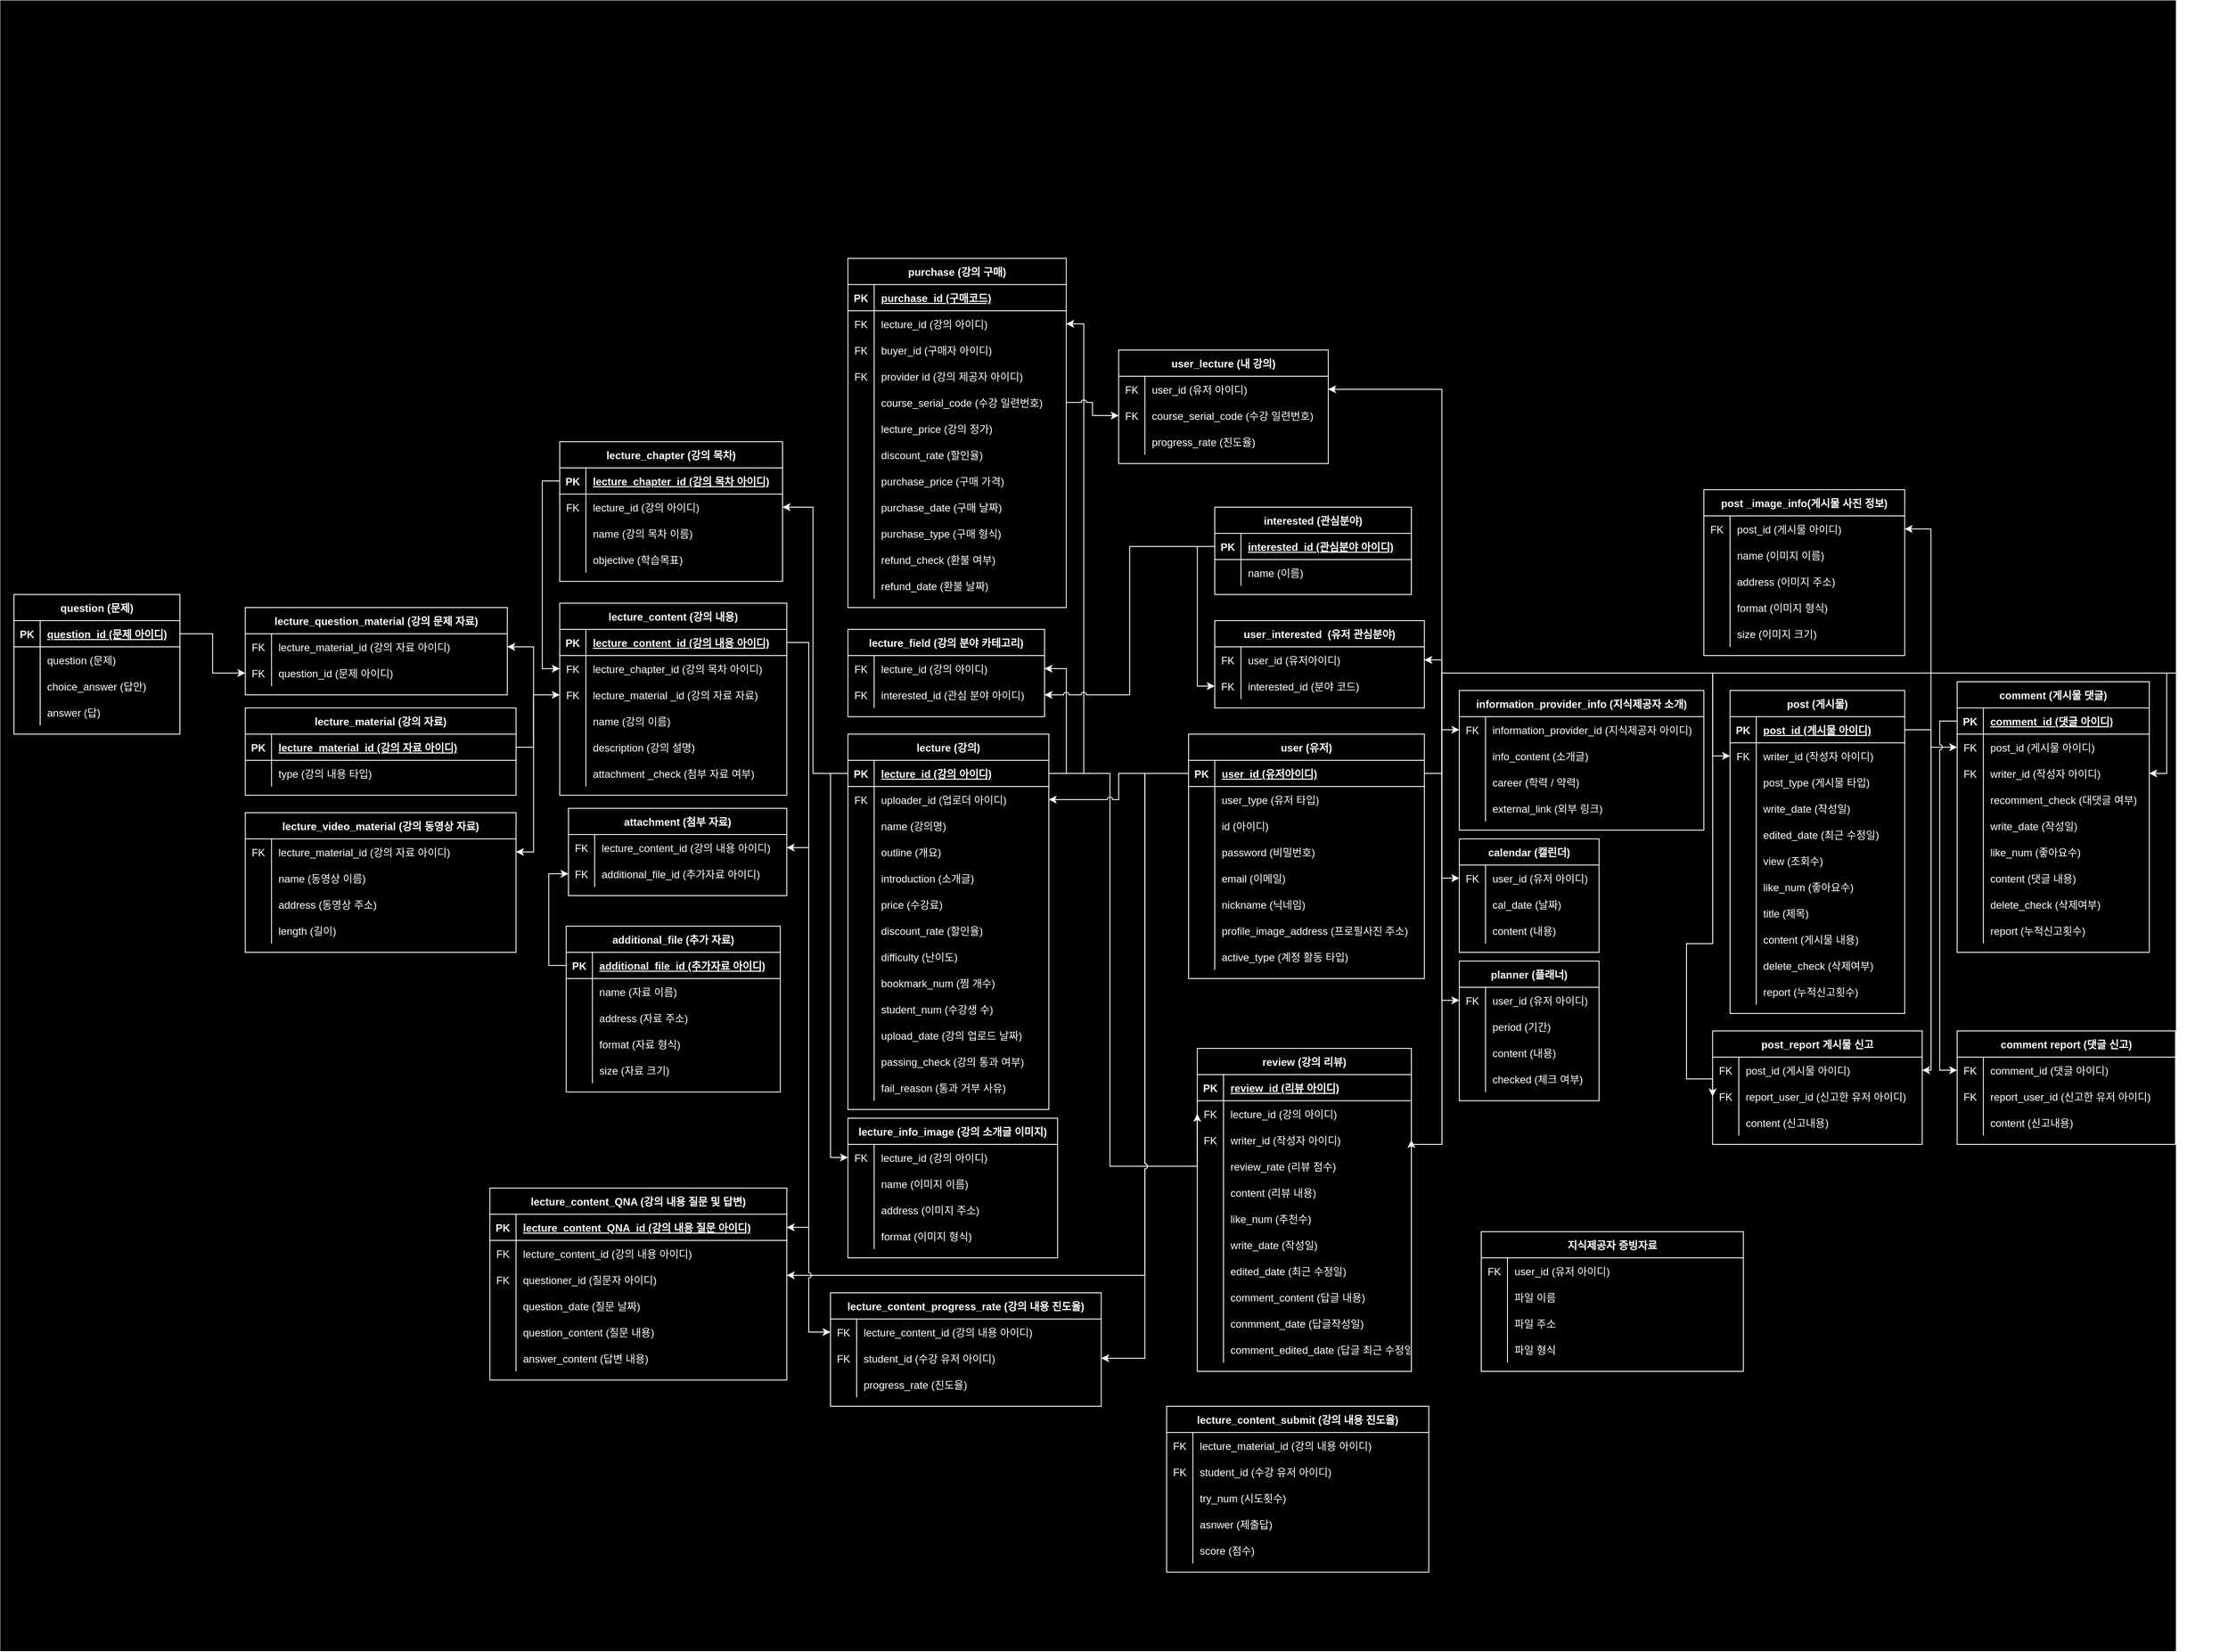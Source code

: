 <mxfile version="22.0.2" type="device">
  <diagram id="R2lEEEUBdFMjLlhIrx00" name="Page-1">
    <mxGraphModel dx="454" dy="-1433" grid="1" gridSize="10" guides="1" tooltips="1" connect="1" arrows="1" fold="1" page="1" pageScale="1" pageWidth="850" pageHeight="1100" background="#FFFFFF" math="0" shadow="0" extFonts="Permanent Marker^https://fonts.googleapis.com/css?family=Permanent+Marker">
      <root>
        <mxCell id="0" />
        <mxCell id="1" parent="0" />
        <mxCell id="q6ur3Ph8PhC6Dge9DJmq-479" value="" style="rounded=0;whiteSpace=wrap;html=1;fillColor=#000000;" parent="1" vertex="1">
          <mxGeometry x="1534.86" y="2380" width="2490" height="1890" as="geometry" />
        </mxCell>
        <mxCell id="q6ur3Ph8PhC6Dge9DJmq-1" value="user (유저)" style="shape=table;startSize=30;container=1;collapsible=1;childLayout=tableLayout;fixedRows=1;rowLines=0;fontStyle=1;align=center;resizeLast=1;strokeColor=#FFFFFF;fontColor=#FFFFFF;labelBackgroundColor=none;fillColor=none;" parent="1" vertex="1">
          <mxGeometry x="2894.86" y="3220" width="270" height="280" as="geometry" />
        </mxCell>
        <mxCell id="q6ur3Ph8PhC6Dge9DJmq-2" value="" style="shape=partialRectangle;collapsible=0;dropTarget=0;pointerEvents=0;fillColor=none;points=[[0,0.5],[1,0.5]];portConstraint=eastwest;top=0;left=0;right=0;bottom=1;strokeColor=#FFFFFF;fontColor=#FFFFFF;labelBackgroundColor=none;" parent="q6ur3Ph8PhC6Dge9DJmq-1" vertex="1">
          <mxGeometry y="30" width="270" height="30" as="geometry" />
        </mxCell>
        <mxCell id="q6ur3Ph8PhC6Dge9DJmq-3" value="PK" style="shape=partialRectangle;overflow=hidden;connectable=0;fillColor=none;top=0;left=0;bottom=0;right=0;fontStyle=1;strokeColor=#FFFFFF;fontColor=#FFFFFF;labelBackgroundColor=none;" parent="q6ur3Ph8PhC6Dge9DJmq-2" vertex="1">
          <mxGeometry width="30" height="30" as="geometry">
            <mxRectangle width="30" height="30" as="alternateBounds" />
          </mxGeometry>
        </mxCell>
        <mxCell id="q6ur3Ph8PhC6Dge9DJmq-4" value="user_id (유저아이디)" style="shape=partialRectangle;overflow=hidden;connectable=0;fillColor=none;top=0;left=0;bottom=0;right=0;align=left;spacingLeft=6;fontStyle=5;strokeColor=#FFFFFF;fontColor=#FFFFFF;labelBackgroundColor=none;" parent="q6ur3Ph8PhC6Dge9DJmq-2" vertex="1">
          <mxGeometry x="30" width="240" height="30" as="geometry">
            <mxRectangle width="240" height="30" as="alternateBounds" />
          </mxGeometry>
        </mxCell>
        <mxCell id="q6ur3Ph8PhC6Dge9DJmq-5" value="" style="shape=partialRectangle;collapsible=0;dropTarget=0;pointerEvents=0;fillColor=none;points=[[0,0.5],[1,0.5]];portConstraint=eastwest;top=0;left=0;right=0;bottom=0;strokeColor=#FFFFFF;fontColor=#FFFFFF;labelBackgroundColor=none;" parent="q6ur3Ph8PhC6Dge9DJmq-1" vertex="1">
          <mxGeometry y="60" width="270" height="30" as="geometry" />
        </mxCell>
        <mxCell id="q6ur3Ph8PhC6Dge9DJmq-6" value="" style="shape=partialRectangle;overflow=hidden;connectable=0;fillColor=none;top=0;left=0;bottom=0;right=0;strokeColor=#FFFFFF;fontColor=#FFFFFF;labelBackgroundColor=none;" parent="q6ur3Ph8PhC6Dge9DJmq-5" vertex="1">
          <mxGeometry width="30" height="30" as="geometry">
            <mxRectangle width="30" height="30" as="alternateBounds" />
          </mxGeometry>
        </mxCell>
        <mxCell id="q6ur3Ph8PhC6Dge9DJmq-7" value="user_type (유저 타입)" style="shape=partialRectangle;overflow=hidden;connectable=0;fillColor=none;top=0;left=0;bottom=0;right=0;align=left;spacingLeft=6;strokeColor=#FFFFFF;fontColor=#FFFFFF;labelBackgroundColor=none;" parent="q6ur3Ph8PhC6Dge9DJmq-5" vertex="1">
          <mxGeometry x="30" width="240" height="30" as="geometry">
            <mxRectangle width="240" height="30" as="alternateBounds" />
          </mxGeometry>
        </mxCell>
        <mxCell id="q6ur3Ph8PhC6Dge9DJmq-8" value="" style="shape=partialRectangle;collapsible=0;dropTarget=0;pointerEvents=0;fillColor=none;points=[[0,0.5],[1,0.5]];portConstraint=eastwest;top=0;left=0;right=0;bottom=0;strokeColor=#FFFFFF;fontColor=#FFFFFF;labelBackgroundColor=none;" parent="q6ur3Ph8PhC6Dge9DJmq-1" vertex="1">
          <mxGeometry y="90" width="270" height="30" as="geometry" />
        </mxCell>
        <mxCell id="q6ur3Ph8PhC6Dge9DJmq-9" value="" style="shape=partialRectangle;overflow=hidden;connectable=0;fillColor=none;top=0;left=0;bottom=0;right=0;strokeColor=#FFFFFF;fontColor=#FFFFFF;labelBackgroundColor=none;" parent="q6ur3Ph8PhC6Dge9DJmq-8" vertex="1">
          <mxGeometry width="30" height="30" as="geometry">
            <mxRectangle width="30" height="30" as="alternateBounds" />
          </mxGeometry>
        </mxCell>
        <mxCell id="q6ur3Ph8PhC6Dge9DJmq-10" value="id (아이디)" style="shape=partialRectangle;overflow=hidden;connectable=0;fillColor=none;top=0;left=0;bottom=0;right=0;align=left;spacingLeft=6;strokeColor=#FFFFFF;fontColor=#FFFFFF;labelBackgroundColor=none;" parent="q6ur3Ph8PhC6Dge9DJmq-8" vertex="1">
          <mxGeometry x="30" width="240" height="30" as="geometry">
            <mxRectangle width="240" height="30" as="alternateBounds" />
          </mxGeometry>
        </mxCell>
        <mxCell id="q6ur3Ph8PhC6Dge9DJmq-11" value="" style="shape=partialRectangle;collapsible=0;dropTarget=0;pointerEvents=0;fillColor=none;points=[[0,0.5],[1,0.5]];portConstraint=eastwest;top=0;left=0;right=0;bottom=0;strokeColor=#FFFFFF;fontColor=#FFFFFF;labelBackgroundColor=none;" parent="q6ur3Ph8PhC6Dge9DJmq-1" vertex="1">
          <mxGeometry y="120" width="270" height="30" as="geometry" />
        </mxCell>
        <mxCell id="q6ur3Ph8PhC6Dge9DJmq-12" value="" style="shape=partialRectangle;overflow=hidden;connectable=0;fillColor=none;top=0;left=0;bottom=0;right=0;strokeColor=#FFFFFF;fontColor=#FFFFFF;labelBackgroundColor=none;" parent="q6ur3Ph8PhC6Dge9DJmq-11" vertex="1">
          <mxGeometry width="30" height="30" as="geometry">
            <mxRectangle width="30" height="30" as="alternateBounds" />
          </mxGeometry>
        </mxCell>
        <mxCell id="q6ur3Ph8PhC6Dge9DJmq-13" value="password (비밀번호)" style="shape=partialRectangle;overflow=hidden;connectable=0;fillColor=none;top=0;left=0;bottom=0;right=0;align=left;spacingLeft=6;strokeColor=#FFFFFF;fontColor=#FFFFFF;labelBackgroundColor=none;" parent="q6ur3Ph8PhC6Dge9DJmq-11" vertex="1">
          <mxGeometry x="30" width="240" height="30" as="geometry">
            <mxRectangle width="240" height="30" as="alternateBounds" />
          </mxGeometry>
        </mxCell>
        <mxCell id="q6ur3Ph8PhC6Dge9DJmq-14" value="" style="shape=partialRectangle;collapsible=0;dropTarget=0;pointerEvents=0;fillColor=none;points=[[0,0.5],[1,0.5]];portConstraint=eastwest;top=0;left=0;right=0;bottom=0;strokeColor=#FFFFFF;fontColor=#FFFFFF;labelBackgroundColor=none;" parent="q6ur3Ph8PhC6Dge9DJmq-1" vertex="1">
          <mxGeometry y="150" width="270" height="30" as="geometry" />
        </mxCell>
        <mxCell id="q6ur3Ph8PhC6Dge9DJmq-15" value="" style="shape=partialRectangle;overflow=hidden;connectable=0;fillColor=none;top=0;left=0;bottom=0;right=0;strokeColor=#FFFFFF;fontColor=#FFFFFF;labelBackgroundColor=none;" parent="q6ur3Ph8PhC6Dge9DJmq-14" vertex="1">
          <mxGeometry width="30" height="30" as="geometry">
            <mxRectangle width="30" height="30" as="alternateBounds" />
          </mxGeometry>
        </mxCell>
        <mxCell id="q6ur3Ph8PhC6Dge9DJmq-16" value="email (이메일)" style="shape=partialRectangle;overflow=hidden;connectable=0;fillColor=none;top=0;left=0;bottom=0;right=0;align=left;spacingLeft=6;strokeColor=#FFFFFF;fontColor=#FFFFFF;labelBackgroundColor=none;" parent="q6ur3Ph8PhC6Dge9DJmq-14" vertex="1">
          <mxGeometry x="30" width="240" height="30" as="geometry">
            <mxRectangle width="240" height="30" as="alternateBounds" />
          </mxGeometry>
        </mxCell>
        <mxCell id="q6ur3Ph8PhC6Dge9DJmq-17" value="" style="shape=partialRectangle;collapsible=0;dropTarget=0;pointerEvents=0;fillColor=none;points=[[0,0.5],[1,0.5]];portConstraint=eastwest;top=0;left=0;right=0;bottom=0;strokeColor=#FFFFFF;fontColor=#FFFFFF;labelBackgroundColor=none;" parent="q6ur3Ph8PhC6Dge9DJmq-1" vertex="1">
          <mxGeometry y="180" width="270" height="30" as="geometry" />
        </mxCell>
        <mxCell id="q6ur3Ph8PhC6Dge9DJmq-18" value="" style="shape=partialRectangle;overflow=hidden;connectable=0;fillColor=none;top=0;left=0;bottom=0;right=0;strokeColor=#FFFFFF;fontColor=#FFFFFF;labelBackgroundColor=none;" parent="q6ur3Ph8PhC6Dge9DJmq-17" vertex="1">
          <mxGeometry width="30" height="30" as="geometry">
            <mxRectangle width="30" height="30" as="alternateBounds" />
          </mxGeometry>
        </mxCell>
        <mxCell id="q6ur3Ph8PhC6Dge9DJmq-19" value="nickname (닉네임)" style="shape=partialRectangle;overflow=hidden;connectable=0;fillColor=none;top=0;left=0;bottom=0;right=0;align=left;spacingLeft=6;strokeColor=#FFFFFF;fontColor=#FFFFFF;labelBackgroundColor=none;" parent="q6ur3Ph8PhC6Dge9DJmq-17" vertex="1">
          <mxGeometry x="30" width="240" height="30" as="geometry">
            <mxRectangle width="240" height="30" as="alternateBounds" />
          </mxGeometry>
        </mxCell>
        <mxCell id="q6ur3Ph8PhC6Dge9DJmq-20" value="" style="shape=partialRectangle;collapsible=0;dropTarget=0;pointerEvents=0;fillColor=none;points=[[0,0.5],[1,0.5]];portConstraint=eastwest;top=0;left=0;right=0;bottom=0;strokeColor=#FFFFFF;fontColor=#FFFFFF;labelBackgroundColor=none;" parent="q6ur3Ph8PhC6Dge9DJmq-1" vertex="1">
          <mxGeometry y="210" width="270" height="30" as="geometry" />
        </mxCell>
        <mxCell id="q6ur3Ph8PhC6Dge9DJmq-21" value="" style="shape=partialRectangle;overflow=hidden;connectable=0;fillColor=none;top=0;left=0;bottom=0;right=0;strokeColor=#FFFFFF;fontColor=#FFFFFF;labelBackgroundColor=none;" parent="q6ur3Ph8PhC6Dge9DJmq-20" vertex="1">
          <mxGeometry width="30" height="30" as="geometry">
            <mxRectangle width="30" height="30" as="alternateBounds" />
          </mxGeometry>
        </mxCell>
        <mxCell id="q6ur3Ph8PhC6Dge9DJmq-22" value="profile_image_address (프로필사진 주소)" style="shape=partialRectangle;overflow=hidden;connectable=0;fillColor=none;top=0;left=0;bottom=0;right=0;align=left;spacingLeft=6;strokeColor=#FFFFFF;fontColor=#FFFFFF;labelBackgroundColor=none;" parent="q6ur3Ph8PhC6Dge9DJmq-20" vertex="1">
          <mxGeometry x="30" width="240" height="30" as="geometry">
            <mxRectangle width="240" height="30" as="alternateBounds" />
          </mxGeometry>
        </mxCell>
        <mxCell id="q6ur3Ph8PhC6Dge9DJmq-23" value="" style="shape=partialRectangle;collapsible=0;dropTarget=0;pointerEvents=0;fillColor=none;points=[[0,0.5],[1,0.5]];portConstraint=eastwest;top=0;left=0;right=0;bottom=0;strokeColor=#FFFFFF;fontColor=#FFFFFF;labelBackgroundColor=none;" parent="q6ur3Ph8PhC6Dge9DJmq-1" vertex="1">
          <mxGeometry y="240" width="270" height="30" as="geometry" />
        </mxCell>
        <mxCell id="q6ur3Ph8PhC6Dge9DJmq-24" value="" style="shape=partialRectangle;overflow=hidden;connectable=0;fillColor=none;top=0;left=0;bottom=0;right=0;strokeColor=#FFFFFF;fontColor=#FFFFFF;labelBackgroundColor=none;" parent="q6ur3Ph8PhC6Dge9DJmq-23" vertex="1">
          <mxGeometry width="30" height="30" as="geometry">
            <mxRectangle width="30" height="30" as="alternateBounds" />
          </mxGeometry>
        </mxCell>
        <mxCell id="q6ur3Ph8PhC6Dge9DJmq-25" value="active_type (계정 활동 타입)" style="shape=partialRectangle;overflow=hidden;connectable=0;fillColor=none;top=0;left=0;bottom=0;right=0;align=left;spacingLeft=6;strokeColor=#FFFFFF;fontColor=#FFFFFF;labelBackgroundColor=none;" parent="q6ur3Ph8PhC6Dge9DJmq-23" vertex="1">
          <mxGeometry x="30" width="240" height="30" as="geometry">
            <mxRectangle width="240" height="30" as="alternateBounds" />
          </mxGeometry>
        </mxCell>
        <mxCell id="q6ur3Ph8PhC6Dge9DJmq-26" value="user_interested  (유저 관심분야)" style="shape=table;startSize=30;container=1;collapsible=1;childLayout=tableLayout;fixedRows=1;rowLines=0;fontStyle=1;align=center;resizeLast=1;strokeColor=#FFFFFF;fontColor=#FFFFFF;labelBackgroundColor=none;fillColor=none;" parent="1" vertex="1">
          <mxGeometry x="2924.86" y="3090" width="240" height="100" as="geometry" />
        </mxCell>
        <mxCell id="q6ur3Ph8PhC6Dge9DJmq-27" value="" style="shape=partialRectangle;collapsible=0;dropTarget=0;pointerEvents=0;fillColor=none;points=[[0,0.5],[1,0.5]];portConstraint=eastwest;top=0;left=0;right=0;bottom=0;strokeColor=#FFFFFF;fontColor=#FFFFFF;labelBackgroundColor=none;" parent="q6ur3Ph8PhC6Dge9DJmq-26" vertex="1">
          <mxGeometry y="30" width="240" height="30" as="geometry" />
        </mxCell>
        <mxCell id="q6ur3Ph8PhC6Dge9DJmq-28" value="FK" style="shape=partialRectangle;overflow=hidden;connectable=0;fillColor=none;top=0;left=0;bottom=0;right=0;strokeColor=#FFFFFF;fontColor=#FFFFFF;labelBackgroundColor=none;" parent="q6ur3Ph8PhC6Dge9DJmq-27" vertex="1">
          <mxGeometry width="30" height="30" as="geometry">
            <mxRectangle width="30" height="30" as="alternateBounds" />
          </mxGeometry>
        </mxCell>
        <mxCell id="q6ur3Ph8PhC6Dge9DJmq-29" value="user_id (유저아이디)" style="shape=partialRectangle;overflow=hidden;connectable=0;fillColor=none;top=0;left=0;bottom=0;right=0;align=left;spacingLeft=6;strokeColor=#FFFFFF;fontColor=#FFFFFF;labelBackgroundColor=none;" parent="q6ur3Ph8PhC6Dge9DJmq-27" vertex="1">
          <mxGeometry x="30" width="210" height="30" as="geometry">
            <mxRectangle width="210" height="30" as="alternateBounds" />
          </mxGeometry>
        </mxCell>
        <mxCell id="q6ur3Ph8PhC6Dge9DJmq-30" value="" style="shape=partialRectangle;collapsible=0;dropTarget=0;pointerEvents=0;fillColor=none;points=[[0,0.5],[1,0.5]];portConstraint=eastwest;top=0;left=0;right=0;bottom=0;strokeColor=#FFFFFF;fontColor=#FFFFFF;labelBackgroundColor=none;" parent="q6ur3Ph8PhC6Dge9DJmq-26" vertex="1">
          <mxGeometry y="60" width="240" height="30" as="geometry" />
        </mxCell>
        <mxCell id="q6ur3Ph8PhC6Dge9DJmq-31" value="FK" style="shape=partialRectangle;overflow=hidden;connectable=0;fillColor=none;top=0;left=0;bottom=0;right=0;strokeColor=#FFFFFF;fontColor=#FFFFFF;labelBackgroundColor=none;" parent="q6ur3Ph8PhC6Dge9DJmq-30" vertex="1">
          <mxGeometry width="30" height="30" as="geometry">
            <mxRectangle width="30" height="30" as="alternateBounds" />
          </mxGeometry>
        </mxCell>
        <mxCell id="q6ur3Ph8PhC6Dge9DJmq-32" value="interested_id (분야 코드)" style="shape=partialRectangle;overflow=hidden;connectable=0;fillColor=none;top=0;left=0;bottom=0;right=0;align=left;spacingLeft=6;strokeColor=#FFFFFF;fontColor=#FFFFFF;labelBackgroundColor=none;" parent="q6ur3Ph8PhC6Dge9DJmq-30" vertex="1">
          <mxGeometry x="30" width="210" height="30" as="geometry">
            <mxRectangle width="210" height="30" as="alternateBounds" />
          </mxGeometry>
        </mxCell>
        <mxCell id="q6ur3Ph8PhC6Dge9DJmq-33" value="interested (관심분야)" style="shape=table;startSize=30;container=1;collapsible=1;childLayout=tableLayout;fixedRows=1;rowLines=0;fontStyle=1;align=center;resizeLast=1;strokeColor=#FFFFFF;fontColor=#FFFFFF;labelBackgroundColor=none;fillColor=none;" parent="1" vertex="1">
          <mxGeometry x="2924.86" y="2960" width="225.14" height="100" as="geometry" />
        </mxCell>
        <mxCell id="q6ur3Ph8PhC6Dge9DJmq-34" value="" style="shape=partialRectangle;collapsible=0;dropTarget=0;pointerEvents=0;fillColor=none;points=[[0,0.5],[1,0.5]];portConstraint=eastwest;top=0;left=0;right=0;bottom=1;strokeColor=#FFFFFF;fontColor=#FFFFFF;labelBackgroundColor=none;" parent="q6ur3Ph8PhC6Dge9DJmq-33" vertex="1">
          <mxGeometry y="30" width="225.14" height="30" as="geometry" />
        </mxCell>
        <mxCell id="q6ur3Ph8PhC6Dge9DJmq-35" value="PK" style="shape=partialRectangle;overflow=hidden;connectable=0;fillColor=none;top=0;left=0;bottom=0;right=0;fontStyle=1;strokeColor=#FFFFFF;fontColor=#FFFFFF;labelBackgroundColor=none;" parent="q6ur3Ph8PhC6Dge9DJmq-34" vertex="1">
          <mxGeometry width="30" height="30" as="geometry">
            <mxRectangle width="30" height="30" as="alternateBounds" />
          </mxGeometry>
        </mxCell>
        <mxCell id="q6ur3Ph8PhC6Dge9DJmq-36" value="interested_id (관심분야 아이디)" style="shape=partialRectangle;overflow=hidden;connectable=0;fillColor=none;top=0;left=0;bottom=0;right=0;align=left;spacingLeft=6;fontStyle=5;strokeColor=#FFFFFF;fontColor=#FFFFFF;labelBackgroundColor=none;" parent="q6ur3Ph8PhC6Dge9DJmq-34" vertex="1">
          <mxGeometry x="30" width="195.14" height="30" as="geometry">
            <mxRectangle width="195.14" height="30" as="alternateBounds" />
          </mxGeometry>
        </mxCell>
        <mxCell id="q6ur3Ph8PhC6Dge9DJmq-37" value="" style="shape=partialRectangle;collapsible=0;dropTarget=0;pointerEvents=0;fillColor=none;points=[[0,0.5],[1,0.5]];portConstraint=eastwest;top=0;left=0;right=0;bottom=0;strokeColor=#FFFFFF;fontColor=#FFFFFF;labelBackgroundColor=none;" parent="q6ur3Ph8PhC6Dge9DJmq-33" vertex="1">
          <mxGeometry y="60" width="225.14" height="30" as="geometry" />
        </mxCell>
        <mxCell id="q6ur3Ph8PhC6Dge9DJmq-38" value="" style="shape=partialRectangle;overflow=hidden;connectable=0;fillColor=none;top=0;left=0;bottom=0;right=0;strokeColor=#FFFFFF;fontColor=#FFFFFF;labelBackgroundColor=none;" parent="q6ur3Ph8PhC6Dge9DJmq-37" vertex="1">
          <mxGeometry width="30" height="30" as="geometry">
            <mxRectangle width="30" height="30" as="alternateBounds" />
          </mxGeometry>
        </mxCell>
        <mxCell id="q6ur3Ph8PhC6Dge9DJmq-39" value="name (이름)" style="shape=partialRectangle;overflow=hidden;connectable=0;fillColor=none;top=0;left=0;bottom=0;right=0;align=left;spacingLeft=6;strokeColor=#FFFFFF;fontColor=#FFFFFF;labelBackgroundColor=none;" parent="q6ur3Ph8PhC6Dge9DJmq-37" vertex="1">
          <mxGeometry x="30" width="195.14" height="30" as="geometry">
            <mxRectangle width="195.14" height="30" as="alternateBounds" />
          </mxGeometry>
        </mxCell>
        <mxCell id="q6ur3Ph8PhC6Dge9DJmq-40" value="calendar (캘린더)" style="shape=table;startSize=30;container=1;collapsible=1;childLayout=tableLayout;fixedRows=1;rowLines=0;fontStyle=1;align=center;resizeLast=1;strokeColor=#FFFFFF;fontColor=#FFFFFF;labelBackgroundColor=none;fillColor=none;" parent="1" vertex="1">
          <mxGeometry x="3204.86" y="3340" width="160" height="130" as="geometry" />
        </mxCell>
        <mxCell id="q6ur3Ph8PhC6Dge9DJmq-41" value="" style="shape=partialRectangle;collapsible=0;dropTarget=0;pointerEvents=0;fillColor=none;points=[[0,0.5],[1,0.5]];portConstraint=eastwest;top=0;left=0;right=0;bottom=0;strokeColor=#FFFFFF;fontColor=#FFFFFF;labelBackgroundColor=none;" parent="q6ur3Ph8PhC6Dge9DJmq-40" vertex="1">
          <mxGeometry y="30" width="160" height="30" as="geometry" />
        </mxCell>
        <mxCell id="q6ur3Ph8PhC6Dge9DJmq-42" value="FK" style="shape=partialRectangle;overflow=hidden;connectable=0;fillColor=none;top=0;left=0;bottom=0;right=0;strokeColor=#FFFFFF;fontColor=#FFFFFF;labelBackgroundColor=none;" parent="q6ur3Ph8PhC6Dge9DJmq-41" vertex="1">
          <mxGeometry width="30" height="30" as="geometry">
            <mxRectangle width="30" height="30" as="alternateBounds" />
          </mxGeometry>
        </mxCell>
        <mxCell id="q6ur3Ph8PhC6Dge9DJmq-43" value="user_id (유저 아이디)" style="shape=partialRectangle;overflow=hidden;connectable=0;fillColor=none;top=0;left=0;bottom=0;right=0;align=left;spacingLeft=6;strokeColor=#FFFFFF;fontColor=#FFFFFF;labelBackgroundColor=none;" parent="q6ur3Ph8PhC6Dge9DJmq-41" vertex="1">
          <mxGeometry x="30" width="130" height="30" as="geometry">
            <mxRectangle width="130" height="30" as="alternateBounds" />
          </mxGeometry>
        </mxCell>
        <mxCell id="q6ur3Ph8PhC6Dge9DJmq-44" value="" style="shape=partialRectangle;collapsible=0;dropTarget=0;pointerEvents=0;fillColor=none;points=[[0,0.5],[1,0.5]];portConstraint=eastwest;top=0;left=0;right=0;bottom=0;strokeColor=#FFFFFF;fontColor=#FFFFFF;labelBackgroundColor=none;" parent="q6ur3Ph8PhC6Dge9DJmq-40" vertex="1">
          <mxGeometry y="60" width="160" height="30" as="geometry" />
        </mxCell>
        <mxCell id="q6ur3Ph8PhC6Dge9DJmq-45" value="" style="shape=partialRectangle;overflow=hidden;connectable=0;fillColor=none;top=0;left=0;bottom=0;right=0;strokeColor=#FFFFFF;fontColor=#FFFFFF;labelBackgroundColor=none;" parent="q6ur3Ph8PhC6Dge9DJmq-44" vertex="1">
          <mxGeometry width="30" height="30" as="geometry">
            <mxRectangle width="30" height="30" as="alternateBounds" />
          </mxGeometry>
        </mxCell>
        <mxCell id="q6ur3Ph8PhC6Dge9DJmq-46" value="cal_date (날짜)" style="shape=partialRectangle;overflow=hidden;connectable=0;fillColor=none;top=0;left=0;bottom=0;right=0;align=left;spacingLeft=6;strokeColor=#FFFFFF;fontColor=#FFFFFF;labelBackgroundColor=none;" parent="q6ur3Ph8PhC6Dge9DJmq-44" vertex="1">
          <mxGeometry x="30" width="130" height="30" as="geometry">
            <mxRectangle width="130" height="30" as="alternateBounds" />
          </mxGeometry>
        </mxCell>
        <mxCell id="q6ur3Ph8PhC6Dge9DJmq-47" value="" style="shape=partialRectangle;collapsible=0;dropTarget=0;pointerEvents=0;fillColor=none;points=[[0,0.5],[1,0.5]];portConstraint=eastwest;top=0;left=0;right=0;bottom=0;strokeColor=#FFFFFF;fontColor=#FFFFFF;labelBackgroundColor=none;" parent="q6ur3Ph8PhC6Dge9DJmq-40" vertex="1">
          <mxGeometry y="90" width="160" height="30" as="geometry" />
        </mxCell>
        <mxCell id="q6ur3Ph8PhC6Dge9DJmq-48" value="" style="shape=partialRectangle;overflow=hidden;connectable=0;fillColor=none;top=0;left=0;bottom=0;right=0;strokeColor=#FFFFFF;fontColor=#FFFFFF;labelBackgroundColor=none;" parent="q6ur3Ph8PhC6Dge9DJmq-47" vertex="1">
          <mxGeometry width="30" height="30" as="geometry">
            <mxRectangle width="30" height="30" as="alternateBounds" />
          </mxGeometry>
        </mxCell>
        <mxCell id="q6ur3Ph8PhC6Dge9DJmq-49" value="content (내용)" style="shape=partialRectangle;overflow=hidden;connectable=0;fillColor=none;top=0;left=0;bottom=0;right=0;align=left;spacingLeft=6;strokeColor=#FFFFFF;fontColor=#FFFFFF;labelBackgroundColor=none;" parent="q6ur3Ph8PhC6Dge9DJmq-47" vertex="1">
          <mxGeometry x="30" width="130" height="30" as="geometry">
            <mxRectangle width="130" height="30" as="alternateBounds" />
          </mxGeometry>
        </mxCell>
        <mxCell id="q6ur3Ph8PhC6Dge9DJmq-50" value="planner (플래너)" style="shape=table;startSize=30;container=1;collapsible=1;childLayout=tableLayout;fixedRows=1;rowLines=0;fontStyle=1;align=center;resizeLast=1;strokeColor=#FFFFFF;fontColor=#FFFFFF;labelBackgroundColor=none;fillColor=none;" parent="1" vertex="1">
          <mxGeometry x="3204.86" y="3480" width="160" height="160" as="geometry" />
        </mxCell>
        <mxCell id="q6ur3Ph8PhC6Dge9DJmq-51" value="" style="shape=partialRectangle;collapsible=0;dropTarget=0;pointerEvents=0;fillColor=none;points=[[0,0.5],[1,0.5]];portConstraint=eastwest;top=0;left=0;right=0;bottom=0;strokeColor=#FFFFFF;fontColor=#FFFFFF;labelBackgroundColor=none;" parent="q6ur3Ph8PhC6Dge9DJmq-50" vertex="1">
          <mxGeometry y="30" width="160" height="30" as="geometry" />
        </mxCell>
        <mxCell id="q6ur3Ph8PhC6Dge9DJmq-52" value="FK" style="shape=partialRectangle;overflow=hidden;connectable=0;fillColor=none;top=0;left=0;bottom=0;right=0;strokeColor=#FFFFFF;fontColor=#FFFFFF;labelBackgroundColor=none;" parent="q6ur3Ph8PhC6Dge9DJmq-51" vertex="1">
          <mxGeometry width="30" height="30" as="geometry">
            <mxRectangle width="30" height="30" as="alternateBounds" />
          </mxGeometry>
        </mxCell>
        <mxCell id="q6ur3Ph8PhC6Dge9DJmq-53" value="user_id (유저 아이디)" style="shape=partialRectangle;overflow=hidden;connectable=0;fillColor=none;top=0;left=0;bottom=0;right=0;align=left;spacingLeft=6;strokeColor=#FFFFFF;fontColor=#FFFFFF;labelBackgroundColor=none;" parent="q6ur3Ph8PhC6Dge9DJmq-51" vertex="1">
          <mxGeometry x="30" width="130" height="30" as="geometry">
            <mxRectangle width="130" height="30" as="alternateBounds" />
          </mxGeometry>
        </mxCell>
        <mxCell id="q6ur3Ph8PhC6Dge9DJmq-54" value="" style="shape=partialRectangle;collapsible=0;dropTarget=0;pointerEvents=0;fillColor=none;points=[[0,0.5],[1,0.5]];portConstraint=eastwest;top=0;left=0;right=0;bottom=0;strokeColor=#FFFFFF;fontColor=#FFFFFF;labelBackgroundColor=none;" parent="q6ur3Ph8PhC6Dge9DJmq-50" vertex="1">
          <mxGeometry y="60" width="160" height="30" as="geometry" />
        </mxCell>
        <mxCell id="q6ur3Ph8PhC6Dge9DJmq-55" value="" style="shape=partialRectangle;overflow=hidden;connectable=0;fillColor=none;top=0;left=0;bottom=0;right=0;strokeColor=#FFFFFF;fontColor=#FFFFFF;labelBackgroundColor=none;" parent="q6ur3Ph8PhC6Dge9DJmq-54" vertex="1">
          <mxGeometry width="30" height="30" as="geometry">
            <mxRectangle width="30" height="30" as="alternateBounds" />
          </mxGeometry>
        </mxCell>
        <mxCell id="q6ur3Ph8PhC6Dge9DJmq-56" value="period (기간)" style="shape=partialRectangle;overflow=hidden;connectable=0;fillColor=none;top=0;left=0;bottom=0;right=0;align=left;spacingLeft=6;strokeColor=#FFFFFF;fontColor=#FFFFFF;labelBackgroundColor=none;" parent="q6ur3Ph8PhC6Dge9DJmq-54" vertex="1">
          <mxGeometry x="30" width="130" height="30" as="geometry">
            <mxRectangle width="130" height="30" as="alternateBounds" />
          </mxGeometry>
        </mxCell>
        <mxCell id="q6ur3Ph8PhC6Dge9DJmq-57" value="" style="shape=partialRectangle;collapsible=0;dropTarget=0;pointerEvents=0;fillColor=none;points=[[0,0.5],[1,0.5]];portConstraint=eastwest;top=0;left=0;right=0;bottom=0;strokeColor=#FFFFFF;fontColor=#FFFFFF;labelBackgroundColor=none;" parent="q6ur3Ph8PhC6Dge9DJmq-50" vertex="1">
          <mxGeometry y="90" width="160" height="30" as="geometry" />
        </mxCell>
        <mxCell id="q6ur3Ph8PhC6Dge9DJmq-58" value="" style="shape=partialRectangle;overflow=hidden;connectable=0;fillColor=none;top=0;left=0;bottom=0;right=0;strokeColor=#FFFFFF;fontColor=#FFFFFF;labelBackgroundColor=none;" parent="q6ur3Ph8PhC6Dge9DJmq-57" vertex="1">
          <mxGeometry width="30" height="30" as="geometry">
            <mxRectangle width="30" height="30" as="alternateBounds" />
          </mxGeometry>
        </mxCell>
        <mxCell id="q6ur3Ph8PhC6Dge9DJmq-59" value="content (내용)" style="shape=partialRectangle;overflow=hidden;connectable=0;fillColor=none;top=0;left=0;bottom=0;right=0;align=left;spacingLeft=6;strokeColor=#FFFFFF;fontColor=#FFFFFF;labelBackgroundColor=none;" parent="q6ur3Ph8PhC6Dge9DJmq-57" vertex="1">
          <mxGeometry x="30" width="130" height="30" as="geometry">
            <mxRectangle width="130" height="30" as="alternateBounds" />
          </mxGeometry>
        </mxCell>
        <mxCell id="q6ur3Ph8PhC6Dge9DJmq-60" value="" style="shape=partialRectangle;collapsible=0;dropTarget=0;pointerEvents=0;fillColor=none;points=[[0,0.5],[1,0.5]];portConstraint=eastwest;top=0;left=0;right=0;bottom=0;strokeColor=#FFFFFF;fontColor=#FFFFFF;labelBackgroundColor=none;" parent="q6ur3Ph8PhC6Dge9DJmq-50" vertex="1">
          <mxGeometry y="120" width="160" height="30" as="geometry" />
        </mxCell>
        <mxCell id="q6ur3Ph8PhC6Dge9DJmq-61" value="" style="shape=partialRectangle;overflow=hidden;connectable=0;fillColor=none;top=0;left=0;bottom=0;right=0;strokeColor=#FFFFFF;fontColor=#FFFFFF;labelBackgroundColor=none;" parent="q6ur3Ph8PhC6Dge9DJmq-60" vertex="1">
          <mxGeometry width="30" height="30" as="geometry">
            <mxRectangle width="30" height="30" as="alternateBounds" />
          </mxGeometry>
        </mxCell>
        <mxCell id="q6ur3Ph8PhC6Dge9DJmq-62" value="checked (체크 여부)" style="shape=partialRectangle;overflow=hidden;connectable=0;fillColor=none;top=0;left=0;bottom=0;right=0;align=left;spacingLeft=6;strokeColor=#FFFFFF;fontColor=#FFFFFF;labelBackgroundColor=none;" parent="q6ur3Ph8PhC6Dge9DJmq-60" vertex="1">
          <mxGeometry x="30" width="130" height="30" as="geometry">
            <mxRectangle width="130" height="30" as="alternateBounds" />
          </mxGeometry>
        </mxCell>
        <mxCell id="q6ur3Ph8PhC6Dge9DJmq-63" value="user_lecture (내 강의)" style="shape=table;startSize=30;container=1;collapsible=1;childLayout=tableLayout;fixedRows=1;rowLines=0;fontStyle=1;align=center;resizeLast=1;strokeColor=#FFFFFF;fontColor=#FFFFFF;labelBackgroundColor=none;fillColor=none;" parent="1" vertex="1">
          <mxGeometry x="2814.86" y="2780" width="240" height="130" as="geometry" />
        </mxCell>
        <mxCell id="q6ur3Ph8PhC6Dge9DJmq-64" value="" style="shape=partialRectangle;collapsible=0;dropTarget=0;pointerEvents=0;fillColor=none;points=[[0,0.5],[1,0.5]];portConstraint=eastwest;top=0;left=0;right=0;bottom=0;strokeColor=#FFFFFF;fontColor=#FFFFFF;labelBackgroundColor=none;" parent="q6ur3Ph8PhC6Dge9DJmq-63" vertex="1">
          <mxGeometry y="30" width="240" height="30" as="geometry" />
        </mxCell>
        <mxCell id="q6ur3Ph8PhC6Dge9DJmq-65" value="FK" style="shape=partialRectangle;overflow=hidden;connectable=0;fillColor=none;top=0;left=0;bottom=0;right=0;strokeColor=#FFFFFF;fontColor=#FFFFFF;labelBackgroundColor=none;" parent="q6ur3Ph8PhC6Dge9DJmq-64" vertex="1">
          <mxGeometry width="30" height="30" as="geometry">
            <mxRectangle width="30" height="30" as="alternateBounds" />
          </mxGeometry>
        </mxCell>
        <mxCell id="q6ur3Ph8PhC6Dge9DJmq-66" value="user_id (유저 아이디)" style="shape=partialRectangle;overflow=hidden;connectable=0;fillColor=none;top=0;left=0;bottom=0;right=0;align=left;spacingLeft=6;strokeColor=#FFFFFF;fontColor=#FFFFFF;labelBackgroundColor=none;" parent="q6ur3Ph8PhC6Dge9DJmq-64" vertex="1">
          <mxGeometry x="30" width="210" height="30" as="geometry">
            <mxRectangle width="210" height="30" as="alternateBounds" />
          </mxGeometry>
        </mxCell>
        <mxCell id="q6ur3Ph8PhC6Dge9DJmq-70" value="" style="shape=partialRectangle;collapsible=0;dropTarget=0;pointerEvents=0;fillColor=none;points=[[0,0.5],[1,0.5]];portConstraint=eastwest;top=0;left=0;right=0;bottom=0;strokeColor=#FFFFFF;fontColor=#FFFFFF;labelBackgroundColor=none;" parent="q6ur3Ph8PhC6Dge9DJmq-63" vertex="1">
          <mxGeometry y="60" width="240" height="30" as="geometry" />
        </mxCell>
        <mxCell id="q6ur3Ph8PhC6Dge9DJmq-71" value="FK" style="shape=partialRectangle;overflow=hidden;connectable=0;fillColor=none;top=0;left=0;bottom=0;right=0;strokeColor=#FFFFFF;fontColor=#FFFFFF;labelBackgroundColor=none;" parent="q6ur3Ph8PhC6Dge9DJmq-70" vertex="1">
          <mxGeometry width="30" height="30" as="geometry">
            <mxRectangle width="30" height="30" as="alternateBounds" />
          </mxGeometry>
        </mxCell>
        <mxCell id="q6ur3Ph8PhC6Dge9DJmq-72" value="course_serial_code (수강 일련번호)" style="shape=partialRectangle;overflow=hidden;connectable=0;fillColor=none;top=0;left=0;bottom=0;right=0;align=left;spacingLeft=6;strokeColor=#FFFFFF;fontColor=#FFFFFF;labelBackgroundColor=none;" parent="q6ur3Ph8PhC6Dge9DJmq-70" vertex="1">
          <mxGeometry x="30" width="210" height="30" as="geometry">
            <mxRectangle width="210" height="30" as="alternateBounds" />
          </mxGeometry>
        </mxCell>
        <mxCell id="q6ur3Ph8PhC6Dge9DJmq-73" value="" style="shape=partialRectangle;collapsible=0;dropTarget=0;pointerEvents=0;fillColor=none;points=[[0,0.5],[1,0.5]];portConstraint=eastwest;top=0;left=0;right=0;bottom=0;strokeColor=#FFFFFF;fontColor=#FFFFFF;labelBackgroundColor=none;" parent="q6ur3Ph8PhC6Dge9DJmq-63" vertex="1">
          <mxGeometry y="90" width="240" height="30" as="geometry" />
        </mxCell>
        <mxCell id="q6ur3Ph8PhC6Dge9DJmq-74" value="" style="shape=partialRectangle;overflow=hidden;connectable=0;fillColor=none;top=0;left=0;bottom=0;right=0;strokeColor=#FFFFFF;fontColor=#FFFFFF;labelBackgroundColor=none;" parent="q6ur3Ph8PhC6Dge9DJmq-73" vertex="1">
          <mxGeometry width="30" height="30" as="geometry">
            <mxRectangle width="30" height="30" as="alternateBounds" />
          </mxGeometry>
        </mxCell>
        <mxCell id="q6ur3Ph8PhC6Dge9DJmq-75" value="progress_rate (진도율)" style="shape=partialRectangle;overflow=hidden;connectable=0;fillColor=none;top=0;left=0;bottom=0;right=0;align=left;spacingLeft=6;strokeColor=#FFFFFF;fontColor=#FFFFFF;labelBackgroundColor=none;" parent="q6ur3Ph8PhC6Dge9DJmq-73" vertex="1">
          <mxGeometry x="30" width="210" height="30" as="geometry">
            <mxRectangle width="210" height="30" as="alternateBounds" />
          </mxGeometry>
        </mxCell>
        <mxCell id="q6ur3Ph8PhC6Dge9DJmq-76" value="purchase (강의 구매)" style="shape=table;startSize=30;container=1;collapsible=1;childLayout=tableLayout;fixedRows=1;rowLines=0;fontStyle=1;align=center;resizeLast=1;strokeColor=#FFFFFF;fontColor=#FFFFFF;labelBackgroundColor=none;fillColor=none;" parent="1" vertex="1">
          <mxGeometry x="2504.86" y="2675" width="250" height="400" as="geometry" />
        </mxCell>
        <mxCell id="q6ur3Ph8PhC6Dge9DJmq-77" value="" style="shape=partialRectangle;collapsible=0;dropTarget=0;pointerEvents=0;fillColor=none;points=[[0,0.5],[1,0.5]];portConstraint=eastwest;top=0;left=0;right=0;bottom=1;strokeColor=#FFFFFF;fontColor=#FFFFFF;labelBackgroundColor=none;" parent="q6ur3Ph8PhC6Dge9DJmq-76" vertex="1">
          <mxGeometry y="30" width="250" height="30" as="geometry" />
        </mxCell>
        <mxCell id="q6ur3Ph8PhC6Dge9DJmq-78" value="PK" style="shape=partialRectangle;overflow=hidden;connectable=0;fillColor=none;top=0;left=0;bottom=0;right=0;fontStyle=1;strokeColor=#FFFFFF;fontColor=#FFFFFF;labelBackgroundColor=none;" parent="q6ur3Ph8PhC6Dge9DJmq-77" vertex="1">
          <mxGeometry width="30" height="30" as="geometry">
            <mxRectangle width="30" height="30" as="alternateBounds" />
          </mxGeometry>
        </mxCell>
        <mxCell id="q6ur3Ph8PhC6Dge9DJmq-79" value="purchase_id (구매코드)" style="shape=partialRectangle;overflow=hidden;connectable=0;fillColor=none;top=0;left=0;bottom=0;right=0;align=left;spacingLeft=6;fontStyle=5;strokeColor=#FFFFFF;fontColor=#FFFFFF;labelBackgroundColor=none;" parent="q6ur3Ph8PhC6Dge9DJmq-77" vertex="1">
          <mxGeometry x="30" width="220" height="30" as="geometry">
            <mxRectangle width="220" height="30" as="alternateBounds" />
          </mxGeometry>
        </mxCell>
        <mxCell id="q6ur3Ph8PhC6Dge9DJmq-80" value="" style="shape=partialRectangle;collapsible=0;dropTarget=0;pointerEvents=0;fillColor=none;points=[[0,0.5],[1,0.5]];portConstraint=eastwest;top=0;left=0;right=0;bottom=0;strokeColor=#FFFFFF;fontColor=#FFFFFF;labelBackgroundColor=none;" parent="q6ur3Ph8PhC6Dge9DJmq-76" vertex="1">
          <mxGeometry y="60" width="250" height="30" as="geometry" />
        </mxCell>
        <mxCell id="q6ur3Ph8PhC6Dge9DJmq-81" value="FK" style="shape=partialRectangle;overflow=hidden;connectable=0;fillColor=none;top=0;left=0;bottom=0;right=0;strokeColor=#FFFFFF;fontColor=#FFFFFF;labelBackgroundColor=none;" parent="q6ur3Ph8PhC6Dge9DJmq-80" vertex="1">
          <mxGeometry width="30" height="30" as="geometry">
            <mxRectangle width="30" height="30" as="alternateBounds" />
          </mxGeometry>
        </mxCell>
        <mxCell id="q6ur3Ph8PhC6Dge9DJmq-82" value="lecture_id (강의 아이디)" style="shape=partialRectangle;overflow=hidden;connectable=0;fillColor=none;top=0;left=0;bottom=0;right=0;align=left;spacingLeft=6;strokeColor=#FFFFFF;fontColor=#FFFFFF;labelBackgroundColor=none;" parent="q6ur3Ph8PhC6Dge9DJmq-80" vertex="1">
          <mxGeometry x="30" width="220" height="30" as="geometry">
            <mxRectangle width="220" height="30" as="alternateBounds" />
          </mxGeometry>
        </mxCell>
        <mxCell id="q6ur3Ph8PhC6Dge9DJmq-83" value="" style="shape=partialRectangle;collapsible=0;dropTarget=0;pointerEvents=0;fillColor=none;points=[[0,0.5],[1,0.5]];portConstraint=eastwest;top=0;left=0;right=0;bottom=0;strokeColor=#FFFFFF;fontColor=#FFFFFF;labelBackgroundColor=none;" parent="q6ur3Ph8PhC6Dge9DJmq-76" vertex="1">
          <mxGeometry y="90" width="250" height="30" as="geometry" />
        </mxCell>
        <mxCell id="q6ur3Ph8PhC6Dge9DJmq-84" value="FK" style="shape=partialRectangle;overflow=hidden;connectable=0;fillColor=none;top=0;left=0;bottom=0;right=0;strokeColor=#FFFFFF;fontColor=#FFFFFF;labelBackgroundColor=none;" parent="q6ur3Ph8PhC6Dge9DJmq-83" vertex="1">
          <mxGeometry width="30" height="30" as="geometry">
            <mxRectangle width="30" height="30" as="alternateBounds" />
          </mxGeometry>
        </mxCell>
        <mxCell id="q6ur3Ph8PhC6Dge9DJmq-85" value="buyer_id (구매자 아이디)" style="shape=partialRectangle;overflow=hidden;connectable=0;fillColor=none;top=0;left=0;bottom=0;right=0;align=left;spacingLeft=6;strokeColor=#FFFFFF;fontColor=#FFFFFF;labelBackgroundColor=none;" parent="q6ur3Ph8PhC6Dge9DJmq-83" vertex="1">
          <mxGeometry x="30" width="220" height="30" as="geometry">
            <mxRectangle width="220" height="30" as="alternateBounds" />
          </mxGeometry>
        </mxCell>
        <mxCell id="q6ur3Ph8PhC6Dge9DJmq-86" value="" style="shape=partialRectangle;collapsible=0;dropTarget=0;pointerEvents=0;fillColor=none;points=[[0,0.5],[1,0.5]];portConstraint=eastwest;top=0;left=0;right=0;bottom=0;strokeColor=#FFFFFF;fontColor=#FFFFFF;labelBackgroundColor=none;" parent="q6ur3Ph8PhC6Dge9DJmq-76" vertex="1">
          <mxGeometry y="120" width="250" height="30" as="geometry" />
        </mxCell>
        <mxCell id="q6ur3Ph8PhC6Dge9DJmq-87" value="FK" style="shape=partialRectangle;overflow=hidden;connectable=0;fillColor=none;top=0;left=0;bottom=0;right=0;strokeColor=#FFFFFF;fontColor=#FFFFFF;labelBackgroundColor=none;" parent="q6ur3Ph8PhC6Dge9DJmq-86" vertex="1">
          <mxGeometry width="30" height="30" as="geometry">
            <mxRectangle width="30" height="30" as="alternateBounds" />
          </mxGeometry>
        </mxCell>
        <mxCell id="q6ur3Ph8PhC6Dge9DJmq-88" value="provider id (강의 제공자 아이디)" style="shape=partialRectangle;overflow=hidden;connectable=0;fillColor=none;top=0;left=0;bottom=0;right=0;align=left;spacingLeft=6;strokeColor=#FFFFFF;fontColor=#FFFFFF;labelBackgroundColor=none;" parent="q6ur3Ph8PhC6Dge9DJmq-86" vertex="1">
          <mxGeometry x="30" width="220" height="30" as="geometry">
            <mxRectangle width="220" height="30" as="alternateBounds" />
          </mxGeometry>
        </mxCell>
        <mxCell id="q6ur3Ph8PhC6Dge9DJmq-92" value="" style="shape=partialRectangle;collapsible=0;dropTarget=0;pointerEvents=0;fillColor=none;points=[[0,0.5],[1,0.5]];portConstraint=eastwest;top=0;left=0;right=0;bottom=0;strokeColor=#FFFFFF;fontColor=#FFFFFF;labelBackgroundColor=none;" parent="q6ur3Ph8PhC6Dge9DJmq-76" vertex="1">
          <mxGeometry y="150" width="250" height="30" as="geometry" />
        </mxCell>
        <mxCell id="q6ur3Ph8PhC6Dge9DJmq-93" value="" style="shape=partialRectangle;overflow=hidden;connectable=0;fillColor=none;top=0;left=0;bottom=0;right=0;strokeColor=#FFFFFF;fontColor=#FFFFFF;labelBackgroundColor=none;" parent="q6ur3Ph8PhC6Dge9DJmq-92" vertex="1">
          <mxGeometry width="30" height="30" as="geometry">
            <mxRectangle width="30" height="30" as="alternateBounds" />
          </mxGeometry>
        </mxCell>
        <mxCell id="q6ur3Ph8PhC6Dge9DJmq-94" value="course_serial_code (수강 일련번호)" style="shape=partialRectangle;overflow=hidden;connectable=0;fillColor=none;top=0;left=0;bottom=0;right=0;align=left;spacingLeft=6;strokeColor=#FFFFFF;fontColor=#FFFFFF;labelBackgroundColor=none;" parent="q6ur3Ph8PhC6Dge9DJmq-92" vertex="1">
          <mxGeometry x="30" width="220" height="30" as="geometry">
            <mxRectangle width="220" height="30" as="alternateBounds" />
          </mxGeometry>
        </mxCell>
        <mxCell id="q6ur3Ph8PhC6Dge9DJmq-89" value="" style="shape=partialRectangle;collapsible=0;dropTarget=0;pointerEvents=0;fillColor=none;points=[[0,0.5],[1,0.5]];portConstraint=eastwest;top=0;left=0;right=0;bottom=0;strokeColor=#FFFFFF;fontColor=#FFFFFF;labelBackgroundColor=none;" parent="q6ur3Ph8PhC6Dge9DJmq-76" vertex="1">
          <mxGeometry y="180" width="250" height="30" as="geometry" />
        </mxCell>
        <mxCell id="q6ur3Ph8PhC6Dge9DJmq-90" value="" style="shape=partialRectangle;overflow=hidden;connectable=0;fillColor=none;top=0;left=0;bottom=0;right=0;strokeColor=#FFFFFF;fontColor=#FFFFFF;labelBackgroundColor=none;" parent="q6ur3Ph8PhC6Dge9DJmq-89" vertex="1">
          <mxGeometry width="30" height="30" as="geometry">
            <mxRectangle width="30" height="30" as="alternateBounds" />
          </mxGeometry>
        </mxCell>
        <mxCell id="q6ur3Ph8PhC6Dge9DJmq-91" value="lecture_price (강의 정가)" style="shape=partialRectangle;overflow=hidden;connectable=0;fillColor=none;top=0;left=0;bottom=0;right=0;align=left;spacingLeft=6;strokeColor=#FFFFFF;fontColor=#FFFFFF;labelBackgroundColor=none;" parent="q6ur3Ph8PhC6Dge9DJmq-89" vertex="1">
          <mxGeometry x="30" width="220" height="30" as="geometry">
            <mxRectangle width="220" height="30" as="alternateBounds" />
          </mxGeometry>
        </mxCell>
        <mxCell id="kwS5t5yj0xFNZ_qYqb0j-20" value="" style="shape=partialRectangle;collapsible=0;dropTarget=0;pointerEvents=0;fillColor=none;points=[[0,0.5],[1,0.5]];portConstraint=eastwest;top=0;left=0;right=0;bottom=0;strokeColor=#FFFFFF;fontColor=#FFFFFF;labelBackgroundColor=none;" parent="q6ur3Ph8PhC6Dge9DJmq-76" vertex="1">
          <mxGeometry y="210" width="250" height="30" as="geometry" />
        </mxCell>
        <mxCell id="kwS5t5yj0xFNZ_qYqb0j-21" value="" style="shape=partialRectangle;overflow=hidden;connectable=0;fillColor=none;top=0;left=0;bottom=0;right=0;strokeColor=#FFFFFF;fontColor=#FFFFFF;labelBackgroundColor=none;" parent="kwS5t5yj0xFNZ_qYqb0j-20" vertex="1">
          <mxGeometry width="30" height="30" as="geometry">
            <mxRectangle width="30" height="30" as="alternateBounds" />
          </mxGeometry>
        </mxCell>
        <mxCell id="kwS5t5yj0xFNZ_qYqb0j-22" value="discount_rate (할인율)" style="shape=partialRectangle;overflow=hidden;connectable=0;fillColor=none;top=0;left=0;bottom=0;right=0;align=left;spacingLeft=6;strokeColor=#FFFFFF;fontColor=#FFFFFF;labelBackgroundColor=none;" parent="kwS5t5yj0xFNZ_qYqb0j-20" vertex="1">
          <mxGeometry x="30" width="220" height="30" as="geometry">
            <mxRectangle width="220" height="30" as="alternateBounds" />
          </mxGeometry>
        </mxCell>
        <mxCell id="q6ur3Ph8PhC6Dge9DJmq-101" value="" style="shape=partialRectangle;collapsible=0;dropTarget=0;pointerEvents=0;fillColor=none;points=[[0,0.5],[1,0.5]];portConstraint=eastwest;top=0;left=0;right=0;bottom=0;strokeColor=#FFFFFF;fontColor=#FFFFFF;labelBackgroundColor=none;" parent="q6ur3Ph8PhC6Dge9DJmq-76" vertex="1">
          <mxGeometry y="240" width="250" height="30" as="geometry" />
        </mxCell>
        <mxCell id="q6ur3Ph8PhC6Dge9DJmq-102" value="" style="shape=partialRectangle;overflow=hidden;connectable=0;fillColor=none;top=0;left=0;bottom=0;right=0;strokeColor=#FFFFFF;fontColor=#FFFFFF;labelBackgroundColor=none;" parent="q6ur3Ph8PhC6Dge9DJmq-101" vertex="1">
          <mxGeometry width="30" height="30" as="geometry">
            <mxRectangle width="30" height="30" as="alternateBounds" />
          </mxGeometry>
        </mxCell>
        <mxCell id="q6ur3Ph8PhC6Dge9DJmq-103" value="purchase_price (구매 가격)" style="shape=partialRectangle;overflow=hidden;connectable=0;fillColor=none;top=0;left=0;bottom=0;right=0;align=left;spacingLeft=6;strokeColor=#FFFFFF;fontColor=#FFFFFF;labelBackgroundColor=none;" parent="q6ur3Ph8PhC6Dge9DJmq-101" vertex="1">
          <mxGeometry x="30" width="220" height="30" as="geometry">
            <mxRectangle width="220" height="30" as="alternateBounds" />
          </mxGeometry>
        </mxCell>
        <mxCell id="q6ur3Ph8PhC6Dge9DJmq-95" value="" style="shape=partialRectangle;collapsible=0;dropTarget=0;pointerEvents=0;fillColor=none;points=[[0,0.5],[1,0.5]];portConstraint=eastwest;top=0;left=0;right=0;bottom=0;strokeColor=#FFFFFF;fontColor=#FFFFFF;labelBackgroundColor=none;" parent="q6ur3Ph8PhC6Dge9DJmq-76" vertex="1">
          <mxGeometry y="270" width="250" height="30" as="geometry" />
        </mxCell>
        <mxCell id="q6ur3Ph8PhC6Dge9DJmq-96" value="" style="shape=partialRectangle;overflow=hidden;connectable=0;fillColor=none;top=0;left=0;bottom=0;right=0;strokeColor=#FFFFFF;fontColor=#FFFFFF;labelBackgroundColor=none;" parent="q6ur3Ph8PhC6Dge9DJmq-95" vertex="1">
          <mxGeometry width="30" height="30" as="geometry">
            <mxRectangle width="30" height="30" as="alternateBounds" />
          </mxGeometry>
        </mxCell>
        <mxCell id="q6ur3Ph8PhC6Dge9DJmq-97" value="purchase_date (구매 날짜)" style="shape=partialRectangle;overflow=hidden;connectable=0;fillColor=none;top=0;left=0;bottom=0;right=0;align=left;spacingLeft=6;strokeColor=#FFFFFF;fontColor=#FFFFFF;labelBackgroundColor=none;" parent="q6ur3Ph8PhC6Dge9DJmq-95" vertex="1">
          <mxGeometry x="30" width="220" height="30" as="geometry">
            <mxRectangle width="220" height="30" as="alternateBounds" />
          </mxGeometry>
        </mxCell>
        <mxCell id="q6ur3Ph8PhC6Dge9DJmq-98" value="" style="shape=partialRectangle;collapsible=0;dropTarget=0;pointerEvents=0;fillColor=none;points=[[0,0.5],[1,0.5]];portConstraint=eastwest;top=0;left=0;right=0;bottom=0;strokeColor=#FFFFFF;fontColor=#FFFFFF;labelBackgroundColor=none;" parent="q6ur3Ph8PhC6Dge9DJmq-76" vertex="1">
          <mxGeometry y="300" width="250" height="30" as="geometry" />
        </mxCell>
        <mxCell id="q6ur3Ph8PhC6Dge9DJmq-99" value="" style="shape=partialRectangle;overflow=hidden;connectable=0;fillColor=none;top=0;left=0;bottom=0;right=0;strokeColor=#FFFFFF;fontColor=#FFFFFF;labelBackgroundColor=none;" parent="q6ur3Ph8PhC6Dge9DJmq-98" vertex="1">
          <mxGeometry width="30" height="30" as="geometry">
            <mxRectangle width="30" height="30" as="alternateBounds" />
          </mxGeometry>
        </mxCell>
        <mxCell id="q6ur3Ph8PhC6Dge9DJmq-100" value="purchase_type (구매 형식)" style="shape=partialRectangle;overflow=hidden;connectable=0;fillColor=none;top=0;left=0;bottom=0;right=0;align=left;spacingLeft=6;strokeColor=#FFFFFF;fontColor=#FFFFFF;labelBackgroundColor=none;" parent="q6ur3Ph8PhC6Dge9DJmq-98" vertex="1">
          <mxGeometry x="30" width="220" height="30" as="geometry">
            <mxRectangle width="220" height="30" as="alternateBounds" />
          </mxGeometry>
        </mxCell>
        <mxCell id="q6ur3Ph8PhC6Dge9DJmq-104" value="" style="shape=partialRectangle;collapsible=0;dropTarget=0;pointerEvents=0;fillColor=none;points=[[0,0.5],[1,0.5]];portConstraint=eastwest;top=0;left=0;right=0;bottom=0;strokeColor=#FFFFFF;fontColor=#FFFFFF;labelBackgroundColor=none;" parent="q6ur3Ph8PhC6Dge9DJmq-76" vertex="1">
          <mxGeometry y="330" width="250" height="30" as="geometry" />
        </mxCell>
        <mxCell id="q6ur3Ph8PhC6Dge9DJmq-105" value="" style="shape=partialRectangle;overflow=hidden;connectable=0;fillColor=none;top=0;left=0;bottom=0;right=0;strokeColor=#FFFFFF;fontColor=#FFFFFF;labelBackgroundColor=none;" parent="q6ur3Ph8PhC6Dge9DJmq-104" vertex="1">
          <mxGeometry width="30" height="30" as="geometry">
            <mxRectangle width="30" height="30" as="alternateBounds" />
          </mxGeometry>
        </mxCell>
        <mxCell id="q6ur3Ph8PhC6Dge9DJmq-106" value="refund_check (환불 여부)" style="shape=partialRectangle;overflow=hidden;connectable=0;fillColor=none;top=0;left=0;bottom=0;right=0;align=left;spacingLeft=6;strokeColor=#FFFFFF;fontColor=#FFFFFF;labelBackgroundColor=none;" parent="q6ur3Ph8PhC6Dge9DJmq-104" vertex="1">
          <mxGeometry x="30" width="220" height="30" as="geometry">
            <mxRectangle width="220" height="30" as="alternateBounds" />
          </mxGeometry>
        </mxCell>
        <mxCell id="q6ur3Ph8PhC6Dge9DJmq-107" value="" style="shape=partialRectangle;collapsible=0;dropTarget=0;pointerEvents=0;fillColor=none;points=[[0,0.5],[1,0.5]];portConstraint=eastwest;top=0;left=0;right=0;bottom=0;strokeColor=#FFFFFF;fontColor=#FFFFFF;labelBackgroundColor=none;" parent="q6ur3Ph8PhC6Dge9DJmq-76" vertex="1">
          <mxGeometry y="360" width="250" height="30" as="geometry" />
        </mxCell>
        <mxCell id="q6ur3Ph8PhC6Dge9DJmq-108" value="" style="shape=partialRectangle;overflow=hidden;connectable=0;fillColor=none;top=0;left=0;bottom=0;right=0;strokeColor=#FFFFFF;fontColor=#FFFFFF;labelBackgroundColor=none;" parent="q6ur3Ph8PhC6Dge9DJmq-107" vertex="1">
          <mxGeometry width="30" height="30" as="geometry">
            <mxRectangle width="30" height="30" as="alternateBounds" />
          </mxGeometry>
        </mxCell>
        <mxCell id="q6ur3Ph8PhC6Dge9DJmq-109" value="refund_date (환불 날짜)" style="shape=partialRectangle;overflow=hidden;connectable=0;fillColor=none;top=0;left=0;bottom=0;right=0;align=left;spacingLeft=6;strokeColor=#FFFFFF;fontColor=#FFFFFF;labelBackgroundColor=none;" parent="q6ur3Ph8PhC6Dge9DJmq-107" vertex="1">
          <mxGeometry x="30" width="220" height="30" as="geometry">
            <mxRectangle width="220" height="30" as="alternateBounds" />
          </mxGeometry>
        </mxCell>
        <mxCell id="q6ur3Ph8PhC6Dge9DJmq-110" value="lecture (강의)" style="shape=table;startSize=30;container=1;collapsible=1;childLayout=tableLayout;fixedRows=1;rowLines=0;fontStyle=1;align=center;resizeLast=1;strokeColor=#FFFFFF;fontColor=#FFFFFF;labelBackgroundColor=none;fillColor=none;" parent="1" vertex="1">
          <mxGeometry x="2504.86" y="3220" width="230" height="430" as="geometry" />
        </mxCell>
        <mxCell id="q6ur3Ph8PhC6Dge9DJmq-111" value="" style="shape=partialRectangle;collapsible=0;dropTarget=0;pointerEvents=0;fillColor=none;points=[[0,0.5],[1,0.5]];portConstraint=eastwest;top=0;left=0;right=0;bottom=1;strokeColor=#FFFFFF;fontColor=#FFFFFF;labelBackgroundColor=none;" parent="q6ur3Ph8PhC6Dge9DJmq-110" vertex="1">
          <mxGeometry y="30" width="230" height="30" as="geometry" />
        </mxCell>
        <mxCell id="q6ur3Ph8PhC6Dge9DJmq-112" value="PK" style="shape=partialRectangle;overflow=hidden;connectable=0;fillColor=none;top=0;left=0;bottom=0;right=0;fontStyle=1;strokeColor=#FFFFFF;fontColor=#FFFFFF;labelBackgroundColor=none;" parent="q6ur3Ph8PhC6Dge9DJmq-111" vertex="1">
          <mxGeometry width="30" height="30" as="geometry">
            <mxRectangle width="30" height="30" as="alternateBounds" />
          </mxGeometry>
        </mxCell>
        <mxCell id="q6ur3Ph8PhC6Dge9DJmq-113" value="lecture_id (강의 아이디)" style="shape=partialRectangle;overflow=hidden;connectable=0;fillColor=none;top=0;left=0;bottom=0;right=0;align=left;spacingLeft=6;fontStyle=5;strokeColor=#FFFFFF;fontColor=#FFFFFF;labelBackgroundColor=none;" parent="q6ur3Ph8PhC6Dge9DJmq-111" vertex="1">
          <mxGeometry x="30" width="200" height="30" as="geometry">
            <mxRectangle width="200" height="30" as="alternateBounds" />
          </mxGeometry>
        </mxCell>
        <mxCell id="q6ur3Ph8PhC6Dge9DJmq-114" value="" style="shape=partialRectangle;collapsible=0;dropTarget=0;pointerEvents=0;fillColor=none;points=[[0,0.5],[1,0.5]];portConstraint=eastwest;top=0;left=0;right=0;bottom=0;strokeColor=#FFFFFF;fontColor=#FFFFFF;labelBackgroundColor=none;" parent="q6ur3Ph8PhC6Dge9DJmq-110" vertex="1">
          <mxGeometry y="60" width="230" height="30" as="geometry" />
        </mxCell>
        <mxCell id="q6ur3Ph8PhC6Dge9DJmq-115" value="FK" style="shape=partialRectangle;overflow=hidden;connectable=0;fillColor=none;top=0;left=0;bottom=0;right=0;strokeColor=#FFFFFF;fontColor=#FFFFFF;labelBackgroundColor=none;" parent="q6ur3Ph8PhC6Dge9DJmq-114" vertex="1">
          <mxGeometry width="30" height="30" as="geometry">
            <mxRectangle width="30" height="30" as="alternateBounds" />
          </mxGeometry>
        </mxCell>
        <mxCell id="q6ur3Ph8PhC6Dge9DJmq-116" value="uploader_id (업로더 아이디)" style="shape=partialRectangle;overflow=hidden;connectable=0;fillColor=none;top=0;left=0;bottom=0;right=0;align=left;spacingLeft=6;strokeColor=#FFFFFF;fontColor=#FFFFFF;labelBackgroundColor=none;" parent="q6ur3Ph8PhC6Dge9DJmq-114" vertex="1">
          <mxGeometry x="30" width="200" height="30" as="geometry">
            <mxRectangle width="200" height="30" as="alternateBounds" />
          </mxGeometry>
        </mxCell>
        <mxCell id="q6ur3Ph8PhC6Dge9DJmq-117" value="" style="shape=partialRectangle;collapsible=0;dropTarget=0;pointerEvents=0;fillColor=none;points=[[0,0.5],[1,0.5]];portConstraint=eastwest;top=0;left=0;right=0;bottom=0;strokeColor=#FFFFFF;fontColor=#FFFFFF;labelBackgroundColor=none;" parent="q6ur3Ph8PhC6Dge9DJmq-110" vertex="1">
          <mxGeometry y="90" width="230" height="30" as="geometry" />
        </mxCell>
        <mxCell id="q6ur3Ph8PhC6Dge9DJmq-118" value="" style="shape=partialRectangle;overflow=hidden;connectable=0;fillColor=none;top=0;left=0;bottom=0;right=0;strokeColor=#FFFFFF;fontColor=#FFFFFF;labelBackgroundColor=none;" parent="q6ur3Ph8PhC6Dge9DJmq-117" vertex="1">
          <mxGeometry width="30" height="30" as="geometry">
            <mxRectangle width="30" height="30" as="alternateBounds" />
          </mxGeometry>
        </mxCell>
        <mxCell id="q6ur3Ph8PhC6Dge9DJmq-119" value="name (강의명)" style="shape=partialRectangle;overflow=hidden;connectable=0;fillColor=none;top=0;left=0;bottom=0;right=0;align=left;spacingLeft=6;strokeColor=#FFFFFF;fontColor=#FFFFFF;labelBackgroundColor=none;" parent="q6ur3Ph8PhC6Dge9DJmq-117" vertex="1">
          <mxGeometry x="30" width="200" height="30" as="geometry">
            <mxRectangle width="200" height="30" as="alternateBounds" />
          </mxGeometry>
        </mxCell>
        <mxCell id="q6ur3Ph8PhC6Dge9DJmq-120" value="" style="shape=partialRectangle;collapsible=0;dropTarget=0;pointerEvents=0;fillColor=none;points=[[0,0.5],[1,0.5]];portConstraint=eastwest;top=0;left=0;right=0;bottom=0;strokeColor=#FFFFFF;fontColor=#FFFFFF;labelBackgroundColor=none;" parent="q6ur3Ph8PhC6Dge9DJmq-110" vertex="1">
          <mxGeometry y="120" width="230" height="30" as="geometry" />
        </mxCell>
        <mxCell id="q6ur3Ph8PhC6Dge9DJmq-121" value="" style="shape=partialRectangle;overflow=hidden;connectable=0;fillColor=none;top=0;left=0;bottom=0;right=0;strokeColor=#FFFFFF;fontColor=#FFFFFF;labelBackgroundColor=none;" parent="q6ur3Ph8PhC6Dge9DJmq-120" vertex="1">
          <mxGeometry width="30" height="30" as="geometry">
            <mxRectangle width="30" height="30" as="alternateBounds" />
          </mxGeometry>
        </mxCell>
        <mxCell id="q6ur3Ph8PhC6Dge9DJmq-122" value="outline (개요)" style="shape=partialRectangle;overflow=hidden;connectable=0;fillColor=none;top=0;left=0;bottom=0;right=0;align=left;spacingLeft=6;strokeColor=#FFFFFF;fontColor=#FFFFFF;labelBackgroundColor=none;" parent="q6ur3Ph8PhC6Dge9DJmq-120" vertex="1">
          <mxGeometry x="30" width="200" height="30" as="geometry">
            <mxRectangle width="200" height="30" as="alternateBounds" />
          </mxGeometry>
        </mxCell>
        <mxCell id="q6ur3Ph8PhC6Dge9DJmq-123" value="" style="shape=partialRectangle;collapsible=0;dropTarget=0;pointerEvents=0;fillColor=none;points=[[0,0.5],[1,0.5]];portConstraint=eastwest;top=0;left=0;right=0;bottom=0;strokeColor=#FFFFFF;fontColor=#FFFFFF;labelBackgroundColor=none;" parent="q6ur3Ph8PhC6Dge9DJmq-110" vertex="1">
          <mxGeometry y="150" width="230" height="30" as="geometry" />
        </mxCell>
        <mxCell id="q6ur3Ph8PhC6Dge9DJmq-124" value="" style="shape=partialRectangle;overflow=hidden;connectable=0;fillColor=none;top=0;left=0;bottom=0;right=0;strokeColor=#FFFFFF;fontColor=#FFFFFF;labelBackgroundColor=none;" parent="q6ur3Ph8PhC6Dge9DJmq-123" vertex="1">
          <mxGeometry width="30" height="30" as="geometry">
            <mxRectangle width="30" height="30" as="alternateBounds" />
          </mxGeometry>
        </mxCell>
        <mxCell id="q6ur3Ph8PhC6Dge9DJmq-125" value="introduction (소개글)" style="shape=partialRectangle;overflow=hidden;connectable=0;fillColor=none;top=0;left=0;bottom=0;right=0;align=left;spacingLeft=6;strokeColor=#FFFFFF;fontColor=#FFFFFF;labelBackgroundColor=none;" parent="q6ur3Ph8PhC6Dge9DJmq-123" vertex="1">
          <mxGeometry x="30" width="200" height="30" as="geometry">
            <mxRectangle width="200" height="30" as="alternateBounds" />
          </mxGeometry>
        </mxCell>
        <mxCell id="q6ur3Ph8PhC6Dge9DJmq-126" value="" style="shape=partialRectangle;collapsible=0;dropTarget=0;pointerEvents=0;fillColor=none;points=[[0,0.5],[1,0.5]];portConstraint=eastwest;top=0;left=0;right=0;bottom=0;strokeColor=#FFFFFF;fontColor=#FFFFFF;labelBackgroundColor=none;" parent="q6ur3Ph8PhC6Dge9DJmq-110" vertex="1">
          <mxGeometry y="180" width="230" height="30" as="geometry" />
        </mxCell>
        <mxCell id="q6ur3Ph8PhC6Dge9DJmq-127" value="" style="shape=partialRectangle;overflow=hidden;connectable=0;fillColor=none;top=0;left=0;bottom=0;right=0;strokeColor=#FFFFFF;fontColor=#FFFFFF;labelBackgroundColor=none;" parent="q6ur3Ph8PhC6Dge9DJmq-126" vertex="1">
          <mxGeometry width="30" height="30" as="geometry">
            <mxRectangle width="30" height="30" as="alternateBounds" />
          </mxGeometry>
        </mxCell>
        <mxCell id="q6ur3Ph8PhC6Dge9DJmq-128" value="price (수강료)" style="shape=partialRectangle;overflow=hidden;connectable=0;fillColor=none;top=0;left=0;bottom=0;right=0;align=left;spacingLeft=6;strokeColor=#FFFFFF;fontColor=#FFFFFF;labelBackgroundColor=none;" parent="q6ur3Ph8PhC6Dge9DJmq-126" vertex="1">
          <mxGeometry x="30" width="200" height="30" as="geometry">
            <mxRectangle width="200" height="30" as="alternateBounds" />
          </mxGeometry>
        </mxCell>
        <mxCell id="q6ur3Ph8PhC6Dge9DJmq-129" value="" style="shape=partialRectangle;collapsible=0;dropTarget=0;pointerEvents=0;fillColor=none;points=[[0,0.5],[1,0.5]];portConstraint=eastwest;top=0;left=0;right=0;bottom=0;strokeColor=#FFFFFF;fontColor=#FFFFFF;labelBackgroundColor=none;" parent="q6ur3Ph8PhC6Dge9DJmq-110" vertex="1">
          <mxGeometry y="210" width="230" height="30" as="geometry" />
        </mxCell>
        <mxCell id="q6ur3Ph8PhC6Dge9DJmq-130" value="" style="shape=partialRectangle;overflow=hidden;connectable=0;fillColor=none;top=0;left=0;bottom=0;right=0;strokeColor=#FFFFFF;fontColor=#FFFFFF;labelBackgroundColor=none;" parent="q6ur3Ph8PhC6Dge9DJmq-129" vertex="1">
          <mxGeometry width="30" height="30" as="geometry">
            <mxRectangle width="30" height="30" as="alternateBounds" />
          </mxGeometry>
        </mxCell>
        <mxCell id="q6ur3Ph8PhC6Dge9DJmq-131" value="discount_rate (할인율)" style="shape=partialRectangle;overflow=hidden;connectable=0;fillColor=none;top=0;left=0;bottom=0;right=0;align=left;spacingLeft=6;strokeColor=#FFFFFF;fontColor=#FFFFFF;labelBackgroundColor=none;" parent="q6ur3Ph8PhC6Dge9DJmq-129" vertex="1">
          <mxGeometry x="30" width="200" height="30" as="geometry">
            <mxRectangle width="200" height="30" as="alternateBounds" />
          </mxGeometry>
        </mxCell>
        <mxCell id="q6ur3Ph8PhC6Dge9DJmq-132" value="" style="shape=partialRectangle;collapsible=0;dropTarget=0;pointerEvents=0;fillColor=none;points=[[0,0.5],[1,0.5]];portConstraint=eastwest;top=0;left=0;right=0;bottom=0;strokeColor=#FFFFFF;fontColor=#FFFFFF;labelBackgroundColor=none;" parent="q6ur3Ph8PhC6Dge9DJmq-110" vertex="1">
          <mxGeometry y="240" width="230" height="30" as="geometry" />
        </mxCell>
        <mxCell id="q6ur3Ph8PhC6Dge9DJmq-133" value="" style="shape=partialRectangle;overflow=hidden;connectable=0;fillColor=none;top=0;left=0;bottom=0;right=0;strokeColor=#FFFFFF;fontColor=#FFFFFF;labelBackgroundColor=none;" parent="q6ur3Ph8PhC6Dge9DJmq-132" vertex="1">
          <mxGeometry width="30" height="30" as="geometry">
            <mxRectangle width="30" height="30" as="alternateBounds" />
          </mxGeometry>
        </mxCell>
        <mxCell id="q6ur3Ph8PhC6Dge9DJmq-134" value="difficulty (난이도)" style="shape=partialRectangle;overflow=hidden;connectable=0;fillColor=none;top=0;left=0;bottom=0;right=0;align=left;spacingLeft=6;strokeColor=#FFFFFF;fontColor=#FFFFFF;labelBackgroundColor=none;" parent="q6ur3Ph8PhC6Dge9DJmq-132" vertex="1">
          <mxGeometry x="30" width="200" height="30" as="geometry">
            <mxRectangle width="200" height="30" as="alternateBounds" />
          </mxGeometry>
        </mxCell>
        <mxCell id="q6ur3Ph8PhC6Dge9DJmq-135" value="" style="shape=partialRectangle;collapsible=0;dropTarget=0;pointerEvents=0;fillColor=none;points=[[0,0.5],[1,0.5]];portConstraint=eastwest;top=0;left=0;right=0;bottom=0;strokeColor=#FFFFFF;fontColor=#FFFFFF;labelBackgroundColor=none;" parent="q6ur3Ph8PhC6Dge9DJmq-110" vertex="1">
          <mxGeometry y="270" width="230" height="30" as="geometry" />
        </mxCell>
        <mxCell id="q6ur3Ph8PhC6Dge9DJmq-136" value="" style="shape=partialRectangle;overflow=hidden;connectable=0;fillColor=none;top=0;left=0;bottom=0;right=0;strokeColor=#FFFFFF;fontColor=#FFFFFF;labelBackgroundColor=none;" parent="q6ur3Ph8PhC6Dge9DJmq-135" vertex="1">
          <mxGeometry width="30" height="30" as="geometry">
            <mxRectangle width="30" height="30" as="alternateBounds" />
          </mxGeometry>
        </mxCell>
        <mxCell id="q6ur3Ph8PhC6Dge9DJmq-137" value="bookmark_num (찜 개수)" style="shape=partialRectangle;overflow=hidden;connectable=0;fillColor=none;top=0;left=0;bottom=0;right=0;align=left;spacingLeft=6;strokeColor=#FFFFFF;fontColor=#FFFFFF;labelBackgroundColor=none;" parent="q6ur3Ph8PhC6Dge9DJmq-135" vertex="1">
          <mxGeometry x="30" width="200" height="30" as="geometry">
            <mxRectangle width="200" height="30" as="alternateBounds" />
          </mxGeometry>
        </mxCell>
        <mxCell id="q6ur3Ph8PhC6Dge9DJmq-138" value="" style="shape=partialRectangle;collapsible=0;dropTarget=0;pointerEvents=0;fillColor=none;points=[[0,0.5],[1,0.5]];portConstraint=eastwest;top=0;left=0;right=0;bottom=0;strokeColor=#FFFFFF;fontColor=#FFFFFF;labelBackgroundColor=none;" parent="q6ur3Ph8PhC6Dge9DJmq-110" vertex="1">
          <mxGeometry y="300" width="230" height="30" as="geometry" />
        </mxCell>
        <mxCell id="q6ur3Ph8PhC6Dge9DJmq-139" value="" style="shape=partialRectangle;overflow=hidden;connectable=0;fillColor=none;top=0;left=0;bottom=0;right=0;strokeColor=#FFFFFF;fontColor=#FFFFFF;labelBackgroundColor=none;" parent="q6ur3Ph8PhC6Dge9DJmq-138" vertex="1">
          <mxGeometry width="30" height="30" as="geometry">
            <mxRectangle width="30" height="30" as="alternateBounds" />
          </mxGeometry>
        </mxCell>
        <mxCell id="q6ur3Ph8PhC6Dge9DJmq-140" value="student_num (수강생 수)" style="shape=partialRectangle;overflow=hidden;connectable=0;fillColor=none;top=0;left=0;bottom=0;right=0;align=left;spacingLeft=6;strokeColor=#FFFFFF;fontColor=#FFFFFF;labelBackgroundColor=none;" parent="q6ur3Ph8PhC6Dge9DJmq-138" vertex="1">
          <mxGeometry x="30" width="200" height="30" as="geometry">
            <mxRectangle width="200" height="30" as="alternateBounds" />
          </mxGeometry>
        </mxCell>
        <mxCell id="q6ur3Ph8PhC6Dge9DJmq-141" value="" style="shape=partialRectangle;collapsible=0;dropTarget=0;pointerEvents=0;fillColor=none;points=[[0,0.5],[1,0.5]];portConstraint=eastwest;top=0;left=0;right=0;bottom=0;strokeColor=#FFFFFF;fontColor=#FFFFFF;labelBackgroundColor=none;" parent="q6ur3Ph8PhC6Dge9DJmq-110" vertex="1">
          <mxGeometry y="330" width="230" height="30" as="geometry" />
        </mxCell>
        <mxCell id="q6ur3Ph8PhC6Dge9DJmq-142" value="" style="shape=partialRectangle;overflow=hidden;connectable=0;fillColor=none;top=0;left=0;bottom=0;right=0;strokeColor=#FFFFFF;fontColor=#FFFFFF;labelBackgroundColor=none;" parent="q6ur3Ph8PhC6Dge9DJmq-141" vertex="1">
          <mxGeometry width="30" height="30" as="geometry">
            <mxRectangle width="30" height="30" as="alternateBounds" />
          </mxGeometry>
        </mxCell>
        <mxCell id="q6ur3Ph8PhC6Dge9DJmq-143" value="upload_date (강의 업로드 날짜)" style="shape=partialRectangle;overflow=hidden;connectable=0;fillColor=none;top=0;left=0;bottom=0;right=0;align=left;spacingLeft=6;strokeColor=#FFFFFF;fontColor=#FFFFFF;labelBackgroundColor=none;" parent="q6ur3Ph8PhC6Dge9DJmq-141" vertex="1">
          <mxGeometry x="30" width="200" height="30" as="geometry">
            <mxRectangle width="200" height="30" as="alternateBounds" />
          </mxGeometry>
        </mxCell>
        <mxCell id="q6ur3Ph8PhC6Dge9DJmq-144" value="" style="shape=partialRectangle;collapsible=0;dropTarget=0;pointerEvents=0;fillColor=none;points=[[0,0.5],[1,0.5]];portConstraint=eastwest;top=0;left=0;right=0;bottom=0;strokeColor=#FFFFFF;fontColor=#FFFFFF;labelBackgroundColor=none;" parent="q6ur3Ph8PhC6Dge9DJmq-110" vertex="1">
          <mxGeometry y="360" width="230" height="30" as="geometry" />
        </mxCell>
        <mxCell id="q6ur3Ph8PhC6Dge9DJmq-145" value="" style="shape=partialRectangle;overflow=hidden;connectable=0;fillColor=none;top=0;left=0;bottom=0;right=0;strokeColor=#FFFFFF;fontColor=#FFFFFF;labelBackgroundColor=none;" parent="q6ur3Ph8PhC6Dge9DJmq-144" vertex="1">
          <mxGeometry width="30" height="30" as="geometry">
            <mxRectangle width="30" height="30" as="alternateBounds" />
          </mxGeometry>
        </mxCell>
        <mxCell id="q6ur3Ph8PhC6Dge9DJmq-146" value="passing_check (강의 통과 여부)" style="shape=partialRectangle;overflow=hidden;connectable=0;fillColor=none;top=0;left=0;bottom=0;right=0;align=left;spacingLeft=6;strokeColor=#FFFFFF;fontColor=#FFFFFF;labelBackgroundColor=none;" parent="q6ur3Ph8PhC6Dge9DJmq-144" vertex="1">
          <mxGeometry x="30" width="200" height="30" as="geometry">
            <mxRectangle width="200" height="30" as="alternateBounds" />
          </mxGeometry>
        </mxCell>
        <mxCell id="q6ur3Ph8PhC6Dge9DJmq-147" value="" style="shape=partialRectangle;collapsible=0;dropTarget=0;pointerEvents=0;fillColor=none;points=[[0,0.5],[1,0.5]];portConstraint=eastwest;top=0;left=0;right=0;bottom=0;strokeColor=#FFFFFF;fontColor=#FFFFFF;labelBackgroundColor=none;" parent="q6ur3Ph8PhC6Dge9DJmq-110" vertex="1">
          <mxGeometry y="390" width="230" height="30" as="geometry" />
        </mxCell>
        <mxCell id="q6ur3Ph8PhC6Dge9DJmq-148" value="" style="shape=partialRectangle;overflow=hidden;connectable=0;fillColor=none;top=0;left=0;bottom=0;right=0;strokeColor=#FFFFFF;fontColor=#FFFFFF;labelBackgroundColor=none;" parent="q6ur3Ph8PhC6Dge9DJmq-147" vertex="1">
          <mxGeometry width="30" height="30" as="geometry">
            <mxRectangle width="30" height="30" as="alternateBounds" />
          </mxGeometry>
        </mxCell>
        <mxCell id="q6ur3Ph8PhC6Dge9DJmq-149" value="fail_reason (통과 거부 사유)" style="shape=partialRectangle;overflow=hidden;connectable=0;fillColor=none;top=0;left=0;bottom=0;right=0;align=left;spacingLeft=6;strokeColor=#FFFFFF;fontColor=#FFFFFF;labelBackgroundColor=none;" parent="q6ur3Ph8PhC6Dge9DJmq-147" vertex="1">
          <mxGeometry x="30" width="200" height="30" as="geometry">
            <mxRectangle width="200" height="30" as="alternateBounds" />
          </mxGeometry>
        </mxCell>
        <mxCell id="q6ur3Ph8PhC6Dge9DJmq-150" value="review (강의 리뷰)" style="shape=table;startSize=30;container=1;collapsible=1;childLayout=tableLayout;fixedRows=1;rowLines=0;fontStyle=1;align=center;resizeLast=1;strokeColor=#FFFFFF;fontColor=#FFFFFF;labelBackgroundColor=none;fillColor=none;" parent="1" vertex="1">
          <mxGeometry x="2904.86" y="3580" width="245.14" height="370" as="geometry" />
        </mxCell>
        <mxCell id="q6ur3Ph8PhC6Dge9DJmq-151" value="" style="shape=partialRectangle;collapsible=0;dropTarget=0;pointerEvents=0;fillColor=none;points=[[0,0.5],[1,0.5]];portConstraint=eastwest;top=0;left=0;right=0;bottom=1;strokeColor=#FFFFFF;fontColor=#FFFFFF;labelBackgroundColor=none;" parent="q6ur3Ph8PhC6Dge9DJmq-150" vertex="1">
          <mxGeometry y="30" width="245.14" height="30" as="geometry" />
        </mxCell>
        <mxCell id="q6ur3Ph8PhC6Dge9DJmq-152" value="PK" style="shape=partialRectangle;overflow=hidden;connectable=0;fillColor=none;top=0;left=0;bottom=0;right=0;fontStyle=1;strokeColor=#FFFFFF;fontColor=#FFFFFF;labelBackgroundColor=none;" parent="q6ur3Ph8PhC6Dge9DJmq-151" vertex="1">
          <mxGeometry width="30" height="30" as="geometry">
            <mxRectangle width="30" height="30" as="alternateBounds" />
          </mxGeometry>
        </mxCell>
        <mxCell id="q6ur3Ph8PhC6Dge9DJmq-153" value="review_id (리뷰 아이디)" style="shape=partialRectangle;overflow=hidden;connectable=0;fillColor=none;top=0;left=0;bottom=0;right=0;align=left;spacingLeft=6;fontStyle=5;strokeColor=#FFFFFF;fontColor=#FFFFFF;labelBackgroundColor=none;" parent="q6ur3Ph8PhC6Dge9DJmq-151" vertex="1">
          <mxGeometry x="30" width="215.14" height="30" as="geometry">
            <mxRectangle width="215.14" height="30" as="alternateBounds" />
          </mxGeometry>
        </mxCell>
        <mxCell id="q6ur3Ph8PhC6Dge9DJmq-154" value="" style="shape=partialRectangle;collapsible=0;dropTarget=0;pointerEvents=0;fillColor=none;points=[[0,0.5],[1,0.5]];portConstraint=eastwest;top=0;left=0;right=0;bottom=0;strokeColor=#FFFFFF;fontColor=#FFFFFF;labelBackgroundColor=none;" parent="q6ur3Ph8PhC6Dge9DJmq-150" vertex="1">
          <mxGeometry y="60" width="245.14" height="30" as="geometry" />
        </mxCell>
        <mxCell id="q6ur3Ph8PhC6Dge9DJmq-155" value="FK" style="shape=partialRectangle;overflow=hidden;connectable=0;fillColor=none;top=0;left=0;bottom=0;right=0;strokeColor=#FFFFFF;fontColor=#FFFFFF;labelBackgroundColor=none;" parent="q6ur3Ph8PhC6Dge9DJmq-154" vertex="1">
          <mxGeometry width="30" height="30" as="geometry">
            <mxRectangle width="30" height="30" as="alternateBounds" />
          </mxGeometry>
        </mxCell>
        <mxCell id="q6ur3Ph8PhC6Dge9DJmq-156" value="lecture_id (강의 아이디)" style="shape=partialRectangle;overflow=hidden;connectable=0;fillColor=none;top=0;left=0;bottom=0;right=0;align=left;spacingLeft=6;strokeColor=#FFFFFF;fontColor=#FFFFFF;labelBackgroundColor=none;" parent="q6ur3Ph8PhC6Dge9DJmq-154" vertex="1">
          <mxGeometry x="30" width="215.14" height="30" as="geometry">
            <mxRectangle width="215.14" height="30" as="alternateBounds" />
          </mxGeometry>
        </mxCell>
        <mxCell id="q6ur3Ph8PhC6Dge9DJmq-157" value="" style="shape=partialRectangle;collapsible=0;dropTarget=0;pointerEvents=0;fillColor=none;points=[[0,0.5],[1,0.5]];portConstraint=eastwest;top=0;left=0;right=0;bottom=0;strokeColor=#FFFFFF;fontColor=#FFFFFF;labelBackgroundColor=none;" parent="q6ur3Ph8PhC6Dge9DJmq-150" vertex="1">
          <mxGeometry y="90" width="245.14" height="30" as="geometry" />
        </mxCell>
        <mxCell id="q6ur3Ph8PhC6Dge9DJmq-158" value="FK" style="shape=partialRectangle;overflow=hidden;connectable=0;fillColor=none;top=0;left=0;bottom=0;right=0;strokeColor=#FFFFFF;fontColor=#FFFFFF;labelBackgroundColor=none;" parent="q6ur3Ph8PhC6Dge9DJmq-157" vertex="1">
          <mxGeometry width="30" height="30" as="geometry">
            <mxRectangle width="30" height="30" as="alternateBounds" />
          </mxGeometry>
        </mxCell>
        <mxCell id="q6ur3Ph8PhC6Dge9DJmq-159" value="writer_id (작성자 아이디)" style="shape=partialRectangle;overflow=hidden;connectable=0;fillColor=none;top=0;left=0;bottom=0;right=0;align=left;spacingLeft=6;strokeColor=#FFFFFF;fontColor=#FFFFFF;labelBackgroundColor=none;" parent="q6ur3Ph8PhC6Dge9DJmq-157" vertex="1">
          <mxGeometry x="30" width="215.14" height="30" as="geometry">
            <mxRectangle width="215.14" height="30" as="alternateBounds" />
          </mxGeometry>
        </mxCell>
        <mxCell id="q6ur3Ph8PhC6Dge9DJmq-160" value="" style="shape=partialRectangle;collapsible=0;dropTarget=0;pointerEvents=0;fillColor=none;points=[[0,0.5],[1,0.5]];portConstraint=eastwest;top=0;left=0;right=0;bottom=0;strokeColor=#FFFFFF;fontColor=#FFFFFF;labelBackgroundColor=none;" parent="q6ur3Ph8PhC6Dge9DJmq-150" vertex="1">
          <mxGeometry y="120" width="245.14" height="30" as="geometry" />
        </mxCell>
        <mxCell id="q6ur3Ph8PhC6Dge9DJmq-161" value="" style="shape=partialRectangle;overflow=hidden;connectable=0;fillColor=none;top=0;left=0;bottom=0;right=0;strokeColor=#FFFFFF;fontColor=#FFFFFF;labelBackgroundColor=none;" parent="q6ur3Ph8PhC6Dge9DJmq-160" vertex="1">
          <mxGeometry width="30" height="30" as="geometry">
            <mxRectangle width="30" height="30" as="alternateBounds" />
          </mxGeometry>
        </mxCell>
        <mxCell id="q6ur3Ph8PhC6Dge9DJmq-162" value="review_rate (리뷰 점수)" style="shape=partialRectangle;overflow=hidden;connectable=0;fillColor=none;top=0;left=0;bottom=0;right=0;align=left;spacingLeft=6;strokeColor=#FFFFFF;fontColor=#FFFFFF;labelBackgroundColor=none;" parent="q6ur3Ph8PhC6Dge9DJmq-160" vertex="1">
          <mxGeometry x="30" width="215.14" height="30" as="geometry">
            <mxRectangle width="215.14" height="30" as="alternateBounds" />
          </mxGeometry>
        </mxCell>
        <mxCell id="q6ur3Ph8PhC6Dge9DJmq-163" value="" style="shape=partialRectangle;collapsible=0;dropTarget=0;pointerEvents=0;fillColor=none;points=[[0,0.5],[1,0.5]];portConstraint=eastwest;top=0;left=0;right=0;bottom=0;strokeColor=#FFFFFF;fontColor=#FFFFFF;labelBackgroundColor=none;" parent="q6ur3Ph8PhC6Dge9DJmq-150" vertex="1">
          <mxGeometry y="150" width="245.14" height="30" as="geometry" />
        </mxCell>
        <mxCell id="q6ur3Ph8PhC6Dge9DJmq-164" value="" style="shape=partialRectangle;overflow=hidden;connectable=0;fillColor=none;top=0;left=0;bottom=0;right=0;strokeColor=#FFFFFF;fontColor=#FFFFFF;labelBackgroundColor=none;" parent="q6ur3Ph8PhC6Dge9DJmq-163" vertex="1">
          <mxGeometry width="30" height="30" as="geometry">
            <mxRectangle width="30" height="30" as="alternateBounds" />
          </mxGeometry>
        </mxCell>
        <mxCell id="q6ur3Ph8PhC6Dge9DJmq-165" value="content (리뷰 내용)" style="shape=partialRectangle;overflow=hidden;connectable=0;fillColor=none;top=0;left=0;bottom=0;right=0;align=left;spacingLeft=6;strokeColor=#FFFFFF;fontColor=#FFFFFF;labelBackgroundColor=none;" parent="q6ur3Ph8PhC6Dge9DJmq-163" vertex="1">
          <mxGeometry x="30" width="215.14" height="30" as="geometry">
            <mxRectangle width="215.14" height="30" as="alternateBounds" />
          </mxGeometry>
        </mxCell>
        <mxCell id="q6ur3Ph8PhC6Dge9DJmq-166" value="" style="shape=partialRectangle;collapsible=0;dropTarget=0;pointerEvents=0;fillColor=none;points=[[0,0.5],[1,0.5]];portConstraint=eastwest;top=0;left=0;right=0;bottom=0;strokeColor=#FFFFFF;fontColor=#FFFFFF;labelBackgroundColor=none;" parent="q6ur3Ph8PhC6Dge9DJmq-150" vertex="1">
          <mxGeometry y="180" width="245.14" height="30" as="geometry" />
        </mxCell>
        <mxCell id="q6ur3Ph8PhC6Dge9DJmq-167" value="" style="shape=partialRectangle;overflow=hidden;connectable=0;fillColor=none;top=0;left=0;bottom=0;right=0;strokeColor=#FFFFFF;fontColor=#FFFFFF;labelBackgroundColor=none;" parent="q6ur3Ph8PhC6Dge9DJmq-166" vertex="1">
          <mxGeometry width="30" height="30" as="geometry">
            <mxRectangle width="30" height="30" as="alternateBounds" />
          </mxGeometry>
        </mxCell>
        <mxCell id="q6ur3Ph8PhC6Dge9DJmq-168" value="like_num (추천수)" style="shape=partialRectangle;overflow=hidden;connectable=0;fillColor=none;top=0;left=0;bottom=0;right=0;align=left;spacingLeft=6;strokeColor=#FFFFFF;fontColor=#FFFFFF;labelBackgroundColor=none;" parent="q6ur3Ph8PhC6Dge9DJmq-166" vertex="1">
          <mxGeometry x="30" width="215.14" height="30" as="geometry">
            <mxRectangle width="215.14" height="30" as="alternateBounds" />
          </mxGeometry>
        </mxCell>
        <mxCell id="uuRS6AuwOkjdiUYisJg1-8" value="" style="shape=partialRectangle;collapsible=0;dropTarget=0;pointerEvents=0;fillColor=none;points=[[0,0.5],[1,0.5]];portConstraint=eastwest;top=0;left=0;right=0;bottom=0;strokeColor=#FFFFFF;fontColor=#FFFFFF;labelBackgroundColor=none;" parent="q6ur3Ph8PhC6Dge9DJmq-150" vertex="1">
          <mxGeometry y="210" width="245.14" height="30" as="geometry" />
        </mxCell>
        <mxCell id="uuRS6AuwOkjdiUYisJg1-9" value="" style="shape=partialRectangle;overflow=hidden;connectable=0;fillColor=none;top=0;left=0;bottom=0;right=0;strokeColor=#FFFFFF;fontColor=#FFFFFF;labelBackgroundColor=none;" parent="uuRS6AuwOkjdiUYisJg1-8" vertex="1">
          <mxGeometry width="30" height="30" as="geometry">
            <mxRectangle width="30" height="30" as="alternateBounds" />
          </mxGeometry>
        </mxCell>
        <mxCell id="uuRS6AuwOkjdiUYisJg1-10" value="write_date (작성일)" style="shape=partialRectangle;overflow=hidden;connectable=0;fillColor=none;top=0;left=0;bottom=0;right=0;align=left;spacingLeft=6;strokeColor=#FFFFFF;fontColor=#FFFFFF;labelBackgroundColor=none;" parent="uuRS6AuwOkjdiUYisJg1-8" vertex="1">
          <mxGeometry x="30" width="215.14" height="30" as="geometry">
            <mxRectangle width="215.14" height="30" as="alternateBounds" />
          </mxGeometry>
        </mxCell>
        <mxCell id="uuRS6AuwOkjdiUYisJg1-11" value="" style="shape=partialRectangle;collapsible=0;dropTarget=0;pointerEvents=0;fillColor=none;points=[[0,0.5],[1,0.5]];portConstraint=eastwest;top=0;left=0;right=0;bottom=0;strokeColor=#FFFFFF;fontColor=#FFFFFF;labelBackgroundColor=none;" parent="q6ur3Ph8PhC6Dge9DJmq-150" vertex="1">
          <mxGeometry y="240" width="245.14" height="30" as="geometry" />
        </mxCell>
        <mxCell id="uuRS6AuwOkjdiUYisJg1-12" value="" style="shape=partialRectangle;overflow=hidden;connectable=0;fillColor=none;top=0;left=0;bottom=0;right=0;strokeColor=#FFFFFF;fontColor=#FFFFFF;labelBackgroundColor=none;" parent="uuRS6AuwOkjdiUYisJg1-11" vertex="1">
          <mxGeometry width="30" height="30" as="geometry">
            <mxRectangle width="30" height="30" as="alternateBounds" />
          </mxGeometry>
        </mxCell>
        <mxCell id="uuRS6AuwOkjdiUYisJg1-13" value="edited_date (최근 수정일)" style="shape=partialRectangle;overflow=hidden;connectable=0;fillColor=none;top=0;left=0;bottom=0;right=0;align=left;spacingLeft=6;strokeColor=#FFFFFF;fontColor=#FFFFFF;labelBackgroundColor=none;" parent="uuRS6AuwOkjdiUYisJg1-11" vertex="1">
          <mxGeometry x="30" width="215.14" height="30" as="geometry">
            <mxRectangle width="215.14" height="30" as="alternateBounds" />
          </mxGeometry>
        </mxCell>
        <mxCell id="lEw0v8S15GXPLbiNp9ud-10" value="" style="shape=partialRectangle;collapsible=0;dropTarget=0;pointerEvents=0;fillColor=none;points=[[0,0.5],[1,0.5]];portConstraint=eastwest;top=0;left=0;right=0;bottom=0;strokeColor=#FFFFFF;fontColor=#FFFFFF;labelBackgroundColor=none;" parent="q6ur3Ph8PhC6Dge9DJmq-150" vertex="1">
          <mxGeometry y="270" width="245.14" height="30" as="geometry" />
        </mxCell>
        <mxCell id="lEw0v8S15GXPLbiNp9ud-11" value="" style="shape=partialRectangle;overflow=hidden;connectable=0;fillColor=none;top=0;left=0;bottom=0;right=0;strokeColor=#FFFFFF;fontColor=#FFFFFF;labelBackgroundColor=none;" parent="lEw0v8S15GXPLbiNp9ud-10" vertex="1">
          <mxGeometry width="30" height="30" as="geometry">
            <mxRectangle width="30" height="30" as="alternateBounds" />
          </mxGeometry>
        </mxCell>
        <mxCell id="lEw0v8S15GXPLbiNp9ud-12" value="comment_content (답글 내용)" style="shape=partialRectangle;overflow=hidden;connectable=0;fillColor=none;top=0;left=0;bottom=0;right=0;align=left;spacingLeft=6;strokeColor=#FFFFFF;fontColor=#FFFFFF;labelBackgroundColor=none;" parent="lEw0v8S15GXPLbiNp9ud-10" vertex="1">
          <mxGeometry x="30" width="215.14" height="30" as="geometry">
            <mxRectangle width="215.14" height="30" as="alternateBounds" />
          </mxGeometry>
        </mxCell>
        <mxCell id="lEw0v8S15GXPLbiNp9ud-13" value="" style="shape=partialRectangle;collapsible=0;dropTarget=0;pointerEvents=0;fillColor=none;points=[[0,0.5],[1,0.5]];portConstraint=eastwest;top=0;left=0;right=0;bottom=0;strokeColor=#FFFFFF;fontColor=#FFFFFF;labelBackgroundColor=none;" parent="q6ur3Ph8PhC6Dge9DJmq-150" vertex="1">
          <mxGeometry y="300" width="245.14" height="30" as="geometry" />
        </mxCell>
        <mxCell id="lEw0v8S15GXPLbiNp9ud-14" value="" style="shape=partialRectangle;overflow=hidden;connectable=0;fillColor=none;top=0;left=0;bottom=0;right=0;strokeColor=#FFFFFF;fontColor=#FFFFFF;labelBackgroundColor=none;" parent="lEw0v8S15GXPLbiNp9ud-13" vertex="1">
          <mxGeometry width="30" height="30" as="geometry">
            <mxRectangle width="30" height="30" as="alternateBounds" />
          </mxGeometry>
        </mxCell>
        <mxCell id="lEw0v8S15GXPLbiNp9ud-15" value="conmment_date (답글작성일)" style="shape=partialRectangle;overflow=hidden;connectable=0;fillColor=none;top=0;left=0;bottom=0;right=0;align=left;spacingLeft=6;strokeColor=#FFFFFF;fontColor=#FFFFFF;labelBackgroundColor=none;" parent="lEw0v8S15GXPLbiNp9ud-13" vertex="1">
          <mxGeometry x="30" width="215.14" height="30" as="geometry">
            <mxRectangle width="215.14" height="30" as="alternateBounds" />
          </mxGeometry>
        </mxCell>
        <mxCell id="lEw0v8S15GXPLbiNp9ud-16" value="" style="shape=partialRectangle;collapsible=0;dropTarget=0;pointerEvents=0;fillColor=none;points=[[0,0.5],[1,0.5]];portConstraint=eastwest;top=0;left=0;right=0;bottom=0;strokeColor=#FFFFFF;fontColor=#FFFFFF;labelBackgroundColor=none;" parent="q6ur3Ph8PhC6Dge9DJmq-150" vertex="1">
          <mxGeometry y="330" width="245.14" height="30" as="geometry" />
        </mxCell>
        <mxCell id="lEw0v8S15GXPLbiNp9ud-17" value="" style="shape=partialRectangle;overflow=hidden;connectable=0;fillColor=none;top=0;left=0;bottom=0;right=0;strokeColor=#FFFFFF;fontColor=#FFFFFF;labelBackgroundColor=none;" parent="lEw0v8S15GXPLbiNp9ud-16" vertex="1">
          <mxGeometry width="30" height="30" as="geometry">
            <mxRectangle width="30" height="30" as="alternateBounds" />
          </mxGeometry>
        </mxCell>
        <mxCell id="lEw0v8S15GXPLbiNp9ud-18" value="comment_edited_date (답글 최근 수정일)" style="shape=partialRectangle;overflow=hidden;connectable=0;fillColor=none;top=0;left=0;bottom=0;right=0;align=left;spacingLeft=6;strokeColor=#FFFFFF;fontColor=#FFFFFF;labelBackgroundColor=none;" parent="lEw0v8S15GXPLbiNp9ud-16" vertex="1">
          <mxGeometry x="30" width="215.14" height="30" as="geometry">
            <mxRectangle width="215.14" height="30" as="alternateBounds" />
          </mxGeometry>
        </mxCell>
        <mxCell id="q6ur3Ph8PhC6Dge9DJmq-169" value="post (게시물)" style="shape=table;startSize=30;container=1;collapsible=1;childLayout=tableLayout;fixedRows=1;rowLines=0;fontStyle=1;align=center;resizeLast=1;strokeColor=#FFFFFF;fontColor=#FFFFFF;labelBackgroundColor=none;fillColor=none;" parent="1" vertex="1">
          <mxGeometry x="3514.86" y="3170" width="200" height="370" as="geometry" />
        </mxCell>
        <mxCell id="q6ur3Ph8PhC6Dge9DJmq-170" value="" style="shape=partialRectangle;collapsible=0;dropTarget=0;pointerEvents=0;fillColor=none;points=[[0,0.5],[1,0.5]];portConstraint=eastwest;top=0;left=0;right=0;bottom=1;strokeColor=#FFFFFF;fontColor=#FFFFFF;labelBackgroundColor=none;" parent="q6ur3Ph8PhC6Dge9DJmq-169" vertex="1">
          <mxGeometry y="30" width="200" height="30" as="geometry" />
        </mxCell>
        <mxCell id="q6ur3Ph8PhC6Dge9DJmq-171" value="PK" style="shape=partialRectangle;overflow=hidden;connectable=0;fillColor=none;top=0;left=0;bottom=0;right=0;fontStyle=1;strokeColor=#FFFFFF;fontColor=#FFFFFF;labelBackgroundColor=none;" parent="q6ur3Ph8PhC6Dge9DJmq-170" vertex="1">
          <mxGeometry width="30" height="30" as="geometry">
            <mxRectangle width="30" height="30" as="alternateBounds" />
          </mxGeometry>
        </mxCell>
        <mxCell id="q6ur3Ph8PhC6Dge9DJmq-172" value="post_id (게시물 아이디)" style="shape=partialRectangle;overflow=hidden;connectable=0;fillColor=none;top=0;left=0;bottom=0;right=0;align=left;spacingLeft=6;fontStyle=5;strokeColor=#FFFFFF;fontColor=#FFFFFF;labelBackgroundColor=none;" parent="q6ur3Ph8PhC6Dge9DJmq-170" vertex="1">
          <mxGeometry x="30" width="170" height="30" as="geometry">
            <mxRectangle width="170" height="30" as="alternateBounds" />
          </mxGeometry>
        </mxCell>
        <mxCell id="q6ur3Ph8PhC6Dge9DJmq-173" value="" style="shape=partialRectangle;collapsible=0;dropTarget=0;pointerEvents=0;fillColor=none;points=[[0,0.5],[1,0.5]];portConstraint=eastwest;top=0;left=0;right=0;bottom=0;strokeColor=#FFFFFF;fontColor=#FFFFFF;labelBackgroundColor=none;" parent="q6ur3Ph8PhC6Dge9DJmq-169" vertex="1">
          <mxGeometry y="60" width="200" height="30" as="geometry" />
        </mxCell>
        <mxCell id="q6ur3Ph8PhC6Dge9DJmq-174" value="FK" style="shape=partialRectangle;overflow=hidden;connectable=0;fillColor=none;top=0;left=0;bottom=0;right=0;strokeColor=#FFFFFF;fontColor=#FFFFFF;labelBackgroundColor=none;" parent="q6ur3Ph8PhC6Dge9DJmq-173" vertex="1">
          <mxGeometry width="30" height="30" as="geometry">
            <mxRectangle width="30" height="30" as="alternateBounds" />
          </mxGeometry>
        </mxCell>
        <mxCell id="q6ur3Ph8PhC6Dge9DJmq-175" value="writer_id (작성자 아이디)" style="shape=partialRectangle;overflow=hidden;connectable=0;fillColor=none;top=0;left=0;bottom=0;right=0;align=left;spacingLeft=6;strokeColor=#FFFFFF;fontColor=#FFFFFF;labelBackgroundColor=none;" parent="q6ur3Ph8PhC6Dge9DJmq-173" vertex="1">
          <mxGeometry x="30" width="170" height="30" as="geometry">
            <mxRectangle width="170" height="30" as="alternateBounds" />
          </mxGeometry>
        </mxCell>
        <mxCell id="q6ur3Ph8PhC6Dge9DJmq-176" value="" style="shape=partialRectangle;collapsible=0;dropTarget=0;pointerEvents=0;fillColor=none;points=[[0,0.5],[1,0.5]];portConstraint=eastwest;top=0;left=0;right=0;bottom=0;strokeColor=#FFFFFF;fontColor=#FFFFFF;labelBackgroundColor=none;" parent="q6ur3Ph8PhC6Dge9DJmq-169" vertex="1">
          <mxGeometry y="90" width="200" height="30" as="geometry" />
        </mxCell>
        <mxCell id="q6ur3Ph8PhC6Dge9DJmq-177" value="" style="shape=partialRectangle;overflow=hidden;connectable=0;fillColor=none;top=0;left=0;bottom=0;right=0;strokeColor=#FFFFFF;fontColor=#FFFFFF;labelBackgroundColor=none;" parent="q6ur3Ph8PhC6Dge9DJmq-176" vertex="1">
          <mxGeometry width="30" height="30" as="geometry">
            <mxRectangle width="30" height="30" as="alternateBounds" />
          </mxGeometry>
        </mxCell>
        <mxCell id="q6ur3Ph8PhC6Dge9DJmq-178" value="post_type (게시물 타입)" style="shape=partialRectangle;overflow=hidden;connectable=0;fillColor=none;top=0;left=0;bottom=0;right=0;align=left;spacingLeft=6;strokeColor=#FFFFFF;fontColor=#FFFFFF;labelBackgroundColor=none;" parent="q6ur3Ph8PhC6Dge9DJmq-176" vertex="1">
          <mxGeometry x="30" width="170" height="30" as="geometry">
            <mxRectangle width="170" height="30" as="alternateBounds" />
          </mxGeometry>
        </mxCell>
        <mxCell id="q6ur3Ph8PhC6Dge9DJmq-179" value="" style="shape=partialRectangle;collapsible=0;dropTarget=0;pointerEvents=0;fillColor=none;points=[[0,0.5],[1,0.5]];portConstraint=eastwest;top=0;left=0;right=0;bottom=0;strokeColor=#FFFFFF;fontColor=#FFFFFF;labelBackgroundColor=none;" parent="q6ur3Ph8PhC6Dge9DJmq-169" vertex="1">
          <mxGeometry y="120" width="200" height="30" as="geometry" />
        </mxCell>
        <mxCell id="q6ur3Ph8PhC6Dge9DJmq-180" value="" style="shape=partialRectangle;overflow=hidden;connectable=0;fillColor=none;top=0;left=0;bottom=0;right=0;strokeColor=#FFFFFF;fontColor=#FFFFFF;labelBackgroundColor=none;" parent="q6ur3Ph8PhC6Dge9DJmq-179" vertex="1">
          <mxGeometry width="30" height="30" as="geometry">
            <mxRectangle width="30" height="30" as="alternateBounds" />
          </mxGeometry>
        </mxCell>
        <mxCell id="q6ur3Ph8PhC6Dge9DJmq-181" value="write_date (작성일)" style="shape=partialRectangle;overflow=hidden;connectable=0;fillColor=none;top=0;left=0;bottom=0;right=0;align=left;spacingLeft=6;strokeColor=#FFFFFF;fontColor=#FFFFFF;labelBackgroundColor=none;" parent="q6ur3Ph8PhC6Dge9DJmq-179" vertex="1">
          <mxGeometry x="30" width="170" height="30" as="geometry">
            <mxRectangle width="170" height="30" as="alternateBounds" />
          </mxGeometry>
        </mxCell>
        <mxCell id="uuRS6AuwOkjdiUYisJg1-14" value="" style="shape=partialRectangle;collapsible=0;dropTarget=0;pointerEvents=0;fillColor=none;points=[[0,0.5],[1,0.5]];portConstraint=eastwest;top=0;left=0;right=0;bottom=0;strokeColor=#FFFFFF;fontColor=#FFFFFF;labelBackgroundColor=none;" parent="q6ur3Ph8PhC6Dge9DJmq-169" vertex="1">
          <mxGeometry y="150" width="200" height="30" as="geometry" />
        </mxCell>
        <mxCell id="uuRS6AuwOkjdiUYisJg1-15" value="" style="shape=partialRectangle;overflow=hidden;connectable=0;fillColor=none;top=0;left=0;bottom=0;right=0;strokeColor=#FFFFFF;fontColor=#FFFFFF;labelBackgroundColor=none;" parent="uuRS6AuwOkjdiUYisJg1-14" vertex="1">
          <mxGeometry width="30" height="30" as="geometry">
            <mxRectangle width="30" height="30" as="alternateBounds" />
          </mxGeometry>
        </mxCell>
        <mxCell id="uuRS6AuwOkjdiUYisJg1-16" value="edited_date (최근 수정일)" style="shape=partialRectangle;overflow=hidden;connectable=0;fillColor=none;top=0;left=0;bottom=0;right=0;align=left;spacingLeft=6;strokeColor=#FFFFFF;fontColor=#FFFFFF;labelBackgroundColor=none;" parent="uuRS6AuwOkjdiUYisJg1-14" vertex="1">
          <mxGeometry x="30" width="170" height="30" as="geometry">
            <mxRectangle width="170" height="30" as="alternateBounds" />
          </mxGeometry>
        </mxCell>
        <mxCell id="q6ur3Ph8PhC6Dge9DJmq-182" value="" style="shape=partialRectangle;collapsible=0;dropTarget=0;pointerEvents=0;fillColor=none;points=[[0,0.5],[1,0.5]];portConstraint=eastwest;top=0;left=0;right=0;bottom=0;strokeColor=#FFFFFF;fontColor=#FFFFFF;labelBackgroundColor=none;" parent="q6ur3Ph8PhC6Dge9DJmq-169" vertex="1">
          <mxGeometry y="180" width="200" height="30" as="geometry" />
        </mxCell>
        <mxCell id="q6ur3Ph8PhC6Dge9DJmq-183" value="" style="shape=partialRectangle;overflow=hidden;connectable=0;fillColor=none;top=0;left=0;bottom=0;right=0;strokeColor=#FFFFFF;fontColor=#FFFFFF;labelBackgroundColor=none;" parent="q6ur3Ph8PhC6Dge9DJmq-182" vertex="1">
          <mxGeometry width="30" height="30" as="geometry">
            <mxRectangle width="30" height="30" as="alternateBounds" />
          </mxGeometry>
        </mxCell>
        <mxCell id="q6ur3Ph8PhC6Dge9DJmq-184" value="view (조회수)" style="shape=partialRectangle;overflow=hidden;connectable=0;fillColor=none;top=0;left=0;bottom=0;right=0;align=left;spacingLeft=6;strokeColor=#FFFFFF;fontColor=#FFFFFF;labelBackgroundColor=none;" parent="q6ur3Ph8PhC6Dge9DJmq-182" vertex="1">
          <mxGeometry x="30" width="170" height="30" as="geometry">
            <mxRectangle width="170" height="30" as="alternateBounds" />
          </mxGeometry>
        </mxCell>
        <mxCell id="q6ur3Ph8PhC6Dge9DJmq-185" value="" style="shape=partialRectangle;collapsible=0;dropTarget=0;pointerEvents=0;fillColor=none;points=[[0,0.5],[1,0.5]];portConstraint=eastwest;top=0;left=0;right=0;bottom=0;strokeColor=#FFFFFF;fontColor=#FFFFFF;labelBackgroundColor=none;" parent="q6ur3Ph8PhC6Dge9DJmq-169" vertex="1">
          <mxGeometry y="210" width="200" height="30" as="geometry" />
        </mxCell>
        <mxCell id="q6ur3Ph8PhC6Dge9DJmq-186" value="" style="shape=partialRectangle;overflow=hidden;connectable=0;fillColor=none;top=0;left=0;bottom=0;right=0;strokeColor=#FFFFFF;fontColor=#FFFFFF;labelBackgroundColor=none;" parent="q6ur3Ph8PhC6Dge9DJmq-185" vertex="1">
          <mxGeometry width="30" height="30" as="geometry">
            <mxRectangle width="30" height="30" as="alternateBounds" />
          </mxGeometry>
        </mxCell>
        <mxCell id="q6ur3Ph8PhC6Dge9DJmq-187" value="like_num (좋아요수)" style="shape=partialRectangle;overflow=hidden;connectable=0;fillColor=none;top=0;left=0;bottom=0;right=0;align=left;spacingLeft=6;strokeColor=#FFFFFF;fontColor=#FFFFFF;labelBackgroundColor=none;" parent="q6ur3Ph8PhC6Dge9DJmq-185" vertex="1">
          <mxGeometry x="30" width="170" height="30" as="geometry">
            <mxRectangle width="170" height="30" as="alternateBounds" />
          </mxGeometry>
        </mxCell>
        <mxCell id="uuRS6AuwOkjdiUYisJg1-1" value="" style="shape=partialRectangle;collapsible=0;dropTarget=0;pointerEvents=0;fillColor=none;points=[[0,0.5],[1,0.5]];portConstraint=eastwest;top=0;left=0;right=0;bottom=0;strokeColor=#FFFFFF;fontColor=#FFFFFF;labelBackgroundColor=none;" parent="q6ur3Ph8PhC6Dge9DJmq-169" vertex="1">
          <mxGeometry y="240" width="200" height="30" as="geometry" />
        </mxCell>
        <mxCell id="uuRS6AuwOkjdiUYisJg1-2" value="" style="shape=partialRectangle;overflow=hidden;connectable=0;fillColor=none;top=0;left=0;bottom=0;right=0;strokeColor=#FFFFFF;fontColor=#FFFFFF;labelBackgroundColor=none;" parent="uuRS6AuwOkjdiUYisJg1-1" vertex="1">
          <mxGeometry width="30" height="30" as="geometry">
            <mxRectangle width="30" height="30" as="alternateBounds" />
          </mxGeometry>
        </mxCell>
        <mxCell id="uuRS6AuwOkjdiUYisJg1-3" value="title (제목)" style="shape=partialRectangle;overflow=hidden;connectable=0;fillColor=none;top=0;left=0;bottom=0;right=0;align=left;spacingLeft=6;strokeColor=#FFFFFF;fontColor=#FFFFFF;labelBackgroundColor=none;" parent="uuRS6AuwOkjdiUYisJg1-1" vertex="1">
          <mxGeometry x="30" width="170" height="30" as="geometry">
            <mxRectangle width="170" height="30" as="alternateBounds" />
          </mxGeometry>
        </mxCell>
        <mxCell id="q6ur3Ph8PhC6Dge9DJmq-188" value="" style="shape=partialRectangle;collapsible=0;dropTarget=0;pointerEvents=0;fillColor=none;points=[[0,0.5],[1,0.5]];portConstraint=eastwest;top=0;left=0;right=0;bottom=0;strokeColor=#FFFFFF;fontColor=#FFFFFF;labelBackgroundColor=none;" parent="q6ur3Ph8PhC6Dge9DJmq-169" vertex="1">
          <mxGeometry y="270" width="200" height="30" as="geometry" />
        </mxCell>
        <mxCell id="q6ur3Ph8PhC6Dge9DJmq-189" value="" style="shape=partialRectangle;overflow=hidden;connectable=0;fillColor=none;top=0;left=0;bottom=0;right=0;strokeColor=#FFFFFF;fontColor=#FFFFFF;labelBackgroundColor=none;" parent="q6ur3Ph8PhC6Dge9DJmq-188" vertex="1">
          <mxGeometry width="30" height="30" as="geometry">
            <mxRectangle width="30" height="30" as="alternateBounds" />
          </mxGeometry>
        </mxCell>
        <mxCell id="q6ur3Ph8PhC6Dge9DJmq-190" value="content (게시물 내용)" style="shape=partialRectangle;overflow=hidden;connectable=0;fillColor=none;top=0;left=0;bottom=0;right=0;align=left;spacingLeft=6;strokeColor=#FFFFFF;fontColor=#FFFFFF;labelBackgroundColor=none;" parent="q6ur3Ph8PhC6Dge9DJmq-188" vertex="1">
          <mxGeometry x="30" width="170" height="30" as="geometry">
            <mxRectangle width="170" height="30" as="alternateBounds" />
          </mxGeometry>
        </mxCell>
        <mxCell id="q6ur3Ph8PhC6Dge9DJmq-191" value="" style="shape=partialRectangle;collapsible=0;dropTarget=0;pointerEvents=0;fillColor=none;points=[[0,0.5],[1,0.5]];portConstraint=eastwest;top=0;left=0;right=0;bottom=0;strokeColor=#FFFFFF;fontColor=#FFFFFF;labelBackgroundColor=none;" parent="q6ur3Ph8PhC6Dge9DJmq-169" vertex="1">
          <mxGeometry y="300" width="200" height="30" as="geometry" />
        </mxCell>
        <mxCell id="q6ur3Ph8PhC6Dge9DJmq-192" value="" style="shape=partialRectangle;overflow=hidden;connectable=0;fillColor=none;top=0;left=0;bottom=0;right=0;strokeColor=#FFFFFF;fontColor=#FFFFFF;labelBackgroundColor=none;" parent="q6ur3Ph8PhC6Dge9DJmq-191" vertex="1">
          <mxGeometry width="30" height="30" as="geometry">
            <mxRectangle width="30" height="30" as="alternateBounds" />
          </mxGeometry>
        </mxCell>
        <mxCell id="q6ur3Ph8PhC6Dge9DJmq-193" value="delete_check (삭제여부)" style="shape=partialRectangle;overflow=hidden;connectable=0;fillColor=none;top=0;left=0;bottom=0;right=0;align=left;spacingLeft=6;strokeColor=#FFFFFF;fontColor=#FFFFFF;labelBackgroundColor=none;" parent="q6ur3Ph8PhC6Dge9DJmq-191" vertex="1">
          <mxGeometry x="30" width="170" height="30" as="geometry">
            <mxRectangle width="170" height="30" as="alternateBounds" />
          </mxGeometry>
        </mxCell>
        <mxCell id="q6ur3Ph8PhC6Dge9DJmq-194" value="" style="shape=partialRectangle;collapsible=0;dropTarget=0;pointerEvents=0;fillColor=none;points=[[0,0.5],[1,0.5]];portConstraint=eastwest;top=0;left=0;right=0;bottom=0;strokeColor=#FFFFFF;fontColor=#FFFFFF;labelBackgroundColor=none;" parent="q6ur3Ph8PhC6Dge9DJmq-169" vertex="1">
          <mxGeometry y="330" width="200" height="30" as="geometry" />
        </mxCell>
        <mxCell id="q6ur3Ph8PhC6Dge9DJmq-195" value="" style="shape=partialRectangle;overflow=hidden;connectable=0;fillColor=none;top=0;left=0;bottom=0;right=0;strokeColor=#FFFFFF;fontColor=#FFFFFF;labelBackgroundColor=none;" parent="q6ur3Ph8PhC6Dge9DJmq-194" vertex="1">
          <mxGeometry width="30" height="30" as="geometry">
            <mxRectangle width="30" height="30" as="alternateBounds" />
          </mxGeometry>
        </mxCell>
        <mxCell id="q6ur3Ph8PhC6Dge9DJmq-196" value="report (누적신고횟수)" style="shape=partialRectangle;overflow=hidden;connectable=0;fillColor=none;top=0;left=0;bottom=0;right=0;align=left;spacingLeft=6;strokeColor=#FFFFFF;fontColor=#FFFFFF;labelBackgroundColor=none;" parent="q6ur3Ph8PhC6Dge9DJmq-194" vertex="1">
          <mxGeometry x="30" width="170" height="30" as="geometry">
            <mxRectangle width="170" height="30" as="alternateBounds" />
          </mxGeometry>
        </mxCell>
        <mxCell id="q6ur3Ph8PhC6Dge9DJmq-197" value="comment (게시물 댓글)" style="shape=table;startSize=30;container=1;collapsible=1;childLayout=tableLayout;fixedRows=1;rowLines=0;fontStyle=1;align=center;resizeLast=1;strokeColor=#FFFFFF;fontColor=#FFFFFF;labelBackgroundColor=none;fillColor=none;" parent="1" vertex="1">
          <mxGeometry x="3774.86" y="3160" width="220" height="310" as="geometry" />
        </mxCell>
        <mxCell id="q6ur3Ph8PhC6Dge9DJmq-198" value="" style="shape=partialRectangle;collapsible=0;dropTarget=0;pointerEvents=0;fillColor=none;points=[[0,0.5],[1,0.5]];portConstraint=eastwest;top=0;left=0;right=0;bottom=1;strokeColor=#FFFFFF;fontColor=#FFFFFF;labelBackgroundColor=none;" parent="q6ur3Ph8PhC6Dge9DJmq-197" vertex="1">
          <mxGeometry y="30" width="220" height="30" as="geometry" />
        </mxCell>
        <mxCell id="q6ur3Ph8PhC6Dge9DJmq-199" value="PK" style="shape=partialRectangle;overflow=hidden;connectable=0;fillColor=none;top=0;left=0;bottom=0;right=0;fontStyle=1;strokeColor=#FFFFFF;fontColor=#FFFFFF;labelBackgroundColor=none;" parent="q6ur3Ph8PhC6Dge9DJmq-198" vertex="1">
          <mxGeometry width="30" height="30" as="geometry">
            <mxRectangle width="30" height="30" as="alternateBounds" />
          </mxGeometry>
        </mxCell>
        <mxCell id="q6ur3Ph8PhC6Dge9DJmq-200" value="comment_id (댓글 아이디)" style="shape=partialRectangle;overflow=hidden;connectable=0;fillColor=none;top=0;left=0;bottom=0;right=0;align=left;spacingLeft=6;fontStyle=5;strokeColor=#FFFFFF;fontColor=#FFFFFF;labelBackgroundColor=none;" parent="q6ur3Ph8PhC6Dge9DJmq-198" vertex="1">
          <mxGeometry x="30" width="190" height="30" as="geometry">
            <mxRectangle width="190" height="30" as="alternateBounds" />
          </mxGeometry>
        </mxCell>
        <mxCell id="q6ur3Ph8PhC6Dge9DJmq-201" value="" style="shape=partialRectangle;collapsible=0;dropTarget=0;pointerEvents=0;fillColor=none;points=[[0,0.5],[1,0.5]];portConstraint=eastwest;top=0;left=0;right=0;bottom=0;strokeColor=#FFFFFF;fontColor=#FFFFFF;labelBackgroundColor=none;" parent="q6ur3Ph8PhC6Dge9DJmq-197" vertex="1">
          <mxGeometry y="60" width="220" height="30" as="geometry" />
        </mxCell>
        <mxCell id="q6ur3Ph8PhC6Dge9DJmq-202" value="FK" style="shape=partialRectangle;overflow=hidden;connectable=0;fillColor=none;top=0;left=0;bottom=0;right=0;strokeColor=#FFFFFF;fontColor=#FFFFFF;labelBackgroundColor=none;" parent="q6ur3Ph8PhC6Dge9DJmq-201" vertex="1">
          <mxGeometry width="30" height="30" as="geometry">
            <mxRectangle width="30" height="30" as="alternateBounds" />
          </mxGeometry>
        </mxCell>
        <mxCell id="q6ur3Ph8PhC6Dge9DJmq-203" value="post_id (게시물 아이디)" style="shape=partialRectangle;overflow=hidden;connectable=0;fillColor=none;top=0;left=0;bottom=0;right=0;align=left;spacingLeft=6;strokeColor=#FFFFFF;fontColor=#FFFFFF;labelBackgroundColor=none;" parent="q6ur3Ph8PhC6Dge9DJmq-201" vertex="1">
          <mxGeometry x="30" width="190" height="30" as="geometry">
            <mxRectangle width="190" height="30" as="alternateBounds" />
          </mxGeometry>
        </mxCell>
        <mxCell id="q6ur3Ph8PhC6Dge9DJmq-204" value="" style="shape=partialRectangle;collapsible=0;dropTarget=0;pointerEvents=0;fillColor=none;points=[[0,0.5],[1,0.5]];portConstraint=eastwest;top=0;left=0;right=0;bottom=0;strokeColor=#FFFFFF;fontColor=#FFFFFF;labelBackgroundColor=none;" parent="q6ur3Ph8PhC6Dge9DJmq-197" vertex="1">
          <mxGeometry y="90" width="220" height="30" as="geometry" />
        </mxCell>
        <mxCell id="q6ur3Ph8PhC6Dge9DJmq-205" value="FK" style="shape=partialRectangle;overflow=hidden;connectable=0;fillColor=none;top=0;left=0;bottom=0;right=0;strokeColor=#FFFFFF;fontColor=#FFFFFF;labelBackgroundColor=none;" parent="q6ur3Ph8PhC6Dge9DJmq-204" vertex="1">
          <mxGeometry width="30" height="30" as="geometry">
            <mxRectangle width="30" height="30" as="alternateBounds" />
          </mxGeometry>
        </mxCell>
        <mxCell id="q6ur3Ph8PhC6Dge9DJmq-206" value="writer_id (작성자 아이디)" style="shape=partialRectangle;overflow=hidden;connectable=0;fillColor=none;top=0;left=0;bottom=0;right=0;align=left;spacingLeft=6;strokeColor=#FFFFFF;fontColor=#FFFFFF;labelBackgroundColor=none;" parent="q6ur3Ph8PhC6Dge9DJmq-204" vertex="1">
          <mxGeometry x="30" width="190" height="30" as="geometry">
            <mxRectangle width="190" height="30" as="alternateBounds" />
          </mxGeometry>
        </mxCell>
        <mxCell id="q6ur3Ph8PhC6Dge9DJmq-207" value="" style="shape=partialRectangle;collapsible=0;dropTarget=0;pointerEvents=0;fillColor=none;points=[[0,0.5],[1,0.5]];portConstraint=eastwest;top=0;left=0;right=0;bottom=0;strokeColor=#FFFFFF;fontColor=#FFFFFF;labelBackgroundColor=none;" parent="q6ur3Ph8PhC6Dge9DJmq-197" vertex="1">
          <mxGeometry y="120" width="220" height="30" as="geometry" />
        </mxCell>
        <mxCell id="q6ur3Ph8PhC6Dge9DJmq-208" value="" style="shape=partialRectangle;overflow=hidden;connectable=0;fillColor=none;top=0;left=0;bottom=0;right=0;strokeColor=#FFFFFF;fontColor=#FFFFFF;labelBackgroundColor=none;" parent="q6ur3Ph8PhC6Dge9DJmq-207" vertex="1">
          <mxGeometry width="30" height="30" as="geometry">
            <mxRectangle width="30" height="30" as="alternateBounds" />
          </mxGeometry>
        </mxCell>
        <mxCell id="q6ur3Ph8PhC6Dge9DJmq-209" value="recomment_check (대댓글 여부)" style="shape=partialRectangle;overflow=hidden;connectable=0;fillColor=none;top=0;left=0;bottom=0;right=0;align=left;spacingLeft=6;strokeColor=#FFFFFF;fontColor=#FFFFFF;labelBackgroundColor=none;" parent="q6ur3Ph8PhC6Dge9DJmq-207" vertex="1">
          <mxGeometry x="30" width="190" height="30" as="geometry">
            <mxRectangle width="190" height="30" as="alternateBounds" />
          </mxGeometry>
        </mxCell>
        <mxCell id="q6ur3Ph8PhC6Dge9DJmq-210" value="" style="shape=partialRectangle;collapsible=0;dropTarget=0;pointerEvents=0;fillColor=none;points=[[0,0.5],[1,0.5]];portConstraint=eastwest;top=0;left=0;right=0;bottom=0;strokeColor=#FFFFFF;fontColor=#FFFFFF;labelBackgroundColor=none;" parent="q6ur3Ph8PhC6Dge9DJmq-197" vertex="1">
          <mxGeometry y="150" width="220" height="30" as="geometry" />
        </mxCell>
        <mxCell id="q6ur3Ph8PhC6Dge9DJmq-211" value="" style="shape=partialRectangle;overflow=hidden;connectable=0;fillColor=none;top=0;left=0;bottom=0;right=0;strokeColor=#FFFFFF;fontColor=#FFFFFF;labelBackgroundColor=none;" parent="q6ur3Ph8PhC6Dge9DJmq-210" vertex="1">
          <mxGeometry width="30" height="30" as="geometry">
            <mxRectangle width="30" height="30" as="alternateBounds" />
          </mxGeometry>
        </mxCell>
        <mxCell id="q6ur3Ph8PhC6Dge9DJmq-212" value="write_date (작성일)" style="shape=partialRectangle;overflow=hidden;connectable=0;fillColor=none;top=0;left=0;bottom=0;right=0;align=left;spacingLeft=6;strokeColor=#FFFFFF;fontColor=#FFFFFF;labelBackgroundColor=none;" parent="q6ur3Ph8PhC6Dge9DJmq-210" vertex="1">
          <mxGeometry x="30" width="190" height="30" as="geometry">
            <mxRectangle width="190" height="30" as="alternateBounds" />
          </mxGeometry>
        </mxCell>
        <mxCell id="q6ur3Ph8PhC6Dge9DJmq-213" value="" style="shape=partialRectangle;collapsible=0;dropTarget=0;pointerEvents=0;fillColor=none;points=[[0,0.5],[1,0.5]];portConstraint=eastwest;top=0;left=0;right=0;bottom=0;strokeColor=#FFFFFF;fontColor=#FFFFFF;labelBackgroundColor=none;" parent="q6ur3Ph8PhC6Dge9DJmq-197" vertex="1">
          <mxGeometry y="180" width="220" height="30" as="geometry" />
        </mxCell>
        <mxCell id="q6ur3Ph8PhC6Dge9DJmq-214" value="" style="shape=partialRectangle;overflow=hidden;connectable=0;fillColor=none;top=0;left=0;bottom=0;right=0;strokeColor=#FFFFFF;fontColor=#FFFFFF;labelBackgroundColor=none;" parent="q6ur3Ph8PhC6Dge9DJmq-213" vertex="1">
          <mxGeometry width="30" height="30" as="geometry">
            <mxRectangle width="30" height="30" as="alternateBounds" />
          </mxGeometry>
        </mxCell>
        <mxCell id="q6ur3Ph8PhC6Dge9DJmq-215" value="like_num (좋아요수)" style="shape=partialRectangle;overflow=hidden;connectable=0;fillColor=none;top=0;left=0;bottom=0;right=0;align=left;spacingLeft=6;strokeColor=#FFFFFF;fontColor=#FFFFFF;labelBackgroundColor=none;" parent="q6ur3Ph8PhC6Dge9DJmq-213" vertex="1">
          <mxGeometry x="30" width="190" height="30" as="geometry">
            <mxRectangle width="190" height="30" as="alternateBounds" />
          </mxGeometry>
        </mxCell>
        <mxCell id="q6ur3Ph8PhC6Dge9DJmq-216" value="" style="shape=partialRectangle;collapsible=0;dropTarget=0;pointerEvents=0;fillColor=none;points=[[0,0.5],[1,0.5]];portConstraint=eastwest;top=0;left=0;right=0;bottom=0;strokeColor=#FFFFFF;fontColor=#FFFFFF;labelBackgroundColor=none;" parent="q6ur3Ph8PhC6Dge9DJmq-197" vertex="1">
          <mxGeometry y="210" width="220" height="30" as="geometry" />
        </mxCell>
        <mxCell id="q6ur3Ph8PhC6Dge9DJmq-217" value="" style="shape=partialRectangle;overflow=hidden;connectable=0;fillColor=none;top=0;left=0;bottom=0;right=0;strokeColor=#FFFFFF;fontColor=#FFFFFF;labelBackgroundColor=none;" parent="q6ur3Ph8PhC6Dge9DJmq-216" vertex="1">
          <mxGeometry width="30" height="30" as="geometry">
            <mxRectangle width="30" height="30" as="alternateBounds" />
          </mxGeometry>
        </mxCell>
        <mxCell id="q6ur3Ph8PhC6Dge9DJmq-218" value="content (댓글 내용)" style="shape=partialRectangle;overflow=hidden;connectable=0;fillColor=none;top=0;left=0;bottom=0;right=0;align=left;spacingLeft=6;strokeColor=#FFFFFF;fontColor=#FFFFFF;labelBackgroundColor=none;" parent="q6ur3Ph8PhC6Dge9DJmq-216" vertex="1">
          <mxGeometry x="30" width="190" height="30" as="geometry">
            <mxRectangle width="190" height="30" as="alternateBounds" />
          </mxGeometry>
        </mxCell>
        <mxCell id="q6ur3Ph8PhC6Dge9DJmq-219" value="" style="shape=partialRectangle;collapsible=0;dropTarget=0;pointerEvents=0;fillColor=none;points=[[0,0.5],[1,0.5]];portConstraint=eastwest;top=0;left=0;right=0;bottom=0;strokeColor=#FFFFFF;fontColor=#FFFFFF;labelBackgroundColor=none;" parent="q6ur3Ph8PhC6Dge9DJmq-197" vertex="1">
          <mxGeometry y="240" width="220" height="30" as="geometry" />
        </mxCell>
        <mxCell id="q6ur3Ph8PhC6Dge9DJmq-220" value="" style="shape=partialRectangle;overflow=hidden;connectable=0;fillColor=none;top=0;left=0;bottom=0;right=0;strokeColor=#FFFFFF;fontColor=#FFFFFF;labelBackgroundColor=none;" parent="q6ur3Ph8PhC6Dge9DJmq-219" vertex="1">
          <mxGeometry width="30" height="30" as="geometry">
            <mxRectangle width="30" height="30" as="alternateBounds" />
          </mxGeometry>
        </mxCell>
        <mxCell id="q6ur3Ph8PhC6Dge9DJmq-221" value="delete_check (삭제여부)" style="shape=partialRectangle;overflow=hidden;connectable=0;fillColor=none;top=0;left=0;bottom=0;right=0;align=left;spacingLeft=6;strokeColor=#FFFFFF;fontColor=#FFFFFF;labelBackgroundColor=none;" parent="q6ur3Ph8PhC6Dge9DJmq-219" vertex="1">
          <mxGeometry x="30" width="190" height="30" as="geometry">
            <mxRectangle width="190" height="30" as="alternateBounds" />
          </mxGeometry>
        </mxCell>
        <mxCell id="q6ur3Ph8PhC6Dge9DJmq-222" value="" style="shape=partialRectangle;collapsible=0;dropTarget=0;pointerEvents=0;fillColor=none;points=[[0,0.5],[1,0.5]];portConstraint=eastwest;top=0;left=0;right=0;bottom=0;strokeColor=#FFFFFF;fontColor=#FFFFFF;labelBackgroundColor=none;" parent="q6ur3Ph8PhC6Dge9DJmq-197" vertex="1">
          <mxGeometry y="270" width="220" height="30" as="geometry" />
        </mxCell>
        <mxCell id="q6ur3Ph8PhC6Dge9DJmq-223" value="" style="shape=partialRectangle;overflow=hidden;connectable=0;fillColor=none;top=0;left=0;bottom=0;right=0;strokeColor=#FFFFFF;fontColor=#FFFFFF;labelBackgroundColor=none;" parent="q6ur3Ph8PhC6Dge9DJmq-222" vertex="1">
          <mxGeometry width="30" height="30" as="geometry">
            <mxRectangle width="30" height="30" as="alternateBounds" />
          </mxGeometry>
        </mxCell>
        <mxCell id="q6ur3Ph8PhC6Dge9DJmq-224" value="report (누적신고횟수)" style="shape=partialRectangle;overflow=hidden;connectable=0;fillColor=none;top=0;left=0;bottom=0;right=0;align=left;spacingLeft=6;strokeColor=#FFFFFF;fontColor=#FFFFFF;labelBackgroundColor=none;" parent="q6ur3Ph8PhC6Dge9DJmq-222" vertex="1">
          <mxGeometry x="30" width="190" height="30" as="geometry">
            <mxRectangle width="190" height="30" as="alternateBounds" />
          </mxGeometry>
        </mxCell>
        <mxCell id="q6ur3Ph8PhC6Dge9DJmq-225" value="post_report 게시물 신고" style="shape=table;startSize=30;container=1;collapsible=1;childLayout=tableLayout;fixedRows=1;rowLines=0;fontStyle=1;align=center;resizeLast=1;strokeColor=#FFFFFF;fontColor=#FFFFFF;labelBackgroundColor=none;fillColor=none;" parent="1" vertex="1">
          <mxGeometry x="3494.86" y="3560" width="240" height="130" as="geometry" />
        </mxCell>
        <mxCell id="q6ur3Ph8PhC6Dge9DJmq-226" value="" style="shape=partialRectangle;collapsible=0;dropTarget=0;pointerEvents=0;fillColor=none;points=[[0,0.5],[1,0.5]];portConstraint=eastwest;top=0;left=0;right=0;bottom=0;strokeColor=#FFFFFF;fontColor=#FFFFFF;labelBackgroundColor=none;" parent="q6ur3Ph8PhC6Dge9DJmq-225" vertex="1">
          <mxGeometry y="30" width="240" height="30" as="geometry" />
        </mxCell>
        <mxCell id="q6ur3Ph8PhC6Dge9DJmq-227" value="FK" style="shape=partialRectangle;overflow=hidden;connectable=0;fillColor=none;top=0;left=0;bottom=0;right=0;strokeColor=#FFFFFF;fontColor=#FFFFFF;labelBackgroundColor=none;" parent="q6ur3Ph8PhC6Dge9DJmq-226" vertex="1">
          <mxGeometry width="30" height="30" as="geometry">
            <mxRectangle width="30" height="30" as="alternateBounds" />
          </mxGeometry>
        </mxCell>
        <mxCell id="q6ur3Ph8PhC6Dge9DJmq-228" value="post_id (게시물 아이디)" style="shape=partialRectangle;overflow=hidden;connectable=0;fillColor=none;top=0;left=0;bottom=0;right=0;align=left;spacingLeft=6;strokeColor=#FFFFFF;fontColor=#FFFFFF;labelBackgroundColor=none;" parent="q6ur3Ph8PhC6Dge9DJmq-226" vertex="1">
          <mxGeometry x="30" width="210" height="30" as="geometry">
            <mxRectangle width="210" height="30" as="alternateBounds" />
          </mxGeometry>
        </mxCell>
        <mxCell id="q6ur3Ph8PhC6Dge9DJmq-229" value="" style="shape=partialRectangle;collapsible=0;dropTarget=0;pointerEvents=0;fillColor=none;points=[[0,0.5],[1,0.5]];portConstraint=eastwest;top=0;left=0;right=0;bottom=0;strokeColor=#FFFFFF;fontColor=#FFFFFF;labelBackgroundColor=none;" parent="q6ur3Ph8PhC6Dge9DJmq-225" vertex="1">
          <mxGeometry y="60" width="240" height="30" as="geometry" />
        </mxCell>
        <mxCell id="q6ur3Ph8PhC6Dge9DJmq-230" value="FK" style="shape=partialRectangle;overflow=hidden;connectable=0;fillColor=none;top=0;left=0;bottom=0;right=0;strokeColor=#FFFFFF;fontColor=#FFFFFF;labelBackgroundColor=none;" parent="q6ur3Ph8PhC6Dge9DJmq-229" vertex="1">
          <mxGeometry width="30" height="30" as="geometry">
            <mxRectangle width="30" height="30" as="alternateBounds" />
          </mxGeometry>
        </mxCell>
        <mxCell id="q6ur3Ph8PhC6Dge9DJmq-231" value="report_user_id (신고한 유저 아이디)" style="shape=partialRectangle;overflow=hidden;connectable=0;fillColor=none;top=0;left=0;bottom=0;right=0;align=left;spacingLeft=6;strokeColor=#FFFFFF;fontColor=#FFFFFF;labelBackgroundColor=none;" parent="q6ur3Ph8PhC6Dge9DJmq-229" vertex="1">
          <mxGeometry x="30" width="210" height="30" as="geometry">
            <mxRectangle width="210" height="30" as="alternateBounds" />
          </mxGeometry>
        </mxCell>
        <mxCell id="q6ur3Ph8PhC6Dge9DJmq-232" value="" style="shape=partialRectangle;collapsible=0;dropTarget=0;pointerEvents=0;fillColor=none;points=[[0,0.5],[1,0.5]];portConstraint=eastwest;top=0;left=0;right=0;bottom=0;strokeColor=#FFFFFF;fontColor=#FFFFFF;labelBackgroundColor=none;" parent="q6ur3Ph8PhC6Dge9DJmq-225" vertex="1">
          <mxGeometry y="90" width="240" height="30" as="geometry" />
        </mxCell>
        <mxCell id="q6ur3Ph8PhC6Dge9DJmq-233" value="" style="shape=partialRectangle;overflow=hidden;connectable=0;fillColor=none;top=0;left=0;bottom=0;right=0;strokeColor=#FFFFFF;fontColor=#FFFFFF;labelBackgroundColor=none;" parent="q6ur3Ph8PhC6Dge9DJmq-232" vertex="1">
          <mxGeometry width="30" height="30" as="geometry">
            <mxRectangle width="30" height="30" as="alternateBounds" />
          </mxGeometry>
        </mxCell>
        <mxCell id="q6ur3Ph8PhC6Dge9DJmq-234" value="content (신고내용)" style="shape=partialRectangle;overflow=hidden;connectable=0;fillColor=none;top=0;left=0;bottom=0;right=0;align=left;spacingLeft=6;strokeColor=#FFFFFF;fontColor=#FFFFFF;labelBackgroundColor=none;" parent="q6ur3Ph8PhC6Dge9DJmq-232" vertex="1">
          <mxGeometry x="30" width="210" height="30" as="geometry">
            <mxRectangle width="210" height="30" as="alternateBounds" />
          </mxGeometry>
        </mxCell>
        <mxCell id="q6ur3Ph8PhC6Dge9DJmq-235" value="comment report (댓글 신고)" style="shape=table;startSize=30;container=1;collapsible=1;childLayout=tableLayout;fixedRows=1;rowLines=0;fontStyle=1;align=center;resizeLast=1;strokeColor=#FFFFFF;fontColor=#FFFFFF;labelBackgroundColor=none;fillColor=none;" parent="1" vertex="1">
          <mxGeometry x="3774.86" y="3560" width="250" height="130" as="geometry" />
        </mxCell>
        <mxCell id="q6ur3Ph8PhC6Dge9DJmq-236" value="" style="shape=partialRectangle;collapsible=0;dropTarget=0;pointerEvents=0;fillColor=none;points=[[0,0.5],[1,0.5]];portConstraint=eastwest;top=0;left=0;right=0;bottom=0;strokeColor=#FFFFFF;fontColor=#FFFFFF;labelBackgroundColor=none;" parent="q6ur3Ph8PhC6Dge9DJmq-235" vertex="1">
          <mxGeometry y="30" width="250" height="30" as="geometry" />
        </mxCell>
        <mxCell id="q6ur3Ph8PhC6Dge9DJmq-237" value="FK" style="shape=partialRectangle;overflow=hidden;connectable=0;fillColor=none;top=0;left=0;bottom=0;right=0;strokeColor=#FFFFFF;fontColor=#FFFFFF;labelBackgroundColor=none;" parent="q6ur3Ph8PhC6Dge9DJmq-236" vertex="1">
          <mxGeometry width="30" height="30" as="geometry">
            <mxRectangle width="30" height="30" as="alternateBounds" />
          </mxGeometry>
        </mxCell>
        <mxCell id="q6ur3Ph8PhC6Dge9DJmq-238" value="comment_id (댓글 아이디)" style="shape=partialRectangle;overflow=hidden;connectable=0;fillColor=none;top=0;left=0;bottom=0;right=0;align=left;spacingLeft=6;strokeColor=#FFFFFF;fontColor=#FFFFFF;labelBackgroundColor=none;" parent="q6ur3Ph8PhC6Dge9DJmq-236" vertex="1">
          <mxGeometry x="30" width="220" height="30" as="geometry">
            <mxRectangle width="220" height="30" as="alternateBounds" />
          </mxGeometry>
        </mxCell>
        <mxCell id="q6ur3Ph8PhC6Dge9DJmq-239" value="" style="shape=partialRectangle;collapsible=0;dropTarget=0;pointerEvents=0;fillColor=none;points=[[0,0.5],[1,0.5]];portConstraint=eastwest;top=0;left=0;right=0;bottom=0;strokeColor=#FFFFFF;fontColor=#FFFFFF;labelBackgroundColor=none;" parent="q6ur3Ph8PhC6Dge9DJmq-235" vertex="1">
          <mxGeometry y="60" width="250" height="30" as="geometry" />
        </mxCell>
        <mxCell id="q6ur3Ph8PhC6Dge9DJmq-240" value="FK" style="shape=partialRectangle;overflow=hidden;connectable=0;fillColor=none;top=0;left=0;bottom=0;right=0;strokeColor=#FFFFFF;fontColor=#FFFFFF;labelBackgroundColor=none;" parent="q6ur3Ph8PhC6Dge9DJmq-239" vertex="1">
          <mxGeometry width="30" height="30" as="geometry">
            <mxRectangle width="30" height="30" as="alternateBounds" />
          </mxGeometry>
        </mxCell>
        <mxCell id="q6ur3Ph8PhC6Dge9DJmq-241" value="report_user_id (신고한 유저 아이디)" style="shape=partialRectangle;overflow=hidden;connectable=0;fillColor=none;top=0;left=0;bottom=0;right=0;align=left;spacingLeft=6;strokeColor=#FFFFFF;fontColor=#FFFFFF;labelBackgroundColor=none;" parent="q6ur3Ph8PhC6Dge9DJmq-239" vertex="1">
          <mxGeometry x="30" width="220" height="30" as="geometry">
            <mxRectangle width="220" height="30" as="alternateBounds" />
          </mxGeometry>
        </mxCell>
        <mxCell id="q6ur3Ph8PhC6Dge9DJmq-242" value="" style="shape=partialRectangle;collapsible=0;dropTarget=0;pointerEvents=0;fillColor=none;points=[[0,0.5],[1,0.5]];portConstraint=eastwest;top=0;left=0;right=0;bottom=0;strokeColor=#FFFFFF;fontColor=#FFFFFF;labelBackgroundColor=none;" parent="q6ur3Ph8PhC6Dge9DJmq-235" vertex="1">
          <mxGeometry y="90" width="250" height="30" as="geometry" />
        </mxCell>
        <mxCell id="q6ur3Ph8PhC6Dge9DJmq-243" value="" style="shape=partialRectangle;overflow=hidden;connectable=0;fillColor=none;top=0;left=0;bottom=0;right=0;strokeColor=#FFFFFF;fontColor=#FFFFFF;labelBackgroundColor=none;" parent="q6ur3Ph8PhC6Dge9DJmq-242" vertex="1">
          <mxGeometry width="30" height="30" as="geometry">
            <mxRectangle width="30" height="30" as="alternateBounds" />
          </mxGeometry>
        </mxCell>
        <mxCell id="q6ur3Ph8PhC6Dge9DJmq-244" value="content (신고내용)" style="shape=partialRectangle;overflow=hidden;connectable=0;fillColor=none;top=0;left=0;bottom=0;right=0;align=left;spacingLeft=6;strokeColor=#FFFFFF;fontColor=#FFFFFF;labelBackgroundColor=none;" parent="q6ur3Ph8PhC6Dge9DJmq-242" vertex="1">
          <mxGeometry x="30" width="220" height="30" as="geometry">
            <mxRectangle width="220" height="30" as="alternateBounds" />
          </mxGeometry>
        </mxCell>
        <mxCell id="q6ur3Ph8PhC6Dge9DJmq-245" value="lecture_field (강의 분야 카테고리)" style="shape=table;startSize=30;container=1;collapsible=1;childLayout=tableLayout;fixedRows=1;rowLines=0;fontStyle=1;align=center;resizeLast=1;strokeColor=#FFFFFF;fontColor=#FFFFFF;labelBackgroundColor=none;fillColor=none;" parent="1" vertex="1">
          <mxGeometry x="2504.86" y="3100" width="225.14" height="100" as="geometry" />
        </mxCell>
        <mxCell id="q6ur3Ph8PhC6Dge9DJmq-246" value="" style="shape=partialRectangle;collapsible=0;dropTarget=0;pointerEvents=0;fillColor=none;points=[[0,0.5],[1,0.5]];portConstraint=eastwest;top=0;left=0;right=0;bottom=0;strokeColor=#FFFFFF;fontColor=#FFFFFF;labelBackgroundColor=none;" parent="q6ur3Ph8PhC6Dge9DJmq-245" vertex="1">
          <mxGeometry y="30" width="225.14" height="30" as="geometry" />
        </mxCell>
        <mxCell id="q6ur3Ph8PhC6Dge9DJmq-247" value="FK" style="shape=partialRectangle;overflow=hidden;connectable=0;fillColor=none;top=0;left=0;bottom=0;right=0;strokeColor=#FFFFFF;fontColor=#FFFFFF;labelBackgroundColor=none;" parent="q6ur3Ph8PhC6Dge9DJmq-246" vertex="1">
          <mxGeometry width="30" height="30" as="geometry">
            <mxRectangle width="30" height="30" as="alternateBounds" />
          </mxGeometry>
        </mxCell>
        <mxCell id="q6ur3Ph8PhC6Dge9DJmq-248" value="lecture_id (강의 아이디)" style="shape=partialRectangle;overflow=hidden;connectable=0;fillColor=none;top=0;left=0;bottom=0;right=0;align=left;spacingLeft=6;strokeColor=#FFFFFF;fontColor=#FFFFFF;labelBackgroundColor=none;" parent="q6ur3Ph8PhC6Dge9DJmq-246" vertex="1">
          <mxGeometry x="30" width="195.14" height="30" as="geometry">
            <mxRectangle width="195.14" height="30" as="alternateBounds" />
          </mxGeometry>
        </mxCell>
        <mxCell id="q6ur3Ph8PhC6Dge9DJmq-249" value="" style="shape=partialRectangle;collapsible=0;dropTarget=0;pointerEvents=0;fillColor=none;points=[[0,0.5],[1,0.5]];portConstraint=eastwest;top=0;left=0;right=0;bottom=0;strokeColor=#FFFFFF;fontColor=#FFFFFF;labelBackgroundColor=none;" parent="q6ur3Ph8PhC6Dge9DJmq-245" vertex="1">
          <mxGeometry y="60" width="225.14" height="30" as="geometry" />
        </mxCell>
        <mxCell id="q6ur3Ph8PhC6Dge9DJmq-250" value="FK" style="shape=partialRectangle;overflow=hidden;connectable=0;fillColor=none;top=0;left=0;bottom=0;right=0;strokeColor=#FFFFFF;fontColor=#FFFFFF;labelBackgroundColor=none;" parent="q6ur3Ph8PhC6Dge9DJmq-249" vertex="1">
          <mxGeometry width="30" height="30" as="geometry">
            <mxRectangle width="30" height="30" as="alternateBounds" />
          </mxGeometry>
        </mxCell>
        <mxCell id="q6ur3Ph8PhC6Dge9DJmq-251" value="interested_id (관심 분야 아이디)" style="shape=partialRectangle;overflow=hidden;connectable=0;fillColor=none;top=0;left=0;bottom=0;right=0;align=left;spacingLeft=6;strokeColor=#FFFFFF;fontColor=#FFFFFF;labelBackgroundColor=none;" parent="q6ur3Ph8PhC6Dge9DJmq-249" vertex="1">
          <mxGeometry x="30" width="195.14" height="30" as="geometry">
            <mxRectangle width="195.14" height="30" as="alternateBounds" />
          </mxGeometry>
        </mxCell>
        <mxCell id="q6ur3Ph8PhC6Dge9DJmq-252" value="information_provider_info (지식제공자 소개)" style="shape=table;startSize=30;container=1;collapsible=1;childLayout=tableLayout;fixedRows=1;rowLines=0;fontStyle=1;align=center;resizeLast=1;strokeColor=#FFFFFF;fontColor=#FFFFFF;labelBackgroundColor=none;fillColor=none;" parent="1" vertex="1">
          <mxGeometry x="3204.86" y="3170" width="280" height="160" as="geometry" />
        </mxCell>
        <mxCell id="q6ur3Ph8PhC6Dge9DJmq-253" value="" style="shape=partialRectangle;collapsible=0;dropTarget=0;pointerEvents=0;fillColor=none;points=[[0,0.5],[1,0.5]];portConstraint=eastwest;top=0;left=0;right=0;bottom=0;strokeColor=#FFFFFF;fontColor=#FFFFFF;labelBackgroundColor=none;" parent="q6ur3Ph8PhC6Dge9DJmq-252" vertex="1">
          <mxGeometry y="30" width="280" height="30" as="geometry" />
        </mxCell>
        <mxCell id="q6ur3Ph8PhC6Dge9DJmq-254" value="FK" style="shape=partialRectangle;overflow=hidden;connectable=0;fillColor=none;top=0;left=0;bottom=0;right=0;strokeColor=#FFFFFF;fontColor=#FFFFFF;labelBackgroundColor=none;" parent="q6ur3Ph8PhC6Dge9DJmq-253" vertex="1">
          <mxGeometry width="30" height="30" as="geometry">
            <mxRectangle width="30" height="30" as="alternateBounds" />
          </mxGeometry>
        </mxCell>
        <mxCell id="q6ur3Ph8PhC6Dge9DJmq-255" value="information_provider_id (지식제공자 아이디)" style="shape=partialRectangle;overflow=hidden;connectable=0;fillColor=none;top=0;left=0;bottom=0;right=0;align=left;spacingLeft=6;strokeColor=#FFFFFF;fontColor=#FFFFFF;labelBackgroundColor=none;" parent="q6ur3Ph8PhC6Dge9DJmq-253" vertex="1">
          <mxGeometry x="30" width="250" height="30" as="geometry">
            <mxRectangle width="250" height="30" as="alternateBounds" />
          </mxGeometry>
        </mxCell>
        <mxCell id="q6ur3Ph8PhC6Dge9DJmq-256" value="" style="shape=partialRectangle;collapsible=0;dropTarget=0;pointerEvents=0;fillColor=none;points=[[0,0.5],[1,0.5]];portConstraint=eastwest;top=0;left=0;right=0;bottom=0;strokeColor=#FFFFFF;fontColor=#FFFFFF;labelBackgroundColor=none;" parent="q6ur3Ph8PhC6Dge9DJmq-252" vertex="1">
          <mxGeometry y="60" width="280" height="30" as="geometry" />
        </mxCell>
        <mxCell id="q6ur3Ph8PhC6Dge9DJmq-257" value="" style="shape=partialRectangle;overflow=hidden;connectable=0;fillColor=none;top=0;left=0;bottom=0;right=0;strokeColor=#FFFFFF;fontColor=#FFFFFF;labelBackgroundColor=none;" parent="q6ur3Ph8PhC6Dge9DJmq-256" vertex="1">
          <mxGeometry width="30" height="30" as="geometry">
            <mxRectangle width="30" height="30" as="alternateBounds" />
          </mxGeometry>
        </mxCell>
        <mxCell id="q6ur3Ph8PhC6Dge9DJmq-258" value="info_content (소개글)" style="shape=partialRectangle;overflow=hidden;connectable=0;fillColor=none;top=0;left=0;bottom=0;right=0;align=left;spacingLeft=6;strokeColor=#FFFFFF;fontColor=#FFFFFF;labelBackgroundColor=none;" parent="q6ur3Ph8PhC6Dge9DJmq-256" vertex="1">
          <mxGeometry x="30" width="250" height="30" as="geometry">
            <mxRectangle width="250" height="30" as="alternateBounds" />
          </mxGeometry>
        </mxCell>
        <mxCell id="kwS5t5yj0xFNZ_qYqb0j-16" value="" style="shape=partialRectangle;collapsible=0;dropTarget=0;pointerEvents=0;fillColor=none;points=[[0,0.5],[1,0.5]];portConstraint=eastwest;top=0;left=0;right=0;bottom=0;strokeColor=#FFFFFF;fontColor=#FFFFFF;labelBackgroundColor=none;" parent="q6ur3Ph8PhC6Dge9DJmq-252" vertex="1">
          <mxGeometry y="90" width="280" height="30" as="geometry" />
        </mxCell>
        <mxCell id="kwS5t5yj0xFNZ_qYqb0j-17" value="" style="shape=partialRectangle;overflow=hidden;connectable=0;fillColor=none;top=0;left=0;bottom=0;right=0;strokeColor=#FFFFFF;fontColor=#FFFFFF;labelBackgroundColor=none;" parent="kwS5t5yj0xFNZ_qYqb0j-16" vertex="1">
          <mxGeometry width="30" height="30" as="geometry">
            <mxRectangle width="30" height="30" as="alternateBounds" />
          </mxGeometry>
        </mxCell>
        <mxCell id="kwS5t5yj0xFNZ_qYqb0j-18" value="career (학력 / 약력)" style="shape=partialRectangle;overflow=hidden;connectable=0;fillColor=none;top=0;left=0;bottom=0;right=0;align=left;spacingLeft=6;strokeColor=#FFFFFF;fontColor=#FFFFFF;labelBackgroundColor=none;" parent="kwS5t5yj0xFNZ_qYqb0j-16" vertex="1">
          <mxGeometry x="30" width="250" height="30" as="geometry">
            <mxRectangle width="250" height="30" as="alternateBounds" />
          </mxGeometry>
        </mxCell>
        <mxCell id="q6ur3Ph8PhC6Dge9DJmq-259" value="" style="shape=partialRectangle;collapsible=0;dropTarget=0;pointerEvents=0;fillColor=none;points=[[0,0.5],[1,0.5]];portConstraint=eastwest;top=0;left=0;right=0;bottom=0;strokeColor=#FFFFFF;fontColor=#FFFFFF;labelBackgroundColor=none;" parent="q6ur3Ph8PhC6Dge9DJmq-252" vertex="1">
          <mxGeometry y="120" width="280" height="30" as="geometry" />
        </mxCell>
        <mxCell id="q6ur3Ph8PhC6Dge9DJmq-260" value="" style="shape=partialRectangle;overflow=hidden;connectable=0;fillColor=none;top=0;left=0;bottom=0;right=0;strokeColor=#FFFFFF;fontColor=#FFFFFF;labelBackgroundColor=none;" parent="q6ur3Ph8PhC6Dge9DJmq-259" vertex="1">
          <mxGeometry width="30" height="30" as="geometry">
            <mxRectangle width="30" height="30" as="alternateBounds" />
          </mxGeometry>
        </mxCell>
        <mxCell id="q6ur3Ph8PhC6Dge9DJmq-261" value="external_link (외부 링크)" style="shape=partialRectangle;overflow=hidden;connectable=0;fillColor=none;top=0;left=0;bottom=0;right=0;align=left;spacingLeft=6;strokeColor=#FFFFFF;fontColor=#FFFFFF;labelBackgroundColor=none;" parent="q6ur3Ph8PhC6Dge9DJmq-259" vertex="1">
          <mxGeometry x="30" width="250" height="30" as="geometry">
            <mxRectangle width="250" height="30" as="alternateBounds" />
          </mxGeometry>
        </mxCell>
        <mxCell id="q6ur3Ph8PhC6Dge9DJmq-262" value="lecture_info_image (강의 소개글 이미지)" style="shape=table;startSize=30;container=1;collapsible=1;childLayout=tableLayout;fixedRows=1;rowLines=0;fontStyle=1;align=center;resizeLast=1;strokeColor=#FFFFFF;fontColor=#FFFFFF;labelBackgroundColor=none;fillColor=none;" parent="1" vertex="1">
          <mxGeometry x="2504.86" y="3660" width="240" height="160" as="geometry" />
        </mxCell>
        <mxCell id="q6ur3Ph8PhC6Dge9DJmq-263" value="" style="shape=partialRectangle;collapsible=0;dropTarget=0;pointerEvents=0;fillColor=none;points=[[0,0.5],[1,0.5]];portConstraint=eastwest;top=0;left=0;right=0;bottom=0;strokeColor=#FFFFFF;fontColor=#FFFFFF;labelBackgroundColor=none;" parent="q6ur3Ph8PhC6Dge9DJmq-262" vertex="1">
          <mxGeometry y="30" width="240" height="30" as="geometry" />
        </mxCell>
        <mxCell id="q6ur3Ph8PhC6Dge9DJmq-264" value="FK" style="shape=partialRectangle;overflow=hidden;connectable=0;fillColor=none;top=0;left=0;bottom=0;right=0;strokeColor=#FFFFFF;fontColor=#FFFFFF;labelBackgroundColor=none;" parent="q6ur3Ph8PhC6Dge9DJmq-263" vertex="1">
          <mxGeometry width="30" height="30" as="geometry">
            <mxRectangle width="30" height="30" as="alternateBounds" />
          </mxGeometry>
        </mxCell>
        <mxCell id="q6ur3Ph8PhC6Dge9DJmq-265" value="lecture_id (강의 아이디)" style="shape=partialRectangle;overflow=hidden;connectable=0;fillColor=none;top=0;left=0;bottom=0;right=0;align=left;spacingLeft=6;strokeColor=#FFFFFF;fontColor=#FFFFFF;labelBackgroundColor=none;" parent="q6ur3Ph8PhC6Dge9DJmq-263" vertex="1">
          <mxGeometry x="30" width="210" height="30" as="geometry">
            <mxRectangle width="210" height="30" as="alternateBounds" />
          </mxGeometry>
        </mxCell>
        <mxCell id="q6ur3Ph8PhC6Dge9DJmq-266" value="" style="shape=partialRectangle;collapsible=0;dropTarget=0;pointerEvents=0;fillColor=none;points=[[0,0.5],[1,0.5]];portConstraint=eastwest;top=0;left=0;right=0;bottom=0;strokeColor=#FFFFFF;fontColor=#FFFFFF;labelBackgroundColor=none;" parent="q6ur3Ph8PhC6Dge9DJmq-262" vertex="1">
          <mxGeometry y="60" width="240" height="30" as="geometry" />
        </mxCell>
        <mxCell id="q6ur3Ph8PhC6Dge9DJmq-267" value="" style="shape=partialRectangle;overflow=hidden;connectable=0;fillColor=none;top=0;left=0;bottom=0;right=0;strokeColor=#FFFFFF;fontColor=#FFFFFF;labelBackgroundColor=none;" parent="q6ur3Ph8PhC6Dge9DJmq-266" vertex="1">
          <mxGeometry width="30" height="30" as="geometry">
            <mxRectangle width="30" height="30" as="alternateBounds" />
          </mxGeometry>
        </mxCell>
        <mxCell id="q6ur3Ph8PhC6Dge9DJmq-268" value="name (이미지 이름)" style="shape=partialRectangle;overflow=hidden;connectable=0;fillColor=none;top=0;left=0;bottom=0;right=0;align=left;spacingLeft=6;strokeColor=#FFFFFF;fontColor=#FFFFFF;labelBackgroundColor=none;" parent="q6ur3Ph8PhC6Dge9DJmq-266" vertex="1">
          <mxGeometry x="30" width="210" height="30" as="geometry">
            <mxRectangle width="210" height="30" as="alternateBounds" />
          </mxGeometry>
        </mxCell>
        <mxCell id="q6ur3Ph8PhC6Dge9DJmq-269" value="" style="shape=partialRectangle;collapsible=0;dropTarget=0;pointerEvents=0;fillColor=none;points=[[0,0.5],[1,0.5]];portConstraint=eastwest;top=0;left=0;right=0;bottom=0;strokeColor=#FFFFFF;fontColor=#FFFFFF;labelBackgroundColor=none;" parent="q6ur3Ph8PhC6Dge9DJmq-262" vertex="1">
          <mxGeometry y="90" width="240" height="30" as="geometry" />
        </mxCell>
        <mxCell id="q6ur3Ph8PhC6Dge9DJmq-270" value="" style="shape=partialRectangle;overflow=hidden;connectable=0;fillColor=none;top=0;left=0;bottom=0;right=0;strokeColor=#FFFFFF;fontColor=#FFFFFF;labelBackgroundColor=none;" parent="q6ur3Ph8PhC6Dge9DJmq-269" vertex="1">
          <mxGeometry width="30" height="30" as="geometry">
            <mxRectangle width="30" height="30" as="alternateBounds" />
          </mxGeometry>
        </mxCell>
        <mxCell id="q6ur3Ph8PhC6Dge9DJmq-271" value="address (이미지 주소)" style="shape=partialRectangle;overflow=hidden;connectable=0;fillColor=none;top=0;left=0;bottom=0;right=0;align=left;spacingLeft=6;strokeColor=#FFFFFF;fontColor=#FFFFFF;labelBackgroundColor=none;" parent="q6ur3Ph8PhC6Dge9DJmq-269" vertex="1">
          <mxGeometry x="30" width="210" height="30" as="geometry">
            <mxRectangle width="210" height="30" as="alternateBounds" />
          </mxGeometry>
        </mxCell>
        <mxCell id="q6ur3Ph8PhC6Dge9DJmq-272" value="" style="shape=partialRectangle;collapsible=0;dropTarget=0;pointerEvents=0;fillColor=none;points=[[0,0.5],[1,0.5]];portConstraint=eastwest;top=0;left=0;right=0;bottom=0;strokeColor=#FFFFFF;fontColor=#FFFFFF;labelBackgroundColor=none;" parent="q6ur3Ph8PhC6Dge9DJmq-262" vertex="1">
          <mxGeometry y="120" width="240" height="30" as="geometry" />
        </mxCell>
        <mxCell id="q6ur3Ph8PhC6Dge9DJmq-273" value="" style="shape=partialRectangle;overflow=hidden;connectable=0;fillColor=none;top=0;left=0;bottom=0;right=0;strokeColor=#FFFFFF;fontColor=#FFFFFF;labelBackgroundColor=none;" parent="q6ur3Ph8PhC6Dge9DJmq-272" vertex="1">
          <mxGeometry width="30" height="30" as="geometry">
            <mxRectangle width="30" height="30" as="alternateBounds" />
          </mxGeometry>
        </mxCell>
        <mxCell id="q6ur3Ph8PhC6Dge9DJmq-274" value="format (이미지 형식)" style="shape=partialRectangle;overflow=hidden;connectable=0;fillColor=none;top=0;left=0;bottom=0;right=0;align=left;spacingLeft=6;strokeColor=#FFFFFF;fontColor=#FFFFFF;labelBackgroundColor=none;" parent="q6ur3Ph8PhC6Dge9DJmq-272" vertex="1">
          <mxGeometry x="30" width="210" height="30" as="geometry">
            <mxRectangle width="210" height="30" as="alternateBounds" />
          </mxGeometry>
        </mxCell>
        <mxCell id="q6ur3Ph8PhC6Dge9DJmq-298" value="lecture_chapter (강의 목차)" style="shape=table;startSize=30;container=1;collapsible=1;childLayout=tableLayout;fixedRows=1;rowLines=0;fontStyle=1;align=center;resizeLast=1;strokeColor=#FFFFFF;fontColor=#FFFFFF;labelBackgroundColor=none;fillColor=none;" parent="1" vertex="1">
          <mxGeometry x="2174.86" y="2885" width="255.14" height="160" as="geometry" />
        </mxCell>
        <mxCell id="q6ur3Ph8PhC6Dge9DJmq-299" value="" style="shape=partialRectangle;collapsible=0;dropTarget=0;pointerEvents=0;fillColor=none;points=[[0,0.5],[1,0.5]];portConstraint=eastwest;top=0;left=0;right=0;bottom=1;strokeColor=#FFFFFF;fontColor=#FFFFFF;labelBackgroundColor=none;" parent="q6ur3Ph8PhC6Dge9DJmq-298" vertex="1">
          <mxGeometry y="30" width="255.14" height="30" as="geometry" />
        </mxCell>
        <mxCell id="q6ur3Ph8PhC6Dge9DJmq-300" value="PK" style="shape=partialRectangle;overflow=hidden;connectable=0;fillColor=none;top=0;left=0;bottom=0;right=0;fontStyle=1;strokeColor=#FFFFFF;fontColor=#FFFFFF;labelBackgroundColor=none;" parent="q6ur3Ph8PhC6Dge9DJmq-299" vertex="1">
          <mxGeometry width="30" height="30" as="geometry">
            <mxRectangle width="30" height="30" as="alternateBounds" />
          </mxGeometry>
        </mxCell>
        <mxCell id="q6ur3Ph8PhC6Dge9DJmq-301" value="lecture_chapter_id (강의 목차 아이디)" style="shape=partialRectangle;overflow=hidden;connectable=0;fillColor=none;top=0;left=0;bottom=0;right=0;align=left;spacingLeft=6;fontStyle=5;strokeColor=#FFFFFF;fontColor=#FFFFFF;labelBackgroundColor=none;" parent="q6ur3Ph8PhC6Dge9DJmq-299" vertex="1">
          <mxGeometry x="30" width="225.14" height="30" as="geometry">
            <mxRectangle width="225.14" height="30" as="alternateBounds" />
          </mxGeometry>
        </mxCell>
        <mxCell id="q6ur3Ph8PhC6Dge9DJmq-302" value="" style="shape=partialRectangle;collapsible=0;dropTarget=0;pointerEvents=0;fillColor=none;points=[[0,0.5],[1,0.5]];portConstraint=eastwest;top=0;left=0;right=0;bottom=0;strokeColor=#FFFFFF;fontColor=#FFFFFF;labelBackgroundColor=none;" parent="q6ur3Ph8PhC6Dge9DJmq-298" vertex="1">
          <mxGeometry y="60" width="255.14" height="30" as="geometry" />
        </mxCell>
        <mxCell id="q6ur3Ph8PhC6Dge9DJmq-303" value="FK" style="shape=partialRectangle;overflow=hidden;connectable=0;fillColor=none;top=0;left=0;bottom=0;right=0;strokeColor=#FFFFFF;fontColor=#FFFFFF;labelBackgroundColor=none;" parent="q6ur3Ph8PhC6Dge9DJmq-302" vertex="1">
          <mxGeometry width="30" height="30" as="geometry">
            <mxRectangle width="30" height="30" as="alternateBounds" />
          </mxGeometry>
        </mxCell>
        <mxCell id="q6ur3Ph8PhC6Dge9DJmq-304" value="lecture_id (강의 아이디)" style="shape=partialRectangle;overflow=hidden;connectable=0;fillColor=none;top=0;left=0;bottom=0;right=0;align=left;spacingLeft=6;strokeColor=#FFFFFF;fontColor=#FFFFFF;labelBackgroundColor=none;" parent="q6ur3Ph8PhC6Dge9DJmq-302" vertex="1">
          <mxGeometry x="30" width="225.14" height="30" as="geometry">
            <mxRectangle width="225.14" height="30" as="alternateBounds" />
          </mxGeometry>
        </mxCell>
        <mxCell id="q6ur3Ph8PhC6Dge9DJmq-305" value="" style="shape=partialRectangle;collapsible=0;dropTarget=0;pointerEvents=0;fillColor=none;points=[[0,0.5],[1,0.5]];portConstraint=eastwest;top=0;left=0;right=0;bottom=0;strokeColor=#FFFFFF;fontColor=#FFFFFF;labelBackgroundColor=none;" parent="q6ur3Ph8PhC6Dge9DJmq-298" vertex="1">
          <mxGeometry y="90" width="255.14" height="30" as="geometry" />
        </mxCell>
        <mxCell id="q6ur3Ph8PhC6Dge9DJmq-306" value="" style="shape=partialRectangle;overflow=hidden;connectable=0;fillColor=none;top=0;left=0;bottom=0;right=0;strokeColor=#FFFFFF;fontColor=#FFFFFF;labelBackgroundColor=none;" parent="q6ur3Ph8PhC6Dge9DJmq-305" vertex="1">
          <mxGeometry width="30" height="30" as="geometry">
            <mxRectangle width="30" height="30" as="alternateBounds" />
          </mxGeometry>
        </mxCell>
        <mxCell id="q6ur3Ph8PhC6Dge9DJmq-307" value="name (강의 목차 이름)" style="shape=partialRectangle;overflow=hidden;connectable=0;fillColor=none;top=0;left=0;bottom=0;right=0;align=left;spacingLeft=6;strokeColor=#FFFFFF;fontColor=#FFFFFF;labelBackgroundColor=none;" parent="q6ur3Ph8PhC6Dge9DJmq-305" vertex="1">
          <mxGeometry x="30" width="225.14" height="30" as="geometry">
            <mxRectangle width="225.14" height="30" as="alternateBounds" />
          </mxGeometry>
        </mxCell>
        <mxCell id="q6ur3Ph8PhC6Dge9DJmq-308" value="" style="shape=partialRectangle;collapsible=0;dropTarget=0;pointerEvents=0;fillColor=none;points=[[0,0.5],[1,0.5]];portConstraint=eastwest;top=0;left=0;right=0;bottom=0;strokeColor=#FFFFFF;fontColor=#FFFFFF;labelBackgroundColor=none;" parent="q6ur3Ph8PhC6Dge9DJmq-298" vertex="1">
          <mxGeometry y="120" width="255.14" height="30" as="geometry" />
        </mxCell>
        <mxCell id="q6ur3Ph8PhC6Dge9DJmq-309" value="" style="shape=partialRectangle;overflow=hidden;connectable=0;fillColor=none;top=0;left=0;bottom=0;right=0;strokeColor=#FFFFFF;fontColor=#FFFFFF;labelBackgroundColor=none;" parent="q6ur3Ph8PhC6Dge9DJmq-308" vertex="1">
          <mxGeometry width="30" height="30" as="geometry">
            <mxRectangle width="30" height="30" as="alternateBounds" />
          </mxGeometry>
        </mxCell>
        <mxCell id="q6ur3Ph8PhC6Dge9DJmq-310" value="objective (학습목표)" style="shape=partialRectangle;overflow=hidden;connectable=0;fillColor=none;top=0;left=0;bottom=0;right=0;align=left;spacingLeft=6;strokeColor=#FFFFFF;fontColor=#FFFFFF;labelBackgroundColor=none;" parent="q6ur3Ph8PhC6Dge9DJmq-308" vertex="1">
          <mxGeometry x="30" width="225.14" height="30" as="geometry">
            <mxRectangle width="225.14" height="30" as="alternateBounds" />
          </mxGeometry>
        </mxCell>
        <mxCell id="q6ur3Ph8PhC6Dge9DJmq-311" value="lecture_content (강의 내용)" style="shape=table;startSize=30;container=1;collapsible=1;childLayout=tableLayout;fixedRows=1;rowLines=0;fontStyle=1;align=center;resizeLast=1;strokeColor=#FFFFFF;fontColor=#FFFFFF;labelBackgroundColor=none;fillColor=none;" parent="1" vertex="1">
          <mxGeometry x="2174.86" y="3070" width="260" height="220" as="geometry" />
        </mxCell>
        <mxCell id="q6ur3Ph8PhC6Dge9DJmq-312" value="" style="shape=partialRectangle;collapsible=0;dropTarget=0;pointerEvents=0;fillColor=none;points=[[0,0.5],[1,0.5]];portConstraint=eastwest;top=0;left=0;right=0;bottom=1;strokeColor=#FFFFFF;fontColor=#FFFFFF;labelBackgroundColor=none;" parent="q6ur3Ph8PhC6Dge9DJmq-311" vertex="1">
          <mxGeometry y="30" width="260" height="30" as="geometry" />
        </mxCell>
        <mxCell id="q6ur3Ph8PhC6Dge9DJmq-313" value="PK" style="shape=partialRectangle;overflow=hidden;connectable=0;fillColor=none;top=0;left=0;bottom=0;right=0;fontStyle=1;strokeColor=#FFFFFF;fontColor=#FFFFFF;labelBackgroundColor=none;" parent="q6ur3Ph8PhC6Dge9DJmq-312" vertex="1">
          <mxGeometry width="30" height="30" as="geometry">
            <mxRectangle width="30" height="30" as="alternateBounds" />
          </mxGeometry>
        </mxCell>
        <mxCell id="q6ur3Ph8PhC6Dge9DJmq-314" value="lecture_content_id (강의 내용 아이디)" style="shape=partialRectangle;overflow=hidden;connectable=0;fillColor=none;top=0;left=0;bottom=0;right=0;align=left;spacingLeft=6;fontStyle=5;strokeColor=#FFFFFF;fontColor=#FFFFFF;labelBackgroundColor=none;" parent="q6ur3Ph8PhC6Dge9DJmq-312" vertex="1">
          <mxGeometry x="30" width="230" height="30" as="geometry">
            <mxRectangle width="230" height="30" as="alternateBounds" />
          </mxGeometry>
        </mxCell>
        <mxCell id="q6ur3Ph8PhC6Dge9DJmq-315" value="" style="shape=partialRectangle;collapsible=0;dropTarget=0;pointerEvents=0;fillColor=none;points=[[0,0.5],[1,0.5]];portConstraint=eastwest;top=0;left=0;right=0;bottom=0;strokeColor=#FFFFFF;fontColor=#FFFFFF;labelBackgroundColor=none;" parent="q6ur3Ph8PhC6Dge9DJmq-311" vertex="1">
          <mxGeometry y="60" width="260" height="30" as="geometry" />
        </mxCell>
        <mxCell id="q6ur3Ph8PhC6Dge9DJmq-316" value="FK" style="shape=partialRectangle;overflow=hidden;connectable=0;fillColor=none;top=0;left=0;bottom=0;right=0;strokeColor=#FFFFFF;fontColor=#FFFFFF;labelBackgroundColor=none;" parent="q6ur3Ph8PhC6Dge9DJmq-315" vertex="1">
          <mxGeometry width="30" height="30" as="geometry">
            <mxRectangle width="30" height="30" as="alternateBounds" />
          </mxGeometry>
        </mxCell>
        <mxCell id="q6ur3Ph8PhC6Dge9DJmq-317" value="lecture_chapter_id (강의 목차 아이디)" style="shape=partialRectangle;overflow=hidden;connectable=0;fillColor=none;top=0;left=0;bottom=0;right=0;align=left;spacingLeft=6;strokeColor=#FFFFFF;fontColor=#FFFFFF;labelBackgroundColor=none;" parent="q6ur3Ph8PhC6Dge9DJmq-315" vertex="1">
          <mxGeometry x="30" width="230" height="30" as="geometry">
            <mxRectangle width="230" height="30" as="alternateBounds" />
          </mxGeometry>
        </mxCell>
        <mxCell id="q6ur3Ph8PhC6Dge9DJmq-318" value="" style="shape=partialRectangle;collapsible=0;dropTarget=0;pointerEvents=0;fillColor=none;points=[[0,0.5],[1,0.5]];portConstraint=eastwest;top=0;left=0;right=0;bottom=0;strokeColor=#FFFFFF;fontColor=#FFFFFF;labelBackgroundColor=none;" parent="q6ur3Ph8PhC6Dge9DJmq-311" vertex="1">
          <mxGeometry y="90" width="260" height="30" as="geometry" />
        </mxCell>
        <mxCell id="q6ur3Ph8PhC6Dge9DJmq-319" value="FK" style="shape=partialRectangle;overflow=hidden;connectable=0;fillColor=none;top=0;left=0;bottom=0;right=0;strokeColor=#FFFFFF;fontColor=#FFFFFF;labelBackgroundColor=none;" parent="q6ur3Ph8PhC6Dge9DJmq-318" vertex="1">
          <mxGeometry width="30" height="30" as="geometry">
            <mxRectangle width="30" height="30" as="alternateBounds" />
          </mxGeometry>
        </mxCell>
        <mxCell id="q6ur3Ph8PhC6Dge9DJmq-320" value="lecture_material _id (강의 자료 자료)" style="shape=partialRectangle;overflow=hidden;connectable=0;fillColor=none;top=0;left=0;bottom=0;right=0;align=left;spacingLeft=6;strokeColor=#FFFFFF;fontColor=#FFFFFF;labelBackgroundColor=none;" parent="q6ur3Ph8PhC6Dge9DJmq-318" vertex="1">
          <mxGeometry x="30" width="230" height="30" as="geometry">
            <mxRectangle width="230" height="30" as="alternateBounds" />
          </mxGeometry>
        </mxCell>
        <mxCell id="q6ur3Ph8PhC6Dge9DJmq-321" value="" style="shape=partialRectangle;collapsible=0;dropTarget=0;pointerEvents=0;fillColor=none;points=[[0,0.5],[1,0.5]];portConstraint=eastwest;top=0;left=0;right=0;bottom=0;strokeColor=#FFFFFF;fontColor=#FFFFFF;labelBackgroundColor=none;" parent="q6ur3Ph8PhC6Dge9DJmq-311" vertex="1">
          <mxGeometry y="120" width="260" height="30" as="geometry" />
        </mxCell>
        <mxCell id="q6ur3Ph8PhC6Dge9DJmq-322" value="" style="shape=partialRectangle;overflow=hidden;connectable=0;fillColor=none;top=0;left=0;bottom=0;right=0;strokeColor=#FFFFFF;fontColor=#FFFFFF;labelBackgroundColor=none;" parent="q6ur3Ph8PhC6Dge9DJmq-321" vertex="1">
          <mxGeometry width="30" height="30" as="geometry">
            <mxRectangle width="30" height="30" as="alternateBounds" />
          </mxGeometry>
        </mxCell>
        <mxCell id="q6ur3Ph8PhC6Dge9DJmq-323" value="name (강의 이름)" style="shape=partialRectangle;overflow=hidden;connectable=0;fillColor=none;top=0;left=0;bottom=0;right=0;align=left;spacingLeft=6;strokeColor=#FFFFFF;fontColor=#FFFFFF;labelBackgroundColor=none;" parent="q6ur3Ph8PhC6Dge9DJmq-321" vertex="1">
          <mxGeometry x="30" width="230" height="30" as="geometry">
            <mxRectangle width="230" height="30" as="alternateBounds" />
          </mxGeometry>
        </mxCell>
        <mxCell id="q6ur3Ph8PhC6Dge9DJmq-324" value="" style="shape=partialRectangle;collapsible=0;dropTarget=0;pointerEvents=0;fillColor=none;points=[[0,0.5],[1,0.5]];portConstraint=eastwest;top=0;left=0;right=0;bottom=0;strokeColor=#FFFFFF;fontColor=#FFFFFF;labelBackgroundColor=none;" parent="q6ur3Ph8PhC6Dge9DJmq-311" vertex="1">
          <mxGeometry y="150" width="260" height="30" as="geometry" />
        </mxCell>
        <mxCell id="q6ur3Ph8PhC6Dge9DJmq-325" value="" style="shape=partialRectangle;overflow=hidden;connectable=0;fillColor=none;top=0;left=0;bottom=0;right=0;strokeColor=#FFFFFF;fontColor=#FFFFFF;labelBackgroundColor=none;" parent="q6ur3Ph8PhC6Dge9DJmq-324" vertex="1">
          <mxGeometry width="30" height="30" as="geometry">
            <mxRectangle width="30" height="30" as="alternateBounds" />
          </mxGeometry>
        </mxCell>
        <mxCell id="q6ur3Ph8PhC6Dge9DJmq-326" value="description (강의 설명)" style="shape=partialRectangle;overflow=hidden;connectable=0;fillColor=none;top=0;left=0;bottom=0;right=0;align=left;spacingLeft=6;strokeColor=#FFFFFF;fontColor=#FFFFFF;labelBackgroundColor=none;" parent="q6ur3Ph8PhC6Dge9DJmq-324" vertex="1">
          <mxGeometry x="30" width="230" height="30" as="geometry">
            <mxRectangle width="230" height="30" as="alternateBounds" />
          </mxGeometry>
        </mxCell>
        <mxCell id="q6ur3Ph8PhC6Dge9DJmq-327" value="" style="shape=partialRectangle;collapsible=0;dropTarget=0;pointerEvents=0;fillColor=none;points=[[0,0.5],[1,0.5]];portConstraint=eastwest;top=0;left=0;right=0;bottom=0;strokeColor=#FFFFFF;fontColor=#FFFFFF;labelBackgroundColor=none;" parent="q6ur3Ph8PhC6Dge9DJmq-311" vertex="1">
          <mxGeometry y="180" width="260" height="30" as="geometry" />
        </mxCell>
        <mxCell id="q6ur3Ph8PhC6Dge9DJmq-328" value="" style="shape=partialRectangle;overflow=hidden;connectable=0;fillColor=none;top=0;left=0;bottom=0;right=0;strokeColor=#FFFFFF;fontColor=#FFFFFF;labelBackgroundColor=none;" parent="q6ur3Ph8PhC6Dge9DJmq-327" vertex="1">
          <mxGeometry width="30" height="30" as="geometry">
            <mxRectangle width="30" height="30" as="alternateBounds" />
          </mxGeometry>
        </mxCell>
        <mxCell id="q6ur3Ph8PhC6Dge9DJmq-329" value="attachment _check (첨부 자료 여부)" style="shape=partialRectangle;overflow=hidden;connectable=0;fillColor=none;top=0;left=0;bottom=0;right=0;align=left;spacingLeft=6;strokeColor=#FFFFFF;fontColor=#FFFFFF;labelBackgroundColor=none;" parent="q6ur3Ph8PhC6Dge9DJmq-327" vertex="1">
          <mxGeometry x="30" width="230" height="30" as="geometry">
            <mxRectangle width="230" height="30" as="alternateBounds" />
          </mxGeometry>
        </mxCell>
        <mxCell id="q6ur3Ph8PhC6Dge9DJmq-330" value="attachment (첨부 자료)" style="shape=table;startSize=30;container=1;collapsible=1;childLayout=tableLayout;fixedRows=1;rowLines=0;fontStyle=1;align=center;resizeLast=1;strokeColor=#FFFFFF;fontColor=#FFFFFF;labelBackgroundColor=none;fillColor=none;" parent="1" vertex="1">
          <mxGeometry x="2184.86" y="3305" width="250" height="100" as="geometry" />
        </mxCell>
        <mxCell id="q6ur3Ph8PhC6Dge9DJmq-331" value="" style="shape=partialRectangle;collapsible=0;dropTarget=0;pointerEvents=0;fillColor=none;points=[[0,0.5],[1,0.5]];portConstraint=eastwest;top=0;left=0;right=0;bottom=0;strokeColor=#FFFFFF;fontColor=#FFFFFF;labelBackgroundColor=none;" parent="q6ur3Ph8PhC6Dge9DJmq-330" vertex="1">
          <mxGeometry y="30" width="250" height="30" as="geometry" />
        </mxCell>
        <mxCell id="q6ur3Ph8PhC6Dge9DJmq-332" value="FK" style="shape=partialRectangle;overflow=hidden;connectable=0;fillColor=none;top=0;left=0;bottom=0;right=0;strokeColor=#FFFFFF;fontColor=#FFFFFF;labelBackgroundColor=none;" parent="q6ur3Ph8PhC6Dge9DJmq-331" vertex="1">
          <mxGeometry width="30" height="30" as="geometry">
            <mxRectangle width="30" height="30" as="alternateBounds" />
          </mxGeometry>
        </mxCell>
        <mxCell id="q6ur3Ph8PhC6Dge9DJmq-333" value="lecture_content_id (강의 내용 아이디)" style="shape=partialRectangle;overflow=hidden;connectable=0;fillColor=none;top=0;left=0;bottom=0;right=0;align=left;spacingLeft=6;strokeColor=#FFFFFF;fontColor=#FFFFFF;labelBackgroundColor=none;" parent="q6ur3Ph8PhC6Dge9DJmq-331" vertex="1">
          <mxGeometry x="30" width="220" height="30" as="geometry">
            <mxRectangle width="220" height="30" as="alternateBounds" />
          </mxGeometry>
        </mxCell>
        <mxCell id="q6ur3Ph8PhC6Dge9DJmq-334" value="" style="shape=partialRectangle;collapsible=0;dropTarget=0;pointerEvents=0;fillColor=none;points=[[0,0.5],[1,0.5]];portConstraint=eastwest;top=0;left=0;right=0;bottom=0;strokeColor=#FFFFFF;fontColor=#FFFFFF;labelBackgroundColor=none;" parent="q6ur3Ph8PhC6Dge9DJmq-330" vertex="1">
          <mxGeometry y="60" width="250" height="30" as="geometry" />
        </mxCell>
        <mxCell id="q6ur3Ph8PhC6Dge9DJmq-335" value="FK" style="shape=partialRectangle;overflow=hidden;connectable=0;fillColor=none;top=0;left=0;bottom=0;right=0;strokeColor=#FFFFFF;fontColor=#FFFFFF;labelBackgroundColor=none;" parent="q6ur3Ph8PhC6Dge9DJmq-334" vertex="1">
          <mxGeometry width="30" height="30" as="geometry">
            <mxRectangle width="30" height="30" as="alternateBounds" />
          </mxGeometry>
        </mxCell>
        <mxCell id="q6ur3Ph8PhC6Dge9DJmq-336" value="additional_file_id (추가자료 아이디)" style="shape=partialRectangle;overflow=hidden;connectable=0;fillColor=none;top=0;left=0;bottom=0;right=0;align=left;spacingLeft=6;strokeColor=#FFFFFF;fontColor=#FFFFFF;labelBackgroundColor=none;" parent="q6ur3Ph8PhC6Dge9DJmq-334" vertex="1">
          <mxGeometry x="30" width="220" height="30" as="geometry">
            <mxRectangle width="220" height="30" as="alternateBounds" />
          </mxGeometry>
        </mxCell>
        <mxCell id="q6ur3Ph8PhC6Dge9DJmq-337" value="additional_file (추가 자료)" style="shape=table;startSize=30;container=1;collapsible=1;childLayout=tableLayout;fixedRows=1;rowLines=0;fontStyle=1;align=center;resizeLast=1;strokeColor=#FFFFFF;fontColor=#FFFFFF;labelBackgroundColor=none;fillColor=none;" parent="1" vertex="1">
          <mxGeometry x="2182.29" y="3440" width="245.14" height="190" as="geometry" />
        </mxCell>
        <mxCell id="q6ur3Ph8PhC6Dge9DJmq-338" value="" style="shape=partialRectangle;collapsible=0;dropTarget=0;pointerEvents=0;fillColor=none;points=[[0,0.5],[1,0.5]];portConstraint=eastwest;top=0;left=0;right=0;bottom=1;strokeColor=#FFFFFF;fontColor=#FFFFFF;labelBackgroundColor=none;" parent="q6ur3Ph8PhC6Dge9DJmq-337" vertex="1">
          <mxGeometry y="30" width="245.14" height="30" as="geometry" />
        </mxCell>
        <mxCell id="q6ur3Ph8PhC6Dge9DJmq-339" value="PK" style="shape=partialRectangle;overflow=hidden;connectable=0;fillColor=none;top=0;left=0;bottom=0;right=0;fontStyle=1;strokeColor=#FFFFFF;fontColor=#FFFFFF;labelBackgroundColor=none;" parent="q6ur3Ph8PhC6Dge9DJmq-338" vertex="1">
          <mxGeometry width="30" height="30" as="geometry">
            <mxRectangle width="30" height="30" as="alternateBounds" />
          </mxGeometry>
        </mxCell>
        <mxCell id="q6ur3Ph8PhC6Dge9DJmq-340" value="additional_file_id (추가자료 아이디)" style="shape=partialRectangle;overflow=hidden;connectable=0;fillColor=none;top=0;left=0;bottom=0;right=0;align=left;spacingLeft=6;fontStyle=5;strokeColor=#FFFFFF;fontColor=#FFFFFF;labelBackgroundColor=none;" parent="q6ur3Ph8PhC6Dge9DJmq-338" vertex="1">
          <mxGeometry x="30" width="215.14" height="30" as="geometry">
            <mxRectangle width="215.14" height="30" as="alternateBounds" />
          </mxGeometry>
        </mxCell>
        <mxCell id="q6ur3Ph8PhC6Dge9DJmq-341" value="" style="shape=partialRectangle;collapsible=0;dropTarget=0;pointerEvents=0;fillColor=none;points=[[0,0.5],[1,0.5]];portConstraint=eastwest;top=0;left=0;right=0;bottom=0;strokeColor=#FFFFFF;fontColor=#FFFFFF;labelBackgroundColor=none;" parent="q6ur3Ph8PhC6Dge9DJmq-337" vertex="1">
          <mxGeometry y="60" width="245.14" height="30" as="geometry" />
        </mxCell>
        <mxCell id="q6ur3Ph8PhC6Dge9DJmq-342" value="" style="shape=partialRectangle;overflow=hidden;connectable=0;fillColor=none;top=0;left=0;bottom=0;right=0;strokeColor=#FFFFFF;fontColor=#FFFFFF;labelBackgroundColor=none;" parent="q6ur3Ph8PhC6Dge9DJmq-341" vertex="1">
          <mxGeometry width="30" height="30" as="geometry">
            <mxRectangle width="30" height="30" as="alternateBounds" />
          </mxGeometry>
        </mxCell>
        <mxCell id="q6ur3Ph8PhC6Dge9DJmq-343" value="name (자료 이름)" style="shape=partialRectangle;overflow=hidden;connectable=0;fillColor=none;top=0;left=0;bottom=0;right=0;align=left;spacingLeft=6;strokeColor=#FFFFFF;fontColor=#FFFFFF;labelBackgroundColor=none;" parent="q6ur3Ph8PhC6Dge9DJmq-341" vertex="1">
          <mxGeometry x="30" width="215.14" height="30" as="geometry">
            <mxRectangle width="215.14" height="30" as="alternateBounds" />
          </mxGeometry>
        </mxCell>
        <mxCell id="q6ur3Ph8PhC6Dge9DJmq-344" value="" style="shape=partialRectangle;collapsible=0;dropTarget=0;pointerEvents=0;fillColor=none;points=[[0,0.5],[1,0.5]];portConstraint=eastwest;top=0;left=0;right=0;bottom=0;strokeColor=#FFFFFF;fontColor=#FFFFFF;labelBackgroundColor=none;" parent="q6ur3Ph8PhC6Dge9DJmq-337" vertex="1">
          <mxGeometry y="90" width="245.14" height="30" as="geometry" />
        </mxCell>
        <mxCell id="q6ur3Ph8PhC6Dge9DJmq-345" value="" style="shape=partialRectangle;overflow=hidden;connectable=0;fillColor=none;top=0;left=0;bottom=0;right=0;strokeColor=#FFFFFF;fontColor=#FFFFFF;labelBackgroundColor=none;" parent="q6ur3Ph8PhC6Dge9DJmq-344" vertex="1">
          <mxGeometry width="30" height="30" as="geometry">
            <mxRectangle width="30" height="30" as="alternateBounds" />
          </mxGeometry>
        </mxCell>
        <mxCell id="q6ur3Ph8PhC6Dge9DJmq-346" value="address (자료 주소)" style="shape=partialRectangle;overflow=hidden;connectable=0;fillColor=none;top=0;left=0;bottom=0;right=0;align=left;spacingLeft=6;strokeColor=#FFFFFF;fontColor=#FFFFFF;labelBackgroundColor=none;" parent="q6ur3Ph8PhC6Dge9DJmq-344" vertex="1">
          <mxGeometry x="30" width="215.14" height="30" as="geometry">
            <mxRectangle width="215.14" height="30" as="alternateBounds" />
          </mxGeometry>
        </mxCell>
        <mxCell id="q6ur3Ph8PhC6Dge9DJmq-347" value="" style="shape=partialRectangle;collapsible=0;dropTarget=0;pointerEvents=0;fillColor=none;points=[[0,0.5],[1,0.5]];portConstraint=eastwest;top=0;left=0;right=0;bottom=0;strokeColor=#FFFFFF;fontColor=#FFFFFF;labelBackgroundColor=none;" parent="q6ur3Ph8PhC6Dge9DJmq-337" vertex="1">
          <mxGeometry y="120" width="245.14" height="30" as="geometry" />
        </mxCell>
        <mxCell id="q6ur3Ph8PhC6Dge9DJmq-348" value="" style="shape=partialRectangle;overflow=hidden;connectable=0;fillColor=none;top=0;left=0;bottom=0;right=0;strokeColor=#FFFFFF;fontColor=#FFFFFF;labelBackgroundColor=none;" parent="q6ur3Ph8PhC6Dge9DJmq-347" vertex="1">
          <mxGeometry width="30" height="30" as="geometry">
            <mxRectangle width="30" height="30" as="alternateBounds" />
          </mxGeometry>
        </mxCell>
        <mxCell id="q6ur3Ph8PhC6Dge9DJmq-349" value="format (자료 형식)" style="shape=partialRectangle;overflow=hidden;connectable=0;fillColor=none;top=0;left=0;bottom=0;right=0;align=left;spacingLeft=6;strokeColor=#FFFFFF;fontColor=#FFFFFF;labelBackgroundColor=none;" parent="q6ur3Ph8PhC6Dge9DJmq-347" vertex="1">
          <mxGeometry x="30" width="215.14" height="30" as="geometry">
            <mxRectangle width="215.14" height="30" as="alternateBounds" />
          </mxGeometry>
        </mxCell>
        <mxCell id="q6ur3Ph8PhC6Dge9DJmq-350" value="" style="shape=partialRectangle;collapsible=0;dropTarget=0;pointerEvents=0;fillColor=none;points=[[0,0.5],[1,0.5]];portConstraint=eastwest;top=0;left=0;right=0;bottom=0;strokeColor=#FFFFFF;fontColor=#FFFFFF;labelBackgroundColor=none;" parent="q6ur3Ph8PhC6Dge9DJmq-337" vertex="1">
          <mxGeometry y="150" width="245.14" height="30" as="geometry" />
        </mxCell>
        <mxCell id="q6ur3Ph8PhC6Dge9DJmq-351" value="" style="shape=partialRectangle;overflow=hidden;connectable=0;fillColor=none;top=0;left=0;bottom=0;right=0;strokeColor=#FFFFFF;fontColor=#FFFFFF;labelBackgroundColor=none;" parent="q6ur3Ph8PhC6Dge9DJmq-350" vertex="1">
          <mxGeometry width="30" height="30" as="geometry">
            <mxRectangle width="30" height="30" as="alternateBounds" />
          </mxGeometry>
        </mxCell>
        <mxCell id="q6ur3Ph8PhC6Dge9DJmq-352" value="size (자료 크기)" style="shape=partialRectangle;overflow=hidden;connectable=0;fillColor=none;top=0;left=0;bottom=0;right=0;align=left;spacingLeft=6;strokeColor=#FFFFFF;fontColor=#FFFFFF;labelBackgroundColor=none;" parent="q6ur3Ph8PhC6Dge9DJmq-350" vertex="1">
          <mxGeometry x="30" width="215.14" height="30" as="geometry">
            <mxRectangle width="215.14" height="30" as="alternateBounds" />
          </mxGeometry>
        </mxCell>
        <mxCell id="q6ur3Ph8PhC6Dge9DJmq-353" value="lecture_material (강의 자료)" style="shape=table;startSize=30;container=1;collapsible=1;childLayout=tableLayout;fixedRows=1;rowLines=0;fontStyle=1;align=center;resizeLast=1;strokeColor=#FFFFFF;fontColor=#FFFFFF;labelBackgroundColor=none;fillColor=none;" parent="1" vertex="1">
          <mxGeometry x="1814.86" y="3190" width="310" height="100" as="geometry" />
        </mxCell>
        <mxCell id="q6ur3Ph8PhC6Dge9DJmq-354" value="" style="shape=partialRectangle;collapsible=0;dropTarget=0;pointerEvents=0;fillColor=none;points=[[0,0.5],[1,0.5]];portConstraint=eastwest;top=0;left=0;right=0;bottom=1;strokeColor=#FFFFFF;fontColor=#FFFFFF;labelBackgroundColor=none;" parent="q6ur3Ph8PhC6Dge9DJmq-353" vertex="1">
          <mxGeometry y="30" width="310" height="30" as="geometry" />
        </mxCell>
        <mxCell id="q6ur3Ph8PhC6Dge9DJmq-355" value="PK" style="shape=partialRectangle;overflow=hidden;connectable=0;fillColor=none;top=0;left=0;bottom=0;right=0;fontStyle=1;strokeColor=#FFFFFF;fontColor=#FFFFFF;labelBackgroundColor=none;" parent="q6ur3Ph8PhC6Dge9DJmq-354" vertex="1">
          <mxGeometry width="30" height="30" as="geometry">
            <mxRectangle width="30" height="30" as="alternateBounds" />
          </mxGeometry>
        </mxCell>
        <mxCell id="q6ur3Ph8PhC6Dge9DJmq-356" value="lecture_material_id (강의 자료 아이디)" style="shape=partialRectangle;overflow=hidden;connectable=0;fillColor=none;top=0;left=0;bottom=0;right=0;align=left;spacingLeft=6;fontStyle=5;strokeColor=#FFFFFF;fontColor=#FFFFFF;labelBackgroundColor=none;" parent="q6ur3Ph8PhC6Dge9DJmq-354" vertex="1">
          <mxGeometry x="30" width="280" height="30" as="geometry">
            <mxRectangle width="280" height="30" as="alternateBounds" />
          </mxGeometry>
        </mxCell>
        <mxCell id="q6ur3Ph8PhC6Dge9DJmq-357" value="" style="shape=partialRectangle;collapsible=0;dropTarget=0;pointerEvents=0;fillColor=none;points=[[0,0.5],[1,0.5]];portConstraint=eastwest;top=0;left=0;right=0;bottom=0;strokeColor=#FFFFFF;fontColor=#FFFFFF;labelBackgroundColor=none;" parent="q6ur3Ph8PhC6Dge9DJmq-353" vertex="1">
          <mxGeometry y="60" width="310" height="30" as="geometry" />
        </mxCell>
        <mxCell id="q6ur3Ph8PhC6Dge9DJmq-358" value="" style="shape=partialRectangle;overflow=hidden;connectable=0;fillColor=none;top=0;left=0;bottom=0;right=0;strokeColor=#FFFFFF;fontColor=#FFFFFF;labelBackgroundColor=none;" parent="q6ur3Ph8PhC6Dge9DJmq-357" vertex="1">
          <mxGeometry width="30" height="30" as="geometry">
            <mxRectangle width="30" height="30" as="alternateBounds" />
          </mxGeometry>
        </mxCell>
        <mxCell id="q6ur3Ph8PhC6Dge9DJmq-359" value="type (강의 내용 타입)" style="shape=partialRectangle;overflow=hidden;connectable=0;fillColor=none;top=0;left=0;bottom=0;right=0;align=left;spacingLeft=6;strokeColor=#FFFFFF;fontColor=#FFFFFF;labelBackgroundColor=none;" parent="q6ur3Ph8PhC6Dge9DJmq-357" vertex="1">
          <mxGeometry x="30" width="280" height="30" as="geometry">
            <mxRectangle width="280" height="30" as="alternateBounds" />
          </mxGeometry>
        </mxCell>
        <mxCell id="q6ur3Ph8PhC6Dge9DJmq-360" value="lecture_question_material (강의 문제 자료)" style="shape=table;startSize=30;container=1;collapsible=1;childLayout=tableLayout;fixedRows=1;rowLines=0;fontStyle=1;align=center;resizeLast=1;strokeColor=#FFFFFF;fontColor=#FFFFFF;labelBackgroundColor=none;fillColor=none;" parent="1" vertex="1">
          <mxGeometry x="1814.86" y="3075" width="300" height="100" as="geometry" />
        </mxCell>
        <mxCell id="q6ur3Ph8PhC6Dge9DJmq-361" value="" style="shape=partialRectangle;collapsible=0;dropTarget=0;pointerEvents=0;fillColor=none;points=[[0,0.5],[1,0.5]];portConstraint=eastwest;top=0;left=0;right=0;bottom=0;strokeColor=#FFFFFF;fontColor=#FFFFFF;labelBackgroundColor=none;" parent="q6ur3Ph8PhC6Dge9DJmq-360" vertex="1">
          <mxGeometry y="30" width="300" height="30" as="geometry" />
        </mxCell>
        <mxCell id="q6ur3Ph8PhC6Dge9DJmq-362" value="FK" style="shape=partialRectangle;overflow=hidden;connectable=0;fillColor=none;top=0;left=0;bottom=0;right=0;strokeColor=#FFFFFF;fontColor=#FFFFFF;labelBackgroundColor=none;" parent="q6ur3Ph8PhC6Dge9DJmq-361" vertex="1">
          <mxGeometry width="30" height="30" as="geometry">
            <mxRectangle width="30" height="30" as="alternateBounds" />
          </mxGeometry>
        </mxCell>
        <mxCell id="q6ur3Ph8PhC6Dge9DJmq-363" value="lecture_material_id (강의 자료 아이디)" style="shape=partialRectangle;overflow=hidden;connectable=0;fillColor=none;top=0;left=0;bottom=0;right=0;align=left;spacingLeft=6;strokeColor=#FFFFFF;fontColor=#FFFFFF;labelBackgroundColor=none;" parent="q6ur3Ph8PhC6Dge9DJmq-361" vertex="1">
          <mxGeometry x="30" width="270" height="30" as="geometry">
            <mxRectangle width="270" height="30" as="alternateBounds" />
          </mxGeometry>
        </mxCell>
        <mxCell id="q6ur3Ph8PhC6Dge9DJmq-364" value="" style="shape=partialRectangle;collapsible=0;dropTarget=0;pointerEvents=0;fillColor=none;points=[[0,0.5],[1,0.5]];portConstraint=eastwest;top=0;left=0;right=0;bottom=0;strokeColor=#FFFFFF;fontColor=#FFFFFF;labelBackgroundColor=none;" parent="q6ur3Ph8PhC6Dge9DJmq-360" vertex="1">
          <mxGeometry y="60" width="300" height="30" as="geometry" />
        </mxCell>
        <mxCell id="q6ur3Ph8PhC6Dge9DJmq-365" value="FK" style="shape=partialRectangle;overflow=hidden;connectable=0;fillColor=none;top=0;left=0;bottom=0;right=0;strokeColor=#FFFFFF;fontColor=#FFFFFF;labelBackgroundColor=none;" parent="q6ur3Ph8PhC6Dge9DJmq-364" vertex="1">
          <mxGeometry width="30" height="30" as="geometry">
            <mxRectangle width="30" height="30" as="alternateBounds" />
          </mxGeometry>
        </mxCell>
        <mxCell id="q6ur3Ph8PhC6Dge9DJmq-366" value="question_id (문제 아이디)" style="shape=partialRectangle;overflow=hidden;connectable=0;fillColor=none;top=0;left=0;bottom=0;right=0;align=left;spacingLeft=6;strokeColor=#FFFFFF;fontColor=#FFFFFF;labelBackgroundColor=none;" parent="q6ur3Ph8PhC6Dge9DJmq-364" vertex="1">
          <mxGeometry x="30" width="270" height="30" as="geometry">
            <mxRectangle width="270" height="30" as="alternateBounds" />
          </mxGeometry>
        </mxCell>
        <mxCell id="q6ur3Ph8PhC6Dge9DJmq-370" value="question (문제)" style="shape=table;startSize=30;container=1;collapsible=1;childLayout=tableLayout;fixedRows=1;rowLines=0;fontStyle=1;align=center;resizeLast=1;strokeColor=#FFFFFF;fontColor=#FFFFFF;labelBackgroundColor=none;fillColor=none;" parent="1" vertex="1">
          <mxGeometry x="1550" y="3060" width="190" height="160" as="geometry" />
        </mxCell>
        <mxCell id="q6ur3Ph8PhC6Dge9DJmq-371" value="" style="shape=partialRectangle;collapsible=0;dropTarget=0;pointerEvents=0;fillColor=none;points=[[0,0.5],[1,0.5]];portConstraint=eastwest;top=0;left=0;right=0;bottom=1;strokeColor=#FFFFFF;fontColor=#FFFFFF;labelBackgroundColor=none;" parent="q6ur3Ph8PhC6Dge9DJmq-370" vertex="1">
          <mxGeometry y="30" width="190" height="30" as="geometry" />
        </mxCell>
        <mxCell id="q6ur3Ph8PhC6Dge9DJmq-372" value="PK" style="shape=partialRectangle;overflow=hidden;connectable=0;fillColor=none;top=0;left=0;bottom=0;right=0;fontStyle=1;strokeColor=#FFFFFF;fontColor=#FFFFFF;labelBackgroundColor=none;" parent="q6ur3Ph8PhC6Dge9DJmq-371" vertex="1">
          <mxGeometry width="30" height="30" as="geometry">
            <mxRectangle width="30" height="30" as="alternateBounds" />
          </mxGeometry>
        </mxCell>
        <mxCell id="q6ur3Ph8PhC6Dge9DJmq-373" value="question_id (문제 아이디)" style="shape=partialRectangle;overflow=hidden;connectable=0;fillColor=none;top=0;left=0;bottom=0;right=0;align=left;spacingLeft=6;fontStyle=5;strokeColor=#FFFFFF;fontColor=#FFFFFF;labelBackgroundColor=none;" parent="q6ur3Ph8PhC6Dge9DJmq-371" vertex="1">
          <mxGeometry x="30" width="160" height="30" as="geometry">
            <mxRectangle width="160" height="30" as="alternateBounds" />
          </mxGeometry>
        </mxCell>
        <mxCell id="q6ur3Ph8PhC6Dge9DJmq-374" value="" style="shape=partialRectangle;collapsible=0;dropTarget=0;pointerEvents=0;fillColor=none;points=[[0,0.5],[1,0.5]];portConstraint=eastwest;top=0;left=0;right=0;bottom=0;strokeColor=#FFFFFF;fontColor=#FFFFFF;labelBackgroundColor=none;" parent="q6ur3Ph8PhC6Dge9DJmq-370" vertex="1">
          <mxGeometry y="60" width="190" height="30" as="geometry" />
        </mxCell>
        <mxCell id="q6ur3Ph8PhC6Dge9DJmq-375" value="" style="shape=partialRectangle;overflow=hidden;connectable=0;fillColor=none;top=0;left=0;bottom=0;right=0;strokeColor=#FFFFFF;fontColor=#FFFFFF;labelBackgroundColor=none;" parent="q6ur3Ph8PhC6Dge9DJmq-374" vertex="1">
          <mxGeometry width="30" height="30" as="geometry">
            <mxRectangle width="30" height="30" as="alternateBounds" />
          </mxGeometry>
        </mxCell>
        <mxCell id="q6ur3Ph8PhC6Dge9DJmq-376" value="question (문제)" style="shape=partialRectangle;overflow=hidden;connectable=0;fillColor=none;top=0;left=0;bottom=0;right=0;align=left;spacingLeft=6;strokeColor=#FFFFFF;fontColor=#FFFFFF;labelBackgroundColor=none;" parent="q6ur3Ph8PhC6Dge9DJmq-374" vertex="1">
          <mxGeometry x="30" width="160" height="30" as="geometry">
            <mxRectangle width="160" height="30" as="alternateBounds" />
          </mxGeometry>
        </mxCell>
        <mxCell id="q6ur3Ph8PhC6Dge9DJmq-377" value="" style="shape=partialRectangle;collapsible=0;dropTarget=0;pointerEvents=0;fillColor=none;points=[[0,0.5],[1,0.5]];portConstraint=eastwest;top=0;left=0;right=0;bottom=0;strokeColor=#FFFFFF;fontColor=#FFFFFF;labelBackgroundColor=none;" parent="q6ur3Ph8PhC6Dge9DJmq-370" vertex="1">
          <mxGeometry y="90" width="190" height="30" as="geometry" />
        </mxCell>
        <mxCell id="q6ur3Ph8PhC6Dge9DJmq-378" value="" style="shape=partialRectangle;overflow=hidden;connectable=0;fillColor=none;top=0;left=0;bottom=0;right=0;strokeColor=#FFFFFF;fontColor=#FFFFFF;labelBackgroundColor=none;" parent="q6ur3Ph8PhC6Dge9DJmq-377" vertex="1">
          <mxGeometry width="30" height="30" as="geometry">
            <mxRectangle width="30" height="30" as="alternateBounds" />
          </mxGeometry>
        </mxCell>
        <mxCell id="q6ur3Ph8PhC6Dge9DJmq-379" value="choice_answer (답안)" style="shape=partialRectangle;overflow=hidden;connectable=0;fillColor=none;top=0;left=0;bottom=0;right=0;align=left;spacingLeft=6;strokeColor=#FFFFFF;fontColor=#FFFFFF;labelBackgroundColor=none;" parent="q6ur3Ph8PhC6Dge9DJmq-377" vertex="1">
          <mxGeometry x="30" width="160" height="30" as="geometry">
            <mxRectangle width="160" height="30" as="alternateBounds" />
          </mxGeometry>
        </mxCell>
        <mxCell id="uuRS6AuwOkjdiUYisJg1-5" value="" style="shape=partialRectangle;collapsible=0;dropTarget=0;pointerEvents=0;fillColor=none;points=[[0,0.5],[1,0.5]];portConstraint=eastwest;top=0;left=0;right=0;bottom=0;strokeColor=#FFFFFF;fontColor=#FFFFFF;labelBackgroundColor=none;" parent="q6ur3Ph8PhC6Dge9DJmq-370" vertex="1">
          <mxGeometry y="120" width="190" height="30" as="geometry" />
        </mxCell>
        <mxCell id="uuRS6AuwOkjdiUYisJg1-6" value="" style="shape=partialRectangle;overflow=hidden;connectable=0;fillColor=none;top=0;left=0;bottom=0;right=0;strokeColor=#FFFFFF;fontColor=#FFFFFF;labelBackgroundColor=none;" parent="uuRS6AuwOkjdiUYisJg1-5" vertex="1">
          <mxGeometry width="30" height="30" as="geometry">
            <mxRectangle width="30" height="30" as="alternateBounds" />
          </mxGeometry>
        </mxCell>
        <mxCell id="uuRS6AuwOkjdiUYisJg1-7" value="answer (답)" style="shape=partialRectangle;overflow=hidden;connectable=0;fillColor=none;top=0;left=0;bottom=0;right=0;align=left;spacingLeft=6;strokeColor=#FFFFFF;fontColor=#FFFFFF;labelBackgroundColor=none;" parent="uuRS6AuwOkjdiUYisJg1-5" vertex="1">
          <mxGeometry x="30" width="160" height="30" as="geometry">
            <mxRectangle width="160" height="30" as="alternateBounds" />
          </mxGeometry>
        </mxCell>
        <mxCell id="q6ur3Ph8PhC6Dge9DJmq-380" value="lecture_video_material (강의 동영상 자료)" style="shape=table;startSize=30;container=1;collapsible=1;childLayout=tableLayout;fixedRows=1;rowLines=0;fontStyle=1;align=center;resizeLast=1;strokeColor=#FFFFFF;fontColor=#FFFFFF;labelBackgroundColor=none;fillColor=none;" parent="1" vertex="1">
          <mxGeometry x="1814.86" y="3310" width="310" height="160" as="geometry" />
        </mxCell>
        <mxCell id="q6ur3Ph8PhC6Dge9DJmq-381" value="" style="shape=partialRectangle;collapsible=0;dropTarget=0;pointerEvents=0;fillColor=none;points=[[0,0.5],[1,0.5]];portConstraint=eastwest;top=0;left=0;right=0;bottom=0;strokeColor=#FFFFFF;fontColor=#FFFFFF;labelBackgroundColor=none;" parent="q6ur3Ph8PhC6Dge9DJmq-380" vertex="1">
          <mxGeometry y="30" width="310" height="30" as="geometry" />
        </mxCell>
        <mxCell id="q6ur3Ph8PhC6Dge9DJmq-382" value="FK" style="shape=partialRectangle;overflow=hidden;connectable=0;fillColor=none;top=0;left=0;bottom=0;right=0;strokeColor=#FFFFFF;fontColor=#FFFFFF;labelBackgroundColor=none;" parent="q6ur3Ph8PhC6Dge9DJmq-381" vertex="1">
          <mxGeometry width="30" height="30" as="geometry">
            <mxRectangle width="30" height="30" as="alternateBounds" />
          </mxGeometry>
        </mxCell>
        <mxCell id="q6ur3Ph8PhC6Dge9DJmq-383" value="lecture_material_id (강의 자료 아이디)" style="shape=partialRectangle;overflow=hidden;connectable=0;fillColor=none;top=0;left=0;bottom=0;right=0;align=left;spacingLeft=6;strokeColor=#FFFFFF;fontColor=#FFFFFF;labelBackgroundColor=none;" parent="q6ur3Ph8PhC6Dge9DJmq-381" vertex="1">
          <mxGeometry x="30" width="280" height="30" as="geometry">
            <mxRectangle width="280" height="30" as="alternateBounds" />
          </mxGeometry>
        </mxCell>
        <mxCell id="q6ur3Ph8PhC6Dge9DJmq-384" value="" style="shape=partialRectangle;collapsible=0;dropTarget=0;pointerEvents=0;fillColor=none;points=[[0,0.5],[1,0.5]];portConstraint=eastwest;top=0;left=0;right=0;bottom=0;strokeColor=#FFFFFF;fontColor=#FFFFFF;labelBackgroundColor=none;" parent="q6ur3Ph8PhC6Dge9DJmq-380" vertex="1">
          <mxGeometry y="60" width="310" height="30" as="geometry" />
        </mxCell>
        <mxCell id="q6ur3Ph8PhC6Dge9DJmq-385" value="" style="shape=partialRectangle;overflow=hidden;connectable=0;fillColor=none;top=0;left=0;bottom=0;right=0;strokeColor=#FFFFFF;fontColor=#FFFFFF;labelBackgroundColor=none;" parent="q6ur3Ph8PhC6Dge9DJmq-384" vertex="1">
          <mxGeometry width="30" height="30" as="geometry">
            <mxRectangle width="30" height="30" as="alternateBounds" />
          </mxGeometry>
        </mxCell>
        <mxCell id="q6ur3Ph8PhC6Dge9DJmq-386" value="name (동영상 이름)" style="shape=partialRectangle;overflow=hidden;connectable=0;fillColor=none;top=0;left=0;bottom=0;right=0;align=left;spacingLeft=6;strokeColor=#FFFFFF;fontColor=#FFFFFF;labelBackgroundColor=none;" parent="q6ur3Ph8PhC6Dge9DJmq-384" vertex="1">
          <mxGeometry x="30" width="280" height="30" as="geometry">
            <mxRectangle width="280" height="30" as="alternateBounds" />
          </mxGeometry>
        </mxCell>
        <mxCell id="q6ur3Ph8PhC6Dge9DJmq-387" value="" style="shape=partialRectangle;collapsible=0;dropTarget=0;pointerEvents=0;fillColor=none;points=[[0,0.5],[1,0.5]];portConstraint=eastwest;top=0;left=0;right=0;bottom=0;strokeColor=#FFFFFF;fontColor=#FFFFFF;labelBackgroundColor=none;" parent="q6ur3Ph8PhC6Dge9DJmq-380" vertex="1">
          <mxGeometry y="90" width="310" height="30" as="geometry" />
        </mxCell>
        <mxCell id="q6ur3Ph8PhC6Dge9DJmq-388" value="" style="shape=partialRectangle;overflow=hidden;connectable=0;fillColor=none;top=0;left=0;bottom=0;right=0;strokeColor=#FFFFFF;fontColor=#FFFFFF;labelBackgroundColor=none;" parent="q6ur3Ph8PhC6Dge9DJmq-387" vertex="1">
          <mxGeometry width="30" height="30" as="geometry">
            <mxRectangle width="30" height="30" as="alternateBounds" />
          </mxGeometry>
        </mxCell>
        <mxCell id="q6ur3Ph8PhC6Dge9DJmq-389" value="address (동영상 주소)" style="shape=partialRectangle;overflow=hidden;connectable=0;fillColor=none;top=0;left=0;bottom=0;right=0;align=left;spacingLeft=6;strokeColor=#FFFFFF;fontColor=#FFFFFF;labelBackgroundColor=none;" parent="q6ur3Ph8PhC6Dge9DJmq-387" vertex="1">
          <mxGeometry x="30" width="280" height="30" as="geometry">
            <mxRectangle width="280" height="30" as="alternateBounds" />
          </mxGeometry>
        </mxCell>
        <mxCell id="q6ur3Ph8PhC6Dge9DJmq-390" value="" style="shape=partialRectangle;collapsible=0;dropTarget=0;pointerEvents=0;fillColor=none;points=[[0,0.5],[1,0.5]];portConstraint=eastwest;top=0;left=0;right=0;bottom=0;strokeColor=#FFFFFF;fontColor=#FFFFFF;labelBackgroundColor=none;" parent="q6ur3Ph8PhC6Dge9DJmq-380" vertex="1">
          <mxGeometry y="120" width="310" height="30" as="geometry" />
        </mxCell>
        <mxCell id="q6ur3Ph8PhC6Dge9DJmq-391" value="" style="shape=partialRectangle;overflow=hidden;connectable=0;fillColor=none;top=0;left=0;bottom=0;right=0;strokeColor=#FFFFFF;fontColor=#FFFFFF;labelBackgroundColor=none;" parent="q6ur3Ph8PhC6Dge9DJmq-390" vertex="1">
          <mxGeometry width="30" height="30" as="geometry">
            <mxRectangle width="30" height="30" as="alternateBounds" />
          </mxGeometry>
        </mxCell>
        <mxCell id="q6ur3Ph8PhC6Dge9DJmq-392" value="length (길이)" style="shape=partialRectangle;overflow=hidden;connectable=0;fillColor=none;top=0;left=0;bottom=0;right=0;align=left;spacingLeft=6;strokeColor=#FFFFFF;fontColor=#FFFFFF;labelBackgroundColor=none;" parent="q6ur3Ph8PhC6Dge9DJmq-390" vertex="1">
          <mxGeometry x="30" width="280" height="30" as="geometry">
            <mxRectangle width="280" height="30" as="alternateBounds" />
          </mxGeometry>
        </mxCell>
        <mxCell id="q6ur3Ph8PhC6Dge9DJmq-396" value="post _image_info(게시물 사진 정보)" style="shape=table;startSize=30;container=1;collapsible=1;childLayout=tableLayout;fixedRows=1;rowLines=0;fontStyle=1;align=center;resizeLast=1;strokeColor=#FFFFFF;fontColor=#FFFFFF;labelBackgroundColor=none;fillColor=none;" parent="1" vertex="1">
          <mxGeometry x="3484.86" y="2940" width="230" height="190" as="geometry" />
        </mxCell>
        <mxCell id="q6ur3Ph8PhC6Dge9DJmq-397" value="" style="shape=partialRectangle;collapsible=0;dropTarget=0;pointerEvents=0;fillColor=none;points=[[0,0.5],[1,0.5]];portConstraint=eastwest;top=0;left=0;right=0;bottom=0;strokeColor=#FFFFFF;fontColor=#FFFFFF;labelBackgroundColor=none;" parent="q6ur3Ph8PhC6Dge9DJmq-396" vertex="1">
          <mxGeometry y="30" width="230" height="30" as="geometry" />
        </mxCell>
        <mxCell id="q6ur3Ph8PhC6Dge9DJmq-398" value="FK" style="shape=partialRectangle;overflow=hidden;connectable=0;fillColor=none;top=0;left=0;bottom=0;right=0;strokeColor=#FFFFFF;fontColor=#FFFFFF;labelBackgroundColor=none;" parent="q6ur3Ph8PhC6Dge9DJmq-397" vertex="1">
          <mxGeometry width="30" height="30" as="geometry">
            <mxRectangle width="30" height="30" as="alternateBounds" />
          </mxGeometry>
        </mxCell>
        <mxCell id="q6ur3Ph8PhC6Dge9DJmq-399" value="post_id (게시물 아이디)" style="shape=partialRectangle;overflow=hidden;connectable=0;fillColor=none;top=0;left=0;bottom=0;right=0;align=left;spacingLeft=6;strokeColor=#FFFFFF;fontColor=#FFFFFF;labelBackgroundColor=none;" parent="q6ur3Ph8PhC6Dge9DJmq-397" vertex="1">
          <mxGeometry x="30" width="200" height="30" as="geometry">
            <mxRectangle width="200" height="30" as="alternateBounds" />
          </mxGeometry>
        </mxCell>
        <mxCell id="q6ur3Ph8PhC6Dge9DJmq-400" value="" style="shape=partialRectangle;collapsible=0;dropTarget=0;pointerEvents=0;fillColor=none;points=[[0,0.5],[1,0.5]];portConstraint=eastwest;top=0;left=0;right=0;bottom=0;strokeColor=#FFFFFF;fontColor=#FFFFFF;labelBackgroundColor=none;" parent="q6ur3Ph8PhC6Dge9DJmq-396" vertex="1">
          <mxGeometry y="60" width="230" height="30" as="geometry" />
        </mxCell>
        <mxCell id="q6ur3Ph8PhC6Dge9DJmq-401" value="" style="shape=partialRectangle;overflow=hidden;connectable=0;fillColor=none;top=0;left=0;bottom=0;right=0;strokeColor=#FFFFFF;fontColor=#FFFFFF;labelBackgroundColor=none;" parent="q6ur3Ph8PhC6Dge9DJmq-400" vertex="1">
          <mxGeometry width="30" height="30" as="geometry">
            <mxRectangle width="30" height="30" as="alternateBounds" />
          </mxGeometry>
        </mxCell>
        <mxCell id="q6ur3Ph8PhC6Dge9DJmq-402" value="name (이미지 이름)" style="shape=partialRectangle;overflow=hidden;connectable=0;fillColor=none;top=0;left=0;bottom=0;right=0;align=left;spacingLeft=6;strokeColor=#FFFFFF;fontColor=#FFFFFF;labelBackgroundColor=none;" parent="q6ur3Ph8PhC6Dge9DJmq-400" vertex="1">
          <mxGeometry x="30" width="200" height="30" as="geometry">
            <mxRectangle width="200" height="30" as="alternateBounds" />
          </mxGeometry>
        </mxCell>
        <mxCell id="q6ur3Ph8PhC6Dge9DJmq-403" value="" style="shape=partialRectangle;collapsible=0;dropTarget=0;pointerEvents=0;fillColor=none;points=[[0,0.5],[1,0.5]];portConstraint=eastwest;top=0;left=0;right=0;bottom=0;strokeColor=#FFFFFF;fontColor=#FFFFFF;labelBackgroundColor=none;" parent="q6ur3Ph8PhC6Dge9DJmq-396" vertex="1">
          <mxGeometry y="90" width="230" height="30" as="geometry" />
        </mxCell>
        <mxCell id="q6ur3Ph8PhC6Dge9DJmq-404" value="" style="shape=partialRectangle;overflow=hidden;connectable=0;fillColor=none;top=0;left=0;bottom=0;right=0;strokeColor=#FFFFFF;fontColor=#FFFFFF;labelBackgroundColor=none;" parent="q6ur3Ph8PhC6Dge9DJmq-403" vertex="1">
          <mxGeometry width="30" height="30" as="geometry">
            <mxRectangle width="30" height="30" as="alternateBounds" />
          </mxGeometry>
        </mxCell>
        <mxCell id="q6ur3Ph8PhC6Dge9DJmq-405" value="address (이미지 주소)" style="shape=partialRectangle;overflow=hidden;connectable=0;fillColor=none;top=0;left=0;bottom=0;right=0;align=left;spacingLeft=6;strokeColor=#FFFFFF;fontColor=#FFFFFF;labelBackgroundColor=none;" parent="q6ur3Ph8PhC6Dge9DJmq-403" vertex="1">
          <mxGeometry x="30" width="200" height="30" as="geometry">
            <mxRectangle width="200" height="30" as="alternateBounds" />
          </mxGeometry>
        </mxCell>
        <mxCell id="q6ur3Ph8PhC6Dge9DJmq-406" value="" style="shape=partialRectangle;collapsible=0;dropTarget=0;pointerEvents=0;fillColor=none;points=[[0,0.5],[1,0.5]];portConstraint=eastwest;top=0;left=0;right=0;bottom=0;strokeColor=#FFFFFF;fontColor=#FFFFFF;labelBackgroundColor=none;" parent="q6ur3Ph8PhC6Dge9DJmq-396" vertex="1">
          <mxGeometry y="120" width="230" height="30" as="geometry" />
        </mxCell>
        <mxCell id="q6ur3Ph8PhC6Dge9DJmq-407" value="" style="shape=partialRectangle;overflow=hidden;connectable=0;fillColor=none;top=0;left=0;bottom=0;right=0;strokeColor=#FFFFFF;fontColor=#FFFFFF;labelBackgroundColor=none;" parent="q6ur3Ph8PhC6Dge9DJmq-406" vertex="1">
          <mxGeometry width="30" height="30" as="geometry">
            <mxRectangle width="30" height="30" as="alternateBounds" />
          </mxGeometry>
        </mxCell>
        <mxCell id="q6ur3Ph8PhC6Dge9DJmq-408" value="format (이미지 형식)" style="shape=partialRectangle;overflow=hidden;connectable=0;fillColor=none;top=0;left=0;bottom=0;right=0;align=left;spacingLeft=6;strokeColor=#FFFFFF;fontColor=#FFFFFF;labelBackgroundColor=none;" parent="q6ur3Ph8PhC6Dge9DJmq-406" vertex="1">
          <mxGeometry x="30" width="200" height="30" as="geometry">
            <mxRectangle width="200" height="30" as="alternateBounds" />
          </mxGeometry>
        </mxCell>
        <mxCell id="q6ur3Ph8PhC6Dge9DJmq-409" value="" style="shape=partialRectangle;collapsible=0;dropTarget=0;pointerEvents=0;fillColor=none;points=[[0,0.5],[1,0.5]];portConstraint=eastwest;top=0;left=0;right=0;bottom=0;strokeColor=#FFFFFF;fontColor=#FFFFFF;labelBackgroundColor=none;" parent="q6ur3Ph8PhC6Dge9DJmq-396" vertex="1">
          <mxGeometry y="150" width="230" height="30" as="geometry" />
        </mxCell>
        <mxCell id="q6ur3Ph8PhC6Dge9DJmq-410" value="" style="shape=partialRectangle;overflow=hidden;connectable=0;fillColor=none;top=0;left=0;bottom=0;right=0;strokeColor=#FFFFFF;fontColor=#FFFFFF;labelBackgroundColor=none;" parent="q6ur3Ph8PhC6Dge9DJmq-409" vertex="1">
          <mxGeometry width="30" height="30" as="geometry">
            <mxRectangle width="30" height="30" as="alternateBounds" />
          </mxGeometry>
        </mxCell>
        <mxCell id="q6ur3Ph8PhC6Dge9DJmq-411" value="size (이미지 크기)" style="shape=partialRectangle;overflow=hidden;connectable=0;fillColor=none;top=0;left=0;bottom=0;right=0;align=left;spacingLeft=6;strokeColor=#FFFFFF;fontColor=#FFFFFF;labelBackgroundColor=none;" parent="q6ur3Ph8PhC6Dge9DJmq-409" vertex="1">
          <mxGeometry x="30" width="200" height="30" as="geometry">
            <mxRectangle width="200" height="30" as="alternateBounds" />
          </mxGeometry>
        </mxCell>
        <mxCell id="q6ur3Ph8PhC6Dge9DJmq-412" value="lecture_content_progress_rate (강의 내용 진도율)" style="shape=table;startSize=30;container=1;collapsible=1;childLayout=tableLayout;fixedRows=1;rowLines=0;fontStyle=1;align=center;resizeLast=1;strokeColor=#FFFFFF;fontColor=#FFFFFF;labelBackgroundColor=none;fillColor=none;" parent="1" vertex="1">
          <mxGeometry x="2484.86" y="3860" width="310" height="130" as="geometry" />
        </mxCell>
        <mxCell id="q6ur3Ph8PhC6Dge9DJmq-413" value="" style="shape=partialRectangle;collapsible=0;dropTarget=0;pointerEvents=0;fillColor=none;points=[[0,0.5],[1,0.5]];portConstraint=eastwest;top=0;left=0;right=0;bottom=0;strokeColor=#FFFFFF;fontColor=#FFFFFF;labelBackgroundColor=none;" parent="q6ur3Ph8PhC6Dge9DJmq-412" vertex="1">
          <mxGeometry y="30" width="310" height="30" as="geometry" />
        </mxCell>
        <mxCell id="q6ur3Ph8PhC6Dge9DJmq-414" value="FK" style="shape=partialRectangle;overflow=hidden;connectable=0;fillColor=none;top=0;left=0;bottom=0;right=0;strokeColor=#FFFFFF;fontColor=#FFFFFF;labelBackgroundColor=none;" parent="q6ur3Ph8PhC6Dge9DJmq-413" vertex="1">
          <mxGeometry width="30" height="30" as="geometry">
            <mxRectangle width="30" height="30" as="alternateBounds" />
          </mxGeometry>
        </mxCell>
        <mxCell id="q6ur3Ph8PhC6Dge9DJmq-415" value="lecture_content_id (강의 내용 아이디)" style="shape=partialRectangle;overflow=hidden;connectable=0;fillColor=none;top=0;left=0;bottom=0;right=0;align=left;spacingLeft=6;strokeColor=#FFFFFF;fontColor=#FFFFFF;labelBackgroundColor=none;" parent="q6ur3Ph8PhC6Dge9DJmq-413" vertex="1">
          <mxGeometry x="30" width="280" height="30" as="geometry">
            <mxRectangle width="280" height="30" as="alternateBounds" />
          </mxGeometry>
        </mxCell>
        <mxCell id="q6ur3Ph8PhC6Dge9DJmq-416" value="" style="shape=partialRectangle;collapsible=0;dropTarget=0;pointerEvents=0;fillColor=none;points=[[0,0.5],[1,0.5]];portConstraint=eastwest;top=0;left=0;right=0;bottom=0;strokeColor=#FFFFFF;fontColor=#FFFFFF;labelBackgroundColor=none;" parent="q6ur3Ph8PhC6Dge9DJmq-412" vertex="1">
          <mxGeometry y="60" width="310" height="30" as="geometry" />
        </mxCell>
        <mxCell id="q6ur3Ph8PhC6Dge9DJmq-417" value="FK" style="shape=partialRectangle;overflow=hidden;connectable=0;fillColor=none;top=0;left=0;bottom=0;right=0;strokeColor=#FFFFFF;fontColor=#FFFFFF;labelBackgroundColor=none;" parent="q6ur3Ph8PhC6Dge9DJmq-416" vertex="1">
          <mxGeometry width="30" height="30" as="geometry">
            <mxRectangle width="30" height="30" as="alternateBounds" />
          </mxGeometry>
        </mxCell>
        <mxCell id="q6ur3Ph8PhC6Dge9DJmq-418" value="student_id (수강 유저 아이디)" style="shape=partialRectangle;overflow=hidden;connectable=0;fillColor=none;top=0;left=0;bottom=0;right=0;align=left;spacingLeft=6;strokeColor=#FFFFFF;fontColor=#FFFFFF;labelBackgroundColor=none;" parent="q6ur3Ph8PhC6Dge9DJmq-416" vertex="1">
          <mxGeometry x="30" width="280" height="30" as="geometry">
            <mxRectangle width="280" height="30" as="alternateBounds" />
          </mxGeometry>
        </mxCell>
        <mxCell id="q6ur3Ph8PhC6Dge9DJmq-419" value="" style="shape=partialRectangle;collapsible=0;dropTarget=0;pointerEvents=0;fillColor=none;points=[[0,0.5],[1,0.5]];portConstraint=eastwest;top=0;left=0;right=0;bottom=0;strokeColor=#FFFFFF;fontColor=#FFFFFF;labelBackgroundColor=none;" parent="q6ur3Ph8PhC6Dge9DJmq-412" vertex="1">
          <mxGeometry y="90" width="310" height="30" as="geometry" />
        </mxCell>
        <mxCell id="q6ur3Ph8PhC6Dge9DJmq-420" value="" style="shape=partialRectangle;overflow=hidden;connectable=0;fillColor=none;top=0;left=0;bottom=0;right=0;strokeColor=#FFFFFF;fontColor=#FFFFFF;labelBackgroundColor=none;" parent="q6ur3Ph8PhC6Dge9DJmq-419" vertex="1">
          <mxGeometry width="30" height="30" as="geometry">
            <mxRectangle width="30" height="30" as="alternateBounds" />
          </mxGeometry>
        </mxCell>
        <mxCell id="q6ur3Ph8PhC6Dge9DJmq-421" value="progress_rate (진도율)" style="shape=partialRectangle;overflow=hidden;connectable=0;fillColor=none;top=0;left=0;bottom=0;right=0;align=left;spacingLeft=6;strokeColor=#FFFFFF;fontColor=#FFFFFF;labelBackgroundColor=none;" parent="q6ur3Ph8PhC6Dge9DJmq-419" vertex="1">
          <mxGeometry x="30" width="280" height="30" as="geometry">
            <mxRectangle width="280" height="30" as="alternateBounds" />
          </mxGeometry>
        </mxCell>
        <mxCell id="q6ur3Ph8PhC6Dge9DJmq-422" value="lecture_content_QNA (강의 내용 질문 및 답변)" style="shape=table;startSize=30;container=1;collapsible=1;childLayout=tableLayout;fixedRows=1;rowLines=0;fontStyle=1;align=center;resizeLast=1;strokeColor=#FFFFFF;fontColor=#FFFFFF;labelBackgroundColor=none;fillColor=none;" parent="1" vertex="1">
          <mxGeometry x="2094.86" y="3740" width="340" height="220" as="geometry" />
        </mxCell>
        <mxCell id="q6ur3Ph8PhC6Dge9DJmq-423" value="" style="shape=partialRectangle;collapsible=0;dropTarget=0;pointerEvents=0;fillColor=none;points=[[0,0.5],[1,0.5]];portConstraint=eastwest;top=0;left=0;right=0;bottom=1;strokeColor=#FFFFFF;fontColor=#FFFFFF;labelBackgroundColor=none;" parent="q6ur3Ph8PhC6Dge9DJmq-422" vertex="1">
          <mxGeometry y="30" width="340" height="30" as="geometry" />
        </mxCell>
        <mxCell id="q6ur3Ph8PhC6Dge9DJmq-424" value="PK" style="shape=partialRectangle;overflow=hidden;connectable=0;fillColor=none;top=0;left=0;bottom=0;right=0;fontStyle=1;strokeColor=#FFFFFF;fontColor=#FFFFFF;labelBackgroundColor=none;" parent="q6ur3Ph8PhC6Dge9DJmq-423" vertex="1">
          <mxGeometry width="30" height="30" as="geometry">
            <mxRectangle width="30" height="30" as="alternateBounds" />
          </mxGeometry>
        </mxCell>
        <mxCell id="q6ur3Ph8PhC6Dge9DJmq-425" value="lecture_content_QNA_id (강의 내용 질문 아이디)" style="shape=partialRectangle;overflow=hidden;connectable=0;fillColor=none;top=0;left=0;bottom=0;right=0;align=left;spacingLeft=6;fontStyle=5;strokeColor=#FFFFFF;fontColor=#FFFFFF;labelBackgroundColor=none;" parent="q6ur3Ph8PhC6Dge9DJmq-423" vertex="1">
          <mxGeometry x="30" width="310" height="30" as="geometry">
            <mxRectangle width="310" height="30" as="alternateBounds" />
          </mxGeometry>
        </mxCell>
        <mxCell id="q6ur3Ph8PhC6Dge9DJmq-426" value="" style="shape=partialRectangle;collapsible=0;dropTarget=0;pointerEvents=0;fillColor=none;points=[[0,0.5],[1,0.5]];portConstraint=eastwest;top=0;left=0;right=0;bottom=0;strokeColor=#FFFFFF;fontColor=#FFFFFF;labelBackgroundColor=none;" parent="q6ur3Ph8PhC6Dge9DJmq-422" vertex="1">
          <mxGeometry y="60" width="340" height="30" as="geometry" />
        </mxCell>
        <mxCell id="q6ur3Ph8PhC6Dge9DJmq-427" value="FK" style="shape=partialRectangle;overflow=hidden;connectable=0;fillColor=none;top=0;left=0;bottom=0;right=0;strokeColor=#FFFFFF;fontColor=#FFFFFF;labelBackgroundColor=none;" parent="q6ur3Ph8PhC6Dge9DJmq-426" vertex="1">
          <mxGeometry width="30" height="30" as="geometry">
            <mxRectangle width="30" height="30" as="alternateBounds" />
          </mxGeometry>
        </mxCell>
        <mxCell id="q6ur3Ph8PhC6Dge9DJmq-428" value="lecture_content_id (강의 내용 아이디)" style="shape=partialRectangle;overflow=hidden;connectable=0;fillColor=none;top=0;left=0;bottom=0;right=0;align=left;spacingLeft=6;strokeColor=#FFFFFF;fontColor=#FFFFFF;labelBackgroundColor=none;" parent="q6ur3Ph8PhC6Dge9DJmq-426" vertex="1">
          <mxGeometry x="30" width="310" height="30" as="geometry">
            <mxRectangle width="310" height="30" as="alternateBounds" />
          </mxGeometry>
        </mxCell>
        <mxCell id="q6ur3Ph8PhC6Dge9DJmq-429" value="" style="shape=partialRectangle;collapsible=0;dropTarget=0;pointerEvents=0;fillColor=none;points=[[0,0.5],[1,0.5]];portConstraint=eastwest;top=0;left=0;right=0;bottom=0;strokeColor=#FFFFFF;fontColor=#FFFFFF;labelBackgroundColor=none;" parent="q6ur3Ph8PhC6Dge9DJmq-422" vertex="1">
          <mxGeometry y="90" width="340" height="30" as="geometry" />
        </mxCell>
        <mxCell id="q6ur3Ph8PhC6Dge9DJmq-430" value="FK" style="shape=partialRectangle;overflow=hidden;connectable=0;fillColor=none;top=0;left=0;bottom=0;right=0;strokeColor=#FFFFFF;fontColor=#FFFFFF;labelBackgroundColor=none;" parent="q6ur3Ph8PhC6Dge9DJmq-429" vertex="1">
          <mxGeometry width="30" height="30" as="geometry">
            <mxRectangle width="30" height="30" as="alternateBounds" />
          </mxGeometry>
        </mxCell>
        <mxCell id="q6ur3Ph8PhC6Dge9DJmq-431" value="questioner_id (질문자 아이디)" style="shape=partialRectangle;overflow=hidden;connectable=0;fillColor=none;top=0;left=0;bottom=0;right=0;align=left;spacingLeft=6;strokeColor=#FFFFFF;fontColor=#FFFFFF;labelBackgroundColor=none;" parent="q6ur3Ph8PhC6Dge9DJmq-429" vertex="1">
          <mxGeometry x="30" width="310" height="30" as="geometry">
            <mxRectangle width="310" height="30" as="alternateBounds" />
          </mxGeometry>
        </mxCell>
        <mxCell id="q6ur3Ph8PhC6Dge9DJmq-432" value="" style="shape=partialRectangle;collapsible=0;dropTarget=0;pointerEvents=0;fillColor=none;points=[[0,0.5],[1,0.5]];portConstraint=eastwest;top=0;left=0;right=0;bottom=0;strokeColor=#FFFFFF;fontColor=#FFFFFF;labelBackgroundColor=none;" parent="q6ur3Ph8PhC6Dge9DJmq-422" vertex="1">
          <mxGeometry y="120" width="340" height="30" as="geometry" />
        </mxCell>
        <mxCell id="q6ur3Ph8PhC6Dge9DJmq-433" value="" style="shape=partialRectangle;overflow=hidden;connectable=0;fillColor=none;top=0;left=0;bottom=0;right=0;strokeColor=#FFFFFF;fontColor=#FFFFFF;labelBackgroundColor=none;" parent="q6ur3Ph8PhC6Dge9DJmq-432" vertex="1">
          <mxGeometry width="30" height="30" as="geometry">
            <mxRectangle width="30" height="30" as="alternateBounds" />
          </mxGeometry>
        </mxCell>
        <mxCell id="q6ur3Ph8PhC6Dge9DJmq-434" value="question_date (질문 날짜)" style="shape=partialRectangle;overflow=hidden;connectable=0;fillColor=none;top=0;left=0;bottom=0;right=0;align=left;spacingLeft=6;strokeColor=#FFFFFF;fontColor=#FFFFFF;labelBackgroundColor=none;" parent="q6ur3Ph8PhC6Dge9DJmq-432" vertex="1">
          <mxGeometry x="30" width="310" height="30" as="geometry">
            <mxRectangle width="310" height="30" as="alternateBounds" />
          </mxGeometry>
        </mxCell>
        <mxCell id="q6ur3Ph8PhC6Dge9DJmq-435" value="" style="shape=partialRectangle;collapsible=0;dropTarget=0;pointerEvents=0;fillColor=none;points=[[0,0.5],[1,0.5]];portConstraint=eastwest;top=0;left=0;right=0;bottom=0;strokeColor=#FFFFFF;fontColor=#FFFFFF;labelBackgroundColor=none;" parent="q6ur3Ph8PhC6Dge9DJmq-422" vertex="1">
          <mxGeometry y="150" width="340" height="30" as="geometry" />
        </mxCell>
        <mxCell id="q6ur3Ph8PhC6Dge9DJmq-436" value="" style="shape=partialRectangle;overflow=hidden;connectable=0;fillColor=none;top=0;left=0;bottom=0;right=0;strokeColor=#FFFFFF;fontColor=#FFFFFF;labelBackgroundColor=none;" parent="q6ur3Ph8PhC6Dge9DJmq-435" vertex="1">
          <mxGeometry width="30" height="30" as="geometry">
            <mxRectangle width="30" height="30" as="alternateBounds" />
          </mxGeometry>
        </mxCell>
        <mxCell id="q6ur3Ph8PhC6Dge9DJmq-437" value="question_content (질문 내용)" style="shape=partialRectangle;overflow=hidden;connectable=0;fillColor=none;top=0;left=0;bottom=0;right=0;align=left;spacingLeft=6;strokeColor=#FFFFFF;fontColor=#FFFFFF;labelBackgroundColor=none;" parent="q6ur3Ph8PhC6Dge9DJmq-435" vertex="1">
          <mxGeometry x="30" width="310" height="30" as="geometry">
            <mxRectangle width="310" height="30" as="alternateBounds" />
          </mxGeometry>
        </mxCell>
        <mxCell id="q6ur3Ph8PhC6Dge9DJmq-438" value="" style="shape=partialRectangle;collapsible=0;dropTarget=0;pointerEvents=0;fillColor=none;points=[[0,0.5],[1,0.5]];portConstraint=eastwest;top=0;left=0;right=0;bottom=0;strokeColor=#FFFFFF;fontColor=#FFFFFF;labelBackgroundColor=none;" parent="q6ur3Ph8PhC6Dge9DJmq-422" vertex="1">
          <mxGeometry y="180" width="340" height="30" as="geometry" />
        </mxCell>
        <mxCell id="q6ur3Ph8PhC6Dge9DJmq-439" value="" style="shape=partialRectangle;overflow=hidden;connectable=0;fillColor=none;top=0;left=0;bottom=0;right=0;strokeColor=#FFFFFF;fontColor=#FFFFFF;labelBackgroundColor=none;" parent="q6ur3Ph8PhC6Dge9DJmq-438" vertex="1">
          <mxGeometry width="30" height="30" as="geometry">
            <mxRectangle width="30" height="30" as="alternateBounds" />
          </mxGeometry>
        </mxCell>
        <mxCell id="q6ur3Ph8PhC6Dge9DJmq-440" value="answer_content (답변 내용)" style="shape=partialRectangle;overflow=hidden;connectable=0;fillColor=none;top=0;left=0;bottom=0;right=0;align=left;spacingLeft=6;strokeColor=#FFFFFF;fontColor=#FFFFFF;labelBackgroundColor=none;" parent="q6ur3Ph8PhC6Dge9DJmq-438" vertex="1">
          <mxGeometry x="30" width="310" height="30" as="geometry">
            <mxRectangle width="310" height="30" as="alternateBounds" />
          </mxGeometry>
        </mxCell>
        <mxCell id="q6ur3Ph8PhC6Dge9DJmq-441" style="edgeStyle=orthogonalEdgeStyle;rounded=0;orthogonalLoop=1;jettySize=auto;html=1;entryX=0;entryY=0.5;entryDx=0;entryDy=0;strokeColor=#FFFFFF;fontColor=#FFFFFF;labelBackgroundColor=none;" parent="1" source="q6ur3Ph8PhC6Dge9DJmq-2" target="q6ur3Ph8PhC6Dge9DJmq-41" edge="1">
          <mxGeometry relative="1" as="geometry">
            <Array as="points">
              <mxPoint x="3184.86" y="3265" />
              <mxPoint x="3184.86" y="3385" />
            </Array>
          </mxGeometry>
        </mxCell>
        <mxCell id="q6ur3Ph8PhC6Dge9DJmq-442" style="edgeStyle=orthogonalEdgeStyle;rounded=0;orthogonalLoop=1;jettySize=auto;html=1;strokeColor=#FFFFFF;fontColor=#FFFFFF;labelBackgroundColor=none;" parent="1" source="q6ur3Ph8PhC6Dge9DJmq-2" target="q6ur3Ph8PhC6Dge9DJmq-51" edge="1">
          <mxGeometry relative="1" as="geometry">
            <Array as="points">
              <mxPoint x="3184.86" y="3265" />
              <mxPoint x="3184.86" y="3525" />
            </Array>
          </mxGeometry>
        </mxCell>
        <mxCell id="q6ur3Ph8PhC6Dge9DJmq-443" style="edgeStyle=orthogonalEdgeStyle;rounded=0;orthogonalLoop=1;jettySize=auto;html=1;entryX=0;entryY=0.5;entryDx=0;entryDy=0;strokeColor=#FFFFFF;fontColor=#FFFFFF;labelBackgroundColor=none;" parent="1" source="q6ur3Ph8PhC6Dge9DJmq-2" target="q6ur3Ph8PhC6Dge9DJmq-253" edge="1">
          <mxGeometry relative="1" as="geometry">
            <Array as="points">
              <mxPoint x="3185" y="3265" />
              <mxPoint x="3185" y="3215" />
            </Array>
          </mxGeometry>
        </mxCell>
        <mxCell id="q6ur3Ph8PhC6Dge9DJmq-444" style="edgeStyle=orthogonalEdgeStyle;rounded=0;orthogonalLoop=1;jettySize=auto;html=1;entryX=1;entryY=0.5;entryDx=0;entryDy=0;exitX=1;exitY=0.5;exitDx=0;exitDy=0;strokeColor=#FFFFFF;fontColor=#FFFFFF;labelBackgroundColor=none;" parent="1" source="q6ur3Ph8PhC6Dge9DJmq-2" target="q6ur3Ph8PhC6Dge9DJmq-27" edge="1">
          <mxGeometry relative="1" as="geometry" />
        </mxCell>
        <mxCell id="q6ur3Ph8PhC6Dge9DJmq-446" style="edgeStyle=orthogonalEdgeStyle;rounded=0;orthogonalLoop=1;jettySize=auto;html=1;entryX=1;entryY=0.5;entryDx=0;entryDy=0;exitX=1;exitY=0.5;exitDx=0;exitDy=0;strokeColor=#FFFFFF;fontColor=#FFFFFF;labelBackgroundColor=none;" parent="1" source="q6ur3Ph8PhC6Dge9DJmq-111" target="q6ur3Ph8PhC6Dge9DJmq-246" edge="1">
          <mxGeometry relative="1" as="geometry" />
        </mxCell>
        <mxCell id="q6ur3Ph8PhC6Dge9DJmq-449" style="edgeStyle=orthogonalEdgeStyle;rounded=0;orthogonalLoop=1;jettySize=auto;html=1;exitX=1;exitY=0.5;exitDx=0;exitDy=0;entryX=0;entryY=0.5;entryDx=0;entryDy=0;strokeColor=#FFFFFF;fontColor=#FFFFFF;labelBackgroundColor=none;" parent="1" source="q6ur3Ph8PhC6Dge9DJmq-2" target="q6ur3Ph8PhC6Dge9DJmq-173" edge="1">
          <mxGeometry relative="1" as="geometry">
            <mxPoint x="3514.86" y="3230" as="targetPoint" />
            <Array as="points">
              <mxPoint x="3184.86" y="3265" />
              <mxPoint x="3184.86" y="3150" />
              <mxPoint x="3494.86" y="3150" />
              <mxPoint x="3494.86" y="3245" />
            </Array>
          </mxGeometry>
        </mxCell>
        <mxCell id="q6ur3Ph8PhC6Dge9DJmq-450" style="edgeStyle=orthogonalEdgeStyle;rounded=0;orthogonalLoop=1;jettySize=auto;html=1;entryX=1;entryY=0.5;entryDx=0;entryDy=0;exitX=1;exitY=0.5;exitDx=0;exitDy=0;strokeColor=#FFFFFF;fontColor=#FFFFFF;labelBackgroundColor=none;" parent="1" source="q6ur3Ph8PhC6Dge9DJmq-170" target="q6ur3Ph8PhC6Dge9DJmq-397" edge="1">
          <mxGeometry relative="1" as="geometry">
            <Array as="points">
              <mxPoint x="3744.86" y="3215" />
              <mxPoint x="3744.86" y="2985" />
            </Array>
          </mxGeometry>
        </mxCell>
        <mxCell id="q6ur3Ph8PhC6Dge9DJmq-451" style="edgeStyle=orthogonalEdgeStyle;rounded=0;orthogonalLoop=1;jettySize=auto;html=1;entryX=0;entryY=0.5;entryDx=0;entryDy=0;exitX=0;exitY=0.5;exitDx=0;exitDy=0;strokeColor=#FFFFFF;fontColor=#FFFFFF;labelBackgroundColor=none;" parent="1" source="q6ur3Ph8PhC6Dge9DJmq-111" target="q6ur3Ph8PhC6Dge9DJmq-263" edge="1">
          <mxGeometry relative="1" as="geometry" />
        </mxCell>
        <mxCell id="q6ur3Ph8PhC6Dge9DJmq-452" style="edgeStyle=orthogonalEdgeStyle;rounded=0;orthogonalLoop=1;jettySize=auto;html=1;entryX=1;entryY=0.5;entryDx=0;entryDy=0;exitX=1;exitY=0.5;exitDx=0;exitDy=0;strokeColor=#FFFFFF;fontColor=#FFFFFF;labelBackgroundColor=none;" parent="1" source="q6ur3Ph8PhC6Dge9DJmq-111" target="q6ur3Ph8PhC6Dge9DJmq-80" edge="1">
          <mxGeometry relative="1" as="geometry" />
        </mxCell>
        <mxCell id="q6ur3Ph8PhC6Dge9DJmq-453" style="edgeStyle=orthogonalEdgeStyle;rounded=0;orthogonalLoop=1;jettySize=auto;html=1;entryX=1;entryY=0.5;entryDx=0;entryDy=0;jumpStyle=arc;strokeColor=#FFFFFF;fontColor=#FFFFFF;labelBackgroundColor=none;" parent="1" source="q6ur3Ph8PhC6Dge9DJmq-34" target="q6ur3Ph8PhC6Dge9DJmq-249" edge="1">
          <mxGeometry relative="1" as="geometry" />
        </mxCell>
        <mxCell id="q6ur3Ph8PhC6Dge9DJmq-455" style="edgeStyle=orthogonalEdgeStyle;rounded=0;orthogonalLoop=1;jettySize=auto;html=1;entryX=1;entryY=0.5;entryDx=0;entryDy=0;exitX=1;exitY=0.5;exitDx=0;exitDy=0;strokeColor=#FFFFFF;fontColor=#FFFFFF;labelBackgroundColor=none;" parent="1" source="q6ur3Ph8PhC6Dge9DJmq-2" target="q6ur3Ph8PhC6Dge9DJmq-64" edge="1">
          <mxGeometry relative="1" as="geometry" />
        </mxCell>
        <mxCell id="q6ur3Ph8PhC6Dge9DJmq-456" style="edgeStyle=orthogonalEdgeStyle;rounded=0;orthogonalLoop=1;jettySize=auto;html=1;entryX=0;entryY=0.5;entryDx=0;entryDy=0;jumpStyle=arc;strokeColor=#FFFFFF;fontColor=#FFFFFF;labelBackgroundColor=none;" parent="1" source="q6ur3Ph8PhC6Dge9DJmq-92" target="q6ur3Ph8PhC6Dge9DJmq-70" edge="1">
          <mxGeometry relative="1" as="geometry" />
        </mxCell>
        <mxCell id="q6ur3Ph8PhC6Dge9DJmq-457" style="edgeStyle=orthogonalEdgeStyle;rounded=0;orthogonalLoop=1;jettySize=auto;html=1;exitX=1;exitY=0.5;exitDx=0;exitDy=0;entryX=0;entryY=0.5;entryDx=0;entryDy=0;strokeColor=#FFFFFF;fontColor=#FFFFFF;labelBackgroundColor=none;" parent="1" source="q6ur3Ph8PhC6Dge9DJmq-2" target="q6ur3Ph8PhC6Dge9DJmq-229" edge="1">
          <mxGeometry relative="1" as="geometry">
            <mxPoint x="3434.86" y="3420" as="targetPoint" />
            <Array as="points">
              <mxPoint x="3185" y="3265" />
              <mxPoint x="3185" y="3150" />
              <mxPoint x="3495" y="3150" />
              <mxPoint x="3495" y="3460" />
              <mxPoint x="3465" y="3460" />
              <mxPoint x="3465" y="3615" />
            </Array>
          </mxGeometry>
        </mxCell>
        <mxCell id="q6ur3Ph8PhC6Dge9DJmq-458" style="edgeStyle=orthogonalEdgeStyle;rounded=0;orthogonalLoop=1;jettySize=auto;html=1;exitX=1;exitY=0.5;exitDx=0;exitDy=0;strokeColor=#FFFFFF;fontColor=#FFFFFF;labelBackgroundColor=none;entryX=1;entryY=0.5;entryDx=0;entryDy=0;" parent="1" source="q6ur3Ph8PhC6Dge9DJmq-2" target="q6ur3Ph8PhC6Dge9DJmq-239" edge="1">
          <mxGeometry relative="1" as="geometry">
            <mxPoint x="4024.86" y="3560" as="targetPoint" />
            <Array as="points">
              <mxPoint x="3185" y="3265" />
              <mxPoint x="3185" y="3150" />
              <mxPoint x="4075" y="3150" />
              <mxPoint x="4075" y="3635" />
            </Array>
          </mxGeometry>
        </mxCell>
        <mxCell id="q6ur3Ph8PhC6Dge9DJmq-459" style="edgeStyle=orthogonalEdgeStyle;rounded=0;orthogonalLoop=1;jettySize=auto;html=1;entryX=1;entryY=0.5;entryDx=0;entryDy=0;exitX=1;exitY=0.5;exitDx=0;exitDy=0;strokeColor=#FFFFFF;fontColor=#FFFFFF;labelBackgroundColor=none;" parent="1" source="q6ur3Ph8PhC6Dge9DJmq-170" target="q6ur3Ph8PhC6Dge9DJmq-226" edge="1">
          <mxGeometry relative="1" as="geometry">
            <Array as="points">
              <mxPoint x="3745" y="3215" />
              <mxPoint x="3745" y="3605" />
            </Array>
          </mxGeometry>
        </mxCell>
        <mxCell id="q6ur3Ph8PhC6Dge9DJmq-460" style="edgeStyle=orthogonalEdgeStyle;rounded=0;orthogonalLoop=1;jettySize=auto;html=1;entryX=0;entryY=0.5;entryDx=0;entryDy=0;strokeColor=#FFFFFF;fontColor=#FFFFFF;labelBackgroundColor=none;" parent="1" source="q6ur3Ph8PhC6Dge9DJmq-170" target="q6ur3Ph8PhC6Dge9DJmq-201" edge="1">
          <mxGeometry relative="1" as="geometry" />
        </mxCell>
        <mxCell id="q6ur3Ph8PhC6Dge9DJmq-461" style="edgeStyle=orthogonalEdgeStyle;rounded=0;orthogonalLoop=1;jettySize=auto;html=1;entryX=0;entryY=0.5;entryDx=0;entryDy=0;exitX=0;exitY=0.5;exitDx=0;exitDy=0;jumpStyle=arc;strokeColor=#FFFFFF;fontColor=#FFFFFF;labelBackgroundColor=none;" parent="1" source="q6ur3Ph8PhC6Dge9DJmq-198" target="q6ur3Ph8PhC6Dge9DJmq-236" edge="1">
          <mxGeometry relative="1" as="geometry" />
        </mxCell>
        <mxCell id="q6ur3Ph8PhC6Dge9DJmq-462" style="edgeStyle=orthogonalEdgeStyle;rounded=0;orthogonalLoop=1;jettySize=auto;html=1;entryX=1;entryY=0.5;entryDx=0;entryDy=0;strokeColor=#FFFFFF;fontColor=#FFFFFF;labelBackgroundColor=none;" parent="1" source="q6ur3Ph8PhC6Dge9DJmq-2" target="q6ur3Ph8PhC6Dge9DJmq-204" edge="1">
          <mxGeometry relative="1" as="geometry">
            <Array as="points">
              <mxPoint x="3184.86" y="3265" />
              <mxPoint x="3184.86" y="3150" />
              <mxPoint x="4014.86" y="3150" />
              <mxPoint x="4014.86" y="3265" />
            </Array>
          </mxGeometry>
        </mxCell>
        <mxCell id="q6ur3Ph8PhC6Dge9DJmq-463" style="edgeStyle=orthogonalEdgeStyle;rounded=0;orthogonalLoop=1;jettySize=auto;html=1;entryX=0;entryY=0.5;entryDx=0;entryDy=0;strokeColor=#FFFFFF;fontColor=#FFFFFF;labelBackgroundColor=none;" parent="1" source="q6ur3Ph8PhC6Dge9DJmq-111" target="q6ur3Ph8PhC6Dge9DJmq-154" edge="1">
          <mxGeometry relative="1" as="geometry">
            <Array as="points">
              <mxPoint x="2804.86" y="3265" />
              <mxPoint x="2804.86" y="3715" />
            </Array>
          </mxGeometry>
        </mxCell>
        <mxCell id="q6ur3Ph8PhC6Dge9DJmq-464" style="edgeStyle=orthogonalEdgeStyle;rounded=0;orthogonalLoop=1;jettySize=auto;html=1;entryX=1;entryY=0.5;entryDx=0;entryDy=0;exitX=1;exitY=0.5;exitDx=0;exitDy=0;strokeColor=#FFFFFF;fontColor=#FFFFFF;labelBackgroundColor=none;" parent="1" source="q6ur3Ph8PhC6Dge9DJmq-2" target="q6ur3Ph8PhC6Dge9DJmq-157" edge="1">
          <mxGeometry relative="1" as="geometry">
            <Array as="points">
              <mxPoint x="3185" y="3265" />
              <mxPoint x="3185" y="3690" />
              <mxPoint x="3150" y="3690" />
            </Array>
          </mxGeometry>
        </mxCell>
        <mxCell id="q6ur3Ph8PhC6Dge9DJmq-465" style="edgeStyle=orthogonalEdgeStyle;rounded=0;orthogonalLoop=1;jettySize=auto;html=1;entryX=1;entryY=0.5;entryDx=0;entryDy=0;jumpStyle=arc;strokeColor=#FFFFFF;fontColor=#FFFFFF;labelBackgroundColor=none;" parent="1" source="q6ur3Ph8PhC6Dge9DJmq-2" target="q6ur3Ph8PhC6Dge9DJmq-114" edge="1">
          <mxGeometry relative="1" as="geometry" />
        </mxCell>
        <mxCell id="q6ur3Ph8PhC6Dge9DJmq-468" style="edgeStyle=orthogonalEdgeStyle;rounded=0;orthogonalLoop=1;jettySize=auto;html=1;entryX=1;entryY=0.5;entryDx=0;entryDy=0;jumpStyle=arc;strokeColor=#FFFFFF;fontColor=#FFFFFF;labelBackgroundColor=none;" parent="1" source="q6ur3Ph8PhC6Dge9DJmq-2" target="q6ur3Ph8PhC6Dge9DJmq-416" edge="1">
          <mxGeometry relative="1" as="geometry">
            <Array as="points">
              <mxPoint x="2844.86" y="3265" />
              <mxPoint x="2844.86" y="3935" />
            </Array>
          </mxGeometry>
        </mxCell>
        <mxCell id="q6ur3Ph8PhC6Dge9DJmq-469" style="edgeStyle=orthogonalEdgeStyle;rounded=0;orthogonalLoop=1;jettySize=auto;html=1;jumpStyle=arc;strokeColor=#FFFFFF;fontColor=#FFFFFF;labelBackgroundColor=none;" parent="1" source="q6ur3Ph8PhC6Dge9DJmq-2" target="q6ur3Ph8PhC6Dge9DJmq-429" edge="1">
          <mxGeometry relative="1" as="geometry">
            <mxPoint x="2844.86" y="4040" as="targetPoint" />
            <Array as="points">
              <mxPoint x="2844.86" y="3265" />
              <mxPoint x="2844.86" y="3840" />
              <mxPoint x="2434.86" y="3840" />
              <mxPoint x="2434.86" y="3845" />
            </Array>
          </mxGeometry>
        </mxCell>
        <mxCell id="q6ur3Ph8PhC6Dge9DJmq-470" style="edgeStyle=orthogonalEdgeStyle;rounded=0;orthogonalLoop=1;jettySize=auto;html=1;entryX=1;entryY=0.5;entryDx=0;entryDy=0;strokeColor=#FFFFFF;fontColor=#FFFFFF;labelBackgroundColor=none;" parent="1" source="q6ur3Ph8PhC6Dge9DJmq-312" target="q6ur3Ph8PhC6Dge9DJmq-331" edge="1">
          <mxGeometry relative="1" as="geometry">
            <Array as="points">
              <mxPoint x="2460" y="3115" />
              <mxPoint x="2460" y="3350" />
            </Array>
          </mxGeometry>
        </mxCell>
        <mxCell id="q6ur3Ph8PhC6Dge9DJmq-472" style="edgeStyle=orthogonalEdgeStyle;rounded=0;orthogonalLoop=1;jettySize=auto;html=1;entryX=0;entryY=0.5;entryDx=0;entryDy=0;exitX=0;exitY=0.5;exitDx=0;exitDy=0;strokeColor=#FFFFFF;fontColor=#FFFFFF;labelBackgroundColor=none;" parent="1" source="q6ur3Ph8PhC6Dge9DJmq-338" target="q6ur3Ph8PhC6Dge9DJmq-334" edge="1">
          <mxGeometry relative="1" as="geometry" />
        </mxCell>
        <mxCell id="q6ur3Ph8PhC6Dge9DJmq-473" style="edgeStyle=orthogonalEdgeStyle;rounded=0;orthogonalLoop=1;jettySize=auto;html=1;entryX=0;entryY=0.5;entryDx=0;entryDy=0;exitX=0;exitY=0.5;exitDx=0;exitDy=0;strokeColor=#FFFFFF;fontColor=#FFFFFF;labelBackgroundColor=none;" parent="1" source="q6ur3Ph8PhC6Dge9DJmq-299" target="q6ur3Ph8PhC6Dge9DJmq-315" edge="1">
          <mxGeometry relative="1" as="geometry" />
        </mxCell>
        <mxCell id="q6ur3Ph8PhC6Dge9DJmq-474" style="edgeStyle=orthogonalEdgeStyle;rounded=0;orthogonalLoop=1;jettySize=auto;html=1;entryX=1;entryY=0.5;entryDx=0;entryDy=0;strokeColor=#FFFFFF;fontColor=#FFFFFF;labelBackgroundColor=none;" parent="1" source="q6ur3Ph8PhC6Dge9DJmq-111" target="q6ur3Ph8PhC6Dge9DJmq-302" edge="1">
          <mxGeometry relative="1" as="geometry">
            <Array as="points">
              <mxPoint x="2464.86" y="3265" />
              <mxPoint x="2464.86" y="2960" />
            </Array>
          </mxGeometry>
        </mxCell>
        <mxCell id="q6ur3Ph8PhC6Dge9DJmq-475" style="edgeStyle=orthogonalEdgeStyle;rounded=0;orthogonalLoop=1;jettySize=auto;html=1;entryX=0;entryY=0.5;entryDx=0;entryDy=0;exitX=1;exitY=0.5;exitDx=0;exitDy=0;strokeColor=#FFFFFF;fontColor=#FFFFFF;labelBackgroundColor=none;" parent="1" source="q6ur3Ph8PhC6Dge9DJmq-371" target="q6ur3Ph8PhC6Dge9DJmq-364" edge="1">
          <mxGeometry relative="1" as="geometry" />
        </mxCell>
        <mxCell id="q6ur3Ph8PhC6Dge9DJmq-476" style="edgeStyle=orthogonalEdgeStyle;rounded=0;orthogonalLoop=1;jettySize=auto;html=1;entryX=0;entryY=0.5;entryDx=0;entryDy=0;strokeColor=#FFFFFF;fontColor=#FFFFFF;labelBackgroundColor=none;" parent="1" source="q6ur3Ph8PhC6Dge9DJmq-354" target="q6ur3Ph8PhC6Dge9DJmq-318" edge="1">
          <mxGeometry relative="1" as="geometry">
            <Array as="points">
              <mxPoint x="2144.86" y="3235" />
              <mxPoint x="2144.86" y="3175" />
            </Array>
          </mxGeometry>
        </mxCell>
        <mxCell id="q6ur3Ph8PhC6Dge9DJmq-477" style="edgeStyle=orthogonalEdgeStyle;rounded=0;orthogonalLoop=1;jettySize=auto;html=1;entryX=1;entryY=0.5;entryDx=0;entryDy=0;exitX=1;exitY=0.5;exitDx=0;exitDy=0;strokeColor=#FFFFFF;fontColor=#FFFFFF;labelBackgroundColor=none;" parent="1" source="q6ur3Ph8PhC6Dge9DJmq-354" target="q6ur3Ph8PhC6Dge9DJmq-361" edge="1">
          <mxGeometry relative="1" as="geometry" />
        </mxCell>
        <mxCell id="q6ur3Ph8PhC6Dge9DJmq-478" style="edgeStyle=orthogonalEdgeStyle;rounded=0;orthogonalLoop=1;jettySize=auto;html=1;entryX=1;entryY=0.5;entryDx=0;entryDy=0;exitX=1;exitY=0.5;exitDx=0;exitDy=0;strokeColor=#FFFFFF;fontColor=#FFFFFF;labelBackgroundColor=none;" parent="1" source="q6ur3Ph8PhC6Dge9DJmq-354" target="q6ur3Ph8PhC6Dge9DJmq-381" edge="1">
          <mxGeometry relative="1" as="geometry" />
        </mxCell>
        <mxCell id="kwS5t5yj0xFNZ_qYqb0j-14" style="edgeStyle=orthogonalEdgeStyle;rounded=0;orthogonalLoop=1;jettySize=auto;html=1;entryX=0;entryY=0.5;entryDx=0;entryDy=0;strokeColor=#FFFFFF;jumpStyle=arc;" parent="1" source="q6ur3Ph8PhC6Dge9DJmq-312" target="q6ur3Ph8PhC6Dge9DJmq-413" edge="1">
          <mxGeometry relative="1" as="geometry">
            <Array as="points">
              <mxPoint x="2460" y="3115" />
              <mxPoint x="2460" y="3905" />
            </Array>
          </mxGeometry>
        </mxCell>
        <mxCell id="q6ur3Ph8PhC6Dge9DJmq-471" style="edgeStyle=orthogonalEdgeStyle;rounded=0;orthogonalLoop=1;jettySize=auto;html=1;entryX=1;entryY=0.5;entryDx=0;entryDy=0;exitX=1;exitY=0.5;exitDx=0;exitDy=0;strokeColor=#FFFFFF;fontColor=#FFFFFF;labelBackgroundColor=none;" parent="1" source="q6ur3Ph8PhC6Dge9DJmq-312" target="q6ur3Ph8PhC6Dge9DJmq-423" edge="1">
          <mxGeometry relative="1" as="geometry">
            <Array as="points">
              <mxPoint x="2460" y="3115" />
              <mxPoint x="2460" y="3785" />
            </Array>
          </mxGeometry>
        </mxCell>
        <mxCell id="q6ur3Ph8PhC6Dge9DJmq-445" style="edgeStyle=orthogonalEdgeStyle;rounded=0;orthogonalLoop=1;jettySize=auto;html=1;entryX=0;entryY=0.5;entryDx=0;entryDy=0;exitX=0;exitY=0.5;exitDx=0;exitDy=0;strokeColor=#FFFFFF;fontColor=#FFFFFF;labelBackgroundColor=none;" parent="1" source="q6ur3Ph8PhC6Dge9DJmq-34" target="q6ur3Ph8PhC6Dge9DJmq-30" edge="1">
          <mxGeometry relative="1" as="geometry" />
        </mxCell>
        <mxCell id="rNeozj5tUVIwibsoGMkl-1" value="lecture_content_submit (강의 내용 진도율)" style="shape=table;startSize=30;container=1;collapsible=1;childLayout=tableLayout;fixedRows=1;rowLines=0;fontStyle=1;align=center;resizeLast=1;strokeColor=#FFFFFF;fontColor=#FFFFFF;labelBackgroundColor=none;fillColor=none;" parent="1" vertex="1">
          <mxGeometry x="2869.79" y="3990" width="300.14" height="190" as="geometry" />
        </mxCell>
        <mxCell id="rNeozj5tUVIwibsoGMkl-2" value="" style="shape=partialRectangle;collapsible=0;dropTarget=0;pointerEvents=0;fillColor=none;points=[[0,0.5],[1,0.5]];portConstraint=eastwest;top=0;left=0;right=0;bottom=0;strokeColor=#FFFFFF;fontColor=#FFFFFF;labelBackgroundColor=none;" parent="rNeozj5tUVIwibsoGMkl-1" vertex="1">
          <mxGeometry y="30" width="300.14" height="30" as="geometry" />
        </mxCell>
        <mxCell id="rNeozj5tUVIwibsoGMkl-3" value="FK" style="shape=partialRectangle;overflow=hidden;connectable=0;fillColor=none;top=0;left=0;bottom=0;right=0;strokeColor=#FFFFFF;fontColor=#FFFFFF;labelBackgroundColor=none;" parent="rNeozj5tUVIwibsoGMkl-2" vertex="1">
          <mxGeometry width="30" height="30" as="geometry">
            <mxRectangle width="30" height="30" as="alternateBounds" />
          </mxGeometry>
        </mxCell>
        <mxCell id="rNeozj5tUVIwibsoGMkl-4" value="lecture_material_id (강의 내용 아이디)" style="shape=partialRectangle;overflow=hidden;connectable=0;fillColor=none;top=0;left=0;bottom=0;right=0;align=left;spacingLeft=6;strokeColor=#FFFFFF;fontColor=#FFFFFF;labelBackgroundColor=none;" parent="rNeozj5tUVIwibsoGMkl-2" vertex="1">
          <mxGeometry x="30" width="270.14" height="30" as="geometry">
            <mxRectangle width="270.14" height="30" as="alternateBounds" />
          </mxGeometry>
        </mxCell>
        <mxCell id="rNeozj5tUVIwibsoGMkl-5" value="" style="shape=partialRectangle;collapsible=0;dropTarget=0;pointerEvents=0;fillColor=none;points=[[0,0.5],[1,0.5]];portConstraint=eastwest;top=0;left=0;right=0;bottom=0;strokeColor=#FFFFFF;fontColor=#FFFFFF;labelBackgroundColor=none;" parent="rNeozj5tUVIwibsoGMkl-1" vertex="1">
          <mxGeometry y="60" width="300.14" height="30" as="geometry" />
        </mxCell>
        <mxCell id="rNeozj5tUVIwibsoGMkl-6" value="FK" style="shape=partialRectangle;overflow=hidden;connectable=0;fillColor=none;top=0;left=0;bottom=0;right=0;strokeColor=#FFFFFF;fontColor=#FFFFFF;labelBackgroundColor=none;" parent="rNeozj5tUVIwibsoGMkl-5" vertex="1">
          <mxGeometry width="30" height="30" as="geometry">
            <mxRectangle width="30" height="30" as="alternateBounds" />
          </mxGeometry>
        </mxCell>
        <mxCell id="rNeozj5tUVIwibsoGMkl-7" value="student_id (수강 유저 아이디)" style="shape=partialRectangle;overflow=hidden;connectable=0;fillColor=none;top=0;left=0;bottom=0;right=0;align=left;spacingLeft=6;strokeColor=#FFFFFF;fontColor=#FFFFFF;labelBackgroundColor=none;" parent="rNeozj5tUVIwibsoGMkl-5" vertex="1">
          <mxGeometry x="30" width="270.14" height="30" as="geometry">
            <mxRectangle width="270.14" height="30" as="alternateBounds" />
          </mxGeometry>
        </mxCell>
        <mxCell id="rNeozj5tUVIwibsoGMkl-8" value="" style="shape=partialRectangle;collapsible=0;dropTarget=0;pointerEvents=0;fillColor=none;points=[[0,0.5],[1,0.5]];portConstraint=eastwest;top=0;left=0;right=0;bottom=0;strokeColor=#FFFFFF;fontColor=#FFFFFF;labelBackgroundColor=none;" parent="rNeozj5tUVIwibsoGMkl-1" vertex="1">
          <mxGeometry y="90" width="300.14" height="30" as="geometry" />
        </mxCell>
        <mxCell id="rNeozj5tUVIwibsoGMkl-9" value="" style="shape=partialRectangle;overflow=hidden;connectable=0;fillColor=none;top=0;left=0;bottom=0;right=0;strokeColor=#FFFFFF;fontColor=#FFFFFF;labelBackgroundColor=none;" parent="rNeozj5tUVIwibsoGMkl-8" vertex="1">
          <mxGeometry width="30" height="30" as="geometry">
            <mxRectangle width="30" height="30" as="alternateBounds" />
          </mxGeometry>
        </mxCell>
        <mxCell id="rNeozj5tUVIwibsoGMkl-10" value="try_num (시도횟수)" style="shape=partialRectangle;overflow=hidden;connectable=0;fillColor=none;top=0;left=0;bottom=0;right=0;align=left;spacingLeft=6;strokeColor=#FFFFFF;fontColor=#FFFFFF;labelBackgroundColor=none;" parent="rNeozj5tUVIwibsoGMkl-8" vertex="1">
          <mxGeometry x="30" width="270.14" height="30" as="geometry">
            <mxRectangle width="270.14" height="30" as="alternateBounds" />
          </mxGeometry>
        </mxCell>
        <mxCell id="rNeozj5tUVIwibsoGMkl-11" value="" style="shape=partialRectangle;collapsible=0;dropTarget=0;pointerEvents=0;fillColor=none;points=[[0,0.5],[1,0.5]];portConstraint=eastwest;top=0;left=0;right=0;bottom=0;strokeColor=#FFFFFF;fontColor=#FFFFFF;labelBackgroundColor=none;" parent="rNeozj5tUVIwibsoGMkl-1" vertex="1">
          <mxGeometry y="120" width="300.14" height="30" as="geometry" />
        </mxCell>
        <mxCell id="rNeozj5tUVIwibsoGMkl-12" value="" style="shape=partialRectangle;overflow=hidden;connectable=0;fillColor=none;top=0;left=0;bottom=0;right=0;strokeColor=#FFFFFF;fontColor=#FFFFFF;labelBackgroundColor=none;" parent="rNeozj5tUVIwibsoGMkl-11" vertex="1">
          <mxGeometry width="30" height="30" as="geometry">
            <mxRectangle width="30" height="30" as="alternateBounds" />
          </mxGeometry>
        </mxCell>
        <mxCell id="rNeozj5tUVIwibsoGMkl-13" value="asnwer (제출답)" style="shape=partialRectangle;overflow=hidden;connectable=0;fillColor=none;top=0;left=0;bottom=0;right=0;align=left;spacingLeft=6;strokeColor=#FFFFFF;fontColor=#FFFFFF;labelBackgroundColor=none;" parent="rNeozj5tUVIwibsoGMkl-11" vertex="1">
          <mxGeometry x="30" width="270.14" height="30" as="geometry">
            <mxRectangle width="270.14" height="30" as="alternateBounds" />
          </mxGeometry>
        </mxCell>
        <mxCell id="rNeozj5tUVIwibsoGMkl-14" value="" style="shape=partialRectangle;collapsible=0;dropTarget=0;pointerEvents=0;fillColor=none;points=[[0,0.5],[1,0.5]];portConstraint=eastwest;top=0;left=0;right=0;bottom=0;strokeColor=#FFFFFF;fontColor=#FFFFFF;labelBackgroundColor=none;" parent="rNeozj5tUVIwibsoGMkl-1" vertex="1">
          <mxGeometry y="150" width="300.14" height="30" as="geometry" />
        </mxCell>
        <mxCell id="rNeozj5tUVIwibsoGMkl-15" value="" style="shape=partialRectangle;overflow=hidden;connectable=0;fillColor=none;top=0;left=0;bottom=0;right=0;strokeColor=#FFFFFF;fontColor=#FFFFFF;labelBackgroundColor=none;" parent="rNeozj5tUVIwibsoGMkl-14" vertex="1">
          <mxGeometry width="30" height="30" as="geometry">
            <mxRectangle width="30" height="30" as="alternateBounds" />
          </mxGeometry>
        </mxCell>
        <mxCell id="rNeozj5tUVIwibsoGMkl-16" value="score (점수)" style="shape=partialRectangle;overflow=hidden;connectable=0;fillColor=none;top=0;left=0;bottom=0;right=0;align=left;spacingLeft=6;strokeColor=#FFFFFF;fontColor=#FFFFFF;labelBackgroundColor=none;" parent="rNeozj5tUVIwibsoGMkl-14" vertex="1">
          <mxGeometry x="30" width="270.14" height="30" as="geometry">
            <mxRectangle width="270.14" height="30" as="alternateBounds" />
          </mxGeometry>
        </mxCell>
        <mxCell id="m9cHzP1J0ZMaew50njs8-1" value="지식제공자 증빙자료" style="shape=table;startSize=30;container=1;collapsible=1;childLayout=tableLayout;fixedRows=1;rowLines=0;fontStyle=1;align=center;resizeLast=1;strokeColor=#FFFFFF;fontColor=#FFFFFF;labelBackgroundColor=none;fillColor=none;" vertex="1" parent="1">
          <mxGeometry x="3230.0" y="3790" width="300.14" height="160" as="geometry" />
        </mxCell>
        <mxCell id="m9cHzP1J0ZMaew50njs8-5" value="" style="shape=partialRectangle;collapsible=0;dropTarget=0;pointerEvents=0;fillColor=none;points=[[0,0.5],[1,0.5]];portConstraint=eastwest;top=0;left=0;right=0;bottom=0;strokeColor=#FFFFFF;fontColor=#FFFFFF;labelBackgroundColor=none;" vertex="1" parent="m9cHzP1J0ZMaew50njs8-1">
          <mxGeometry y="30" width="300.14" height="30" as="geometry" />
        </mxCell>
        <mxCell id="m9cHzP1J0ZMaew50njs8-6" value="FK" style="shape=partialRectangle;overflow=hidden;connectable=0;fillColor=none;top=0;left=0;bottom=0;right=0;strokeColor=#FFFFFF;fontColor=#FFFFFF;labelBackgroundColor=none;" vertex="1" parent="m9cHzP1J0ZMaew50njs8-5">
          <mxGeometry width="30" height="30" as="geometry">
            <mxRectangle width="30" height="30" as="alternateBounds" />
          </mxGeometry>
        </mxCell>
        <mxCell id="m9cHzP1J0ZMaew50njs8-7" value="user_id (유저 아이디)" style="shape=partialRectangle;overflow=hidden;connectable=0;fillColor=none;top=0;left=0;bottom=0;right=0;align=left;spacingLeft=6;strokeColor=#FFFFFF;fontColor=#FFFFFF;labelBackgroundColor=none;" vertex="1" parent="m9cHzP1J0ZMaew50njs8-5">
          <mxGeometry x="30" width="270.14" height="30" as="geometry">
            <mxRectangle width="270.14" height="30" as="alternateBounds" />
          </mxGeometry>
        </mxCell>
        <mxCell id="m9cHzP1J0ZMaew50njs8-8" value="" style="shape=partialRectangle;collapsible=0;dropTarget=0;pointerEvents=0;fillColor=none;points=[[0,0.5],[1,0.5]];portConstraint=eastwest;top=0;left=0;right=0;bottom=0;strokeColor=#FFFFFF;fontColor=#FFFFFF;labelBackgroundColor=none;" vertex="1" parent="m9cHzP1J0ZMaew50njs8-1">
          <mxGeometry y="60" width="300.14" height="30" as="geometry" />
        </mxCell>
        <mxCell id="m9cHzP1J0ZMaew50njs8-9" value="" style="shape=partialRectangle;overflow=hidden;connectable=0;fillColor=none;top=0;left=0;bottom=0;right=0;strokeColor=#FFFFFF;fontColor=#FFFFFF;labelBackgroundColor=none;" vertex="1" parent="m9cHzP1J0ZMaew50njs8-8">
          <mxGeometry width="30" height="30" as="geometry">
            <mxRectangle width="30" height="30" as="alternateBounds" />
          </mxGeometry>
        </mxCell>
        <mxCell id="m9cHzP1J0ZMaew50njs8-10" value="파일 이름" style="shape=partialRectangle;overflow=hidden;connectable=0;fillColor=none;top=0;left=0;bottom=0;right=0;align=left;spacingLeft=6;strokeColor=#FFFFFF;fontColor=#FFFFFF;labelBackgroundColor=none;" vertex="1" parent="m9cHzP1J0ZMaew50njs8-8">
          <mxGeometry x="30" width="270.14" height="30" as="geometry">
            <mxRectangle width="270.14" height="30" as="alternateBounds" />
          </mxGeometry>
        </mxCell>
        <mxCell id="m9cHzP1J0ZMaew50njs8-14" value="" style="shape=partialRectangle;collapsible=0;dropTarget=0;pointerEvents=0;fillColor=none;points=[[0,0.5],[1,0.5]];portConstraint=eastwest;top=0;left=0;right=0;bottom=0;strokeColor=#FFFFFF;fontColor=#FFFFFF;labelBackgroundColor=none;" vertex="1" parent="m9cHzP1J0ZMaew50njs8-1">
          <mxGeometry y="90" width="300.14" height="30" as="geometry" />
        </mxCell>
        <mxCell id="m9cHzP1J0ZMaew50njs8-15" value="" style="shape=partialRectangle;overflow=hidden;connectable=0;fillColor=none;top=0;left=0;bottom=0;right=0;strokeColor=#FFFFFF;fontColor=#FFFFFF;labelBackgroundColor=none;" vertex="1" parent="m9cHzP1J0ZMaew50njs8-14">
          <mxGeometry width="30" height="30" as="geometry">
            <mxRectangle width="30" height="30" as="alternateBounds" />
          </mxGeometry>
        </mxCell>
        <mxCell id="m9cHzP1J0ZMaew50njs8-16" value="파일 주소" style="shape=partialRectangle;overflow=hidden;connectable=0;fillColor=none;top=0;left=0;bottom=0;right=0;align=left;spacingLeft=6;strokeColor=#FFFFFF;fontColor=#FFFFFF;labelBackgroundColor=none;" vertex="1" parent="m9cHzP1J0ZMaew50njs8-14">
          <mxGeometry x="30" width="270.14" height="30" as="geometry">
            <mxRectangle width="270.14" height="30" as="alternateBounds" />
          </mxGeometry>
        </mxCell>
        <mxCell id="m9cHzP1J0ZMaew50njs8-17" value="" style="shape=partialRectangle;collapsible=0;dropTarget=0;pointerEvents=0;fillColor=none;points=[[0,0.5],[1,0.5]];portConstraint=eastwest;top=0;left=0;right=0;bottom=0;strokeColor=#FFFFFF;fontColor=#FFFFFF;labelBackgroundColor=none;" vertex="1" parent="m9cHzP1J0ZMaew50njs8-1">
          <mxGeometry y="120" width="300.14" height="30" as="geometry" />
        </mxCell>
        <mxCell id="m9cHzP1J0ZMaew50njs8-18" value="" style="shape=partialRectangle;overflow=hidden;connectable=0;fillColor=none;top=0;left=0;bottom=0;right=0;strokeColor=#FFFFFF;fontColor=#FFFFFF;labelBackgroundColor=none;" vertex="1" parent="m9cHzP1J0ZMaew50njs8-17">
          <mxGeometry width="30" height="30" as="geometry">
            <mxRectangle width="30" height="30" as="alternateBounds" />
          </mxGeometry>
        </mxCell>
        <mxCell id="m9cHzP1J0ZMaew50njs8-19" value="파일 형식" style="shape=partialRectangle;overflow=hidden;connectable=0;fillColor=none;top=0;left=0;bottom=0;right=0;align=left;spacingLeft=6;strokeColor=#FFFFFF;fontColor=#FFFFFF;labelBackgroundColor=none;" vertex="1" parent="m9cHzP1J0ZMaew50njs8-17">
          <mxGeometry x="30" width="270.14" height="30" as="geometry">
            <mxRectangle width="270.14" height="30" as="alternateBounds" />
          </mxGeometry>
        </mxCell>
      </root>
    </mxGraphModel>
  </diagram>
</mxfile>
